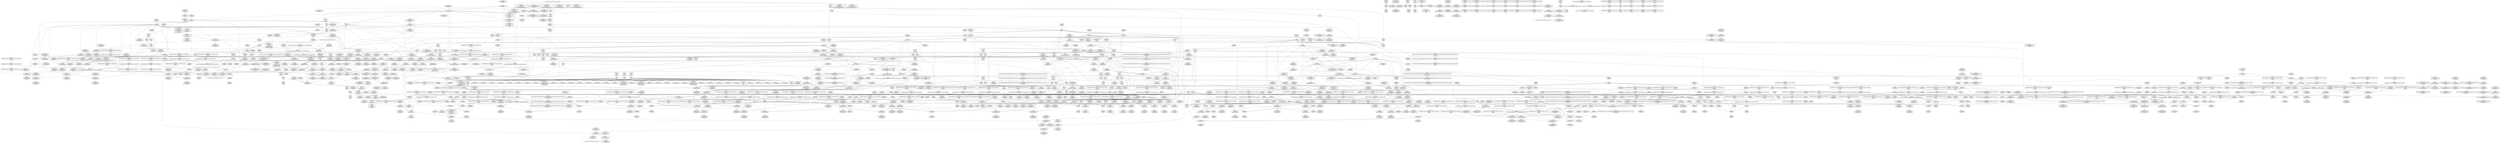 digraph {
	CE0x4575400 [shape=record,shape=Mrecord,label="{CE0x4575400|sock_has_perm:_tmp18|security/selinux/hooks.c,3977|*SummSource*}"]
	CE0x4610db0 [shape=record,shape=Mrecord,label="{CE0x4610db0|_call_void_asm_addl_$1,_%gs:$0_,_*m,ri,*m,_dirflag_,_fpsr_,_flags_(i32*___preempt_count,_i32_%sub,_i32*___preempt_count)_#3,_!dbg_!27717,_!srcloc_!27718|./arch/x86/include/asm/preempt.h,77|*SummSink*}"]
	CE0x4616d40 [shape=record,shape=Mrecord,label="{CE0x4616d40|rcu_read_unlock:_tmp18|include/linux/rcupdate.h,933}"]
	CE0x460be60 [shape=record,shape=Mrecord,label="{CE0x460be60|__rcu_read_lock:_tmp6|include/linux/rcupdate.h,240}"]
	CE0x45eadc0 [shape=record,shape=Mrecord,label="{CE0x45eadc0|rcu_read_lock:_tobool|include/linux/rcupdate.h,882}"]
	CE0x45ac3f0 [shape=record,shape=Mrecord,label="{CE0x45ac3f0|8:_%struct.sock*,_:_SCME_26,27_}"]
	CE0x4522860 [shape=record,shape=Mrecord,label="{CE0x4522860|i64_1|*Constant*}"]
	CE0x45d4840 [shape=record,shape=Mrecord,label="{CE0x45d4840|rcu_read_unlock:_tmp21|include/linux/rcupdate.h,935|*SummSink*}"]
	CE0x45c6980 [shape=record,shape=Mrecord,label="{CE0x45c6980|task_sid:_tmp7|security/selinux/hooks.c,208}"]
	CE0x45e7f50 [shape=record,shape=Mrecord,label="{CE0x45e7f50|_ret_void,_!dbg_!27735|include/linux/rcupdate.h,938}"]
	CE0x45ae240 [shape=record,shape=Mrecord,label="{CE0x45ae240|8:_%struct.sock*,_:_SCME_52,53_}"]
	CE0x456de10 [shape=record,shape=Mrecord,label="{CE0x456de10|rcu_read_lock:_call|include/linux/rcupdate.h,882|*SummSource*}"]
	CE0x4543430 [shape=record,shape=Mrecord,label="{CE0x4543430|get_current:_bb|*SummSink*}"]
	CE0x455c480 [shape=record,shape=Mrecord,label="{CE0x455c480|_ret_i32_%retval.0,_!dbg_!27740|security/selinux/hooks.c,3977}"]
	CE0x45c1980 [shape=record,shape=Mrecord,label="{CE0x45c1980|rcu_read_lock:_entry|*SummSource*}"]
	CE0x45a82d0 [shape=record,shape=Mrecord,label="{CE0x45a82d0|sock_has_perm:_tmp16|security/selinux/hooks.c,3976}"]
	CE0x464ca90 [shape=record,shape=Mrecord,label="{CE0x464ca90|_call_void___preempt_count_sub(i32_1)_#10,_!dbg_!27715|include/linux/rcupdate.h,244|*SummSink*}"]
	CE0x45fe0a0 [shape=record,shape=Mrecord,label="{CE0x45fe0a0|rcu_read_lock:_tmp17|include/linux/rcupdate.h,882|*SummSource*}"]
	CE0x45b32f0 [shape=record,shape=Mrecord,label="{CE0x45b32f0|sock_has_perm:_tmp8|security/selinux/hooks.c,3969|*SummSource*}"]
	CE0x45269d0 [shape=record,shape=Mrecord,label="{CE0x45269d0|get_current:_tmp|*SummSource*}"]
	CE0x3c6d060 [shape=record,shape=Mrecord,label="{CE0x3c6d060|GLOBAL:_sock_has_perm|*Constant*|*SummSink*}"]
	CE0x45e68f0 [shape=record,shape=Mrecord,label="{CE0x45e68f0|cred_sid:_cred|Function::cred_sid&Arg::cred::}"]
	CE0x45fcb50 [shape=record,shape=Mrecord,label="{CE0x45fcb50|i32_883|*Constant*|*SummSource*}"]
	CE0x45e3b90 [shape=record,shape=Mrecord,label="{CE0x45e3b90|GLOBAL:___preempt_count|Global_var:__preempt_count|*SummSource*}"]
	CE0x452ec60 [shape=record,shape=Mrecord,label="{CE0x452ec60|get_current:_tmp2|*SummSource*}"]
	CE0x45c1180 [shape=record,shape=Mrecord,label="{CE0x45c1180|task_sid:_tmp3}"]
	CE0x456e880 [shape=record,shape=Mrecord,label="{CE0x456e880|i64*_getelementptr_inbounds_(_13_x_i64_,_13_x_i64_*___llvm_gcov_ctr126,_i64_0,_i64_1)|*Constant*|*SummSource*}"]
	CE0x463e760 [shape=record,shape=Mrecord,label="{CE0x463e760|rcu_lock_acquire:_tmp6|*SummSource*}"]
	CE0x4552360 [shape=record,shape=Mrecord,label="{CE0x4552360|rcu_read_unlock:_tmp1}"]
	CE0x45c3240 [shape=record,shape=Mrecord,label="{CE0x45c3240|i64*_getelementptr_inbounds_(_13_x_i64_,_13_x_i64_*___llvm_gcov_ctr126,_i64_0,_i64_0)|*Constant*}"]
	CE0x45a9c40 [shape=record,shape=Mrecord,label="{CE0x45a9c40|rcu_read_lock:_tmp8|include/linux/rcupdate.h,882}"]
	CE0x452e380 [shape=record,shape=Mrecord,label="{CE0x452e380|get_current:_tmp4|./arch/x86/include/asm/current.h,14}"]
	CE0x460fb80 [shape=record,shape=Mrecord,label="{CE0x460fb80|rcu_read_unlock:_do.body}"]
	CE0x45f7c40 [shape=record,shape=Mrecord,label="{CE0x45f7c40|rcu_read_lock:_tmp12|include/linux/rcupdate.h,882|*SummSource*}"]
	CE0x45b7b20 [shape=record,shape=Mrecord,label="{CE0x45b7b20|rcu_read_lock:_tobool1|include/linux/rcupdate.h,882}"]
	CE0x4608730 [shape=record,shape=Mrecord,label="{CE0x4608730|rcu_lock_acquire:_tmp|*SummSink*}"]
	CE0x4615890 [shape=record,shape=Mrecord,label="{CE0x4615890|rcu_read_unlock:_tmp19|include/linux/rcupdate.h,933|*SummSource*}"]
	CE0x463f870 [shape=record,shape=Mrecord,label="{CE0x463f870|i8*_undef|*Constant*|*SummSource*}"]
	CE0x45af0e0 [shape=record,shape=Mrecord,label="{CE0x45af0e0|task_sid:_task|Function::task_sid&Arg::task::|*SummSource*}"]
	CE0x4604b00 [shape=record,shape=Mrecord,label="{CE0x4604b00|_call_void_asm_sideeffect_,_memory_,_dirflag_,_fpsr_,_flags_()_#3,_!dbg_!27714,_!srcloc_!27715|include/linux/rcupdate.h,239|*SummSource*}"]
	CE0x45c58a0 [shape=record,shape=Mrecord,label="{CE0x45c58a0|rcu_read_unlock:_tmp5|include/linux/rcupdate.h,933|*SummSink*}"]
	CE0x4608f30 [shape=record,shape=Mrecord,label="{CE0x4608f30|_call_void___preempt_count_add(i32_1)_#10,_!dbg_!27711|include/linux/rcupdate.h,239|*SummSink*}"]
	CE0x45d7600 [shape=record,shape=Mrecord,label="{CE0x45d7600|__rcu_read_unlock:_entry|*SummSink*}"]
	CE0x46394a0 [shape=record,shape=Mrecord,label="{CE0x46394a0|__rcu_read_lock:_do.body}"]
	CE0x460cfe0 [shape=record,shape=Mrecord,label="{CE0x460cfe0|rcu_lock_acquire:_bb|*SummSink*}"]
	CE0x45554d0 [shape=record,shape=Mrecord,label="{CE0x45554d0|i32_1|*Constant*|*SummSource*}"]
	CE0x4581210 [shape=record,shape=Mrecord,label="{CE0x4581210|i64_7|*Constant*}"]
	CE0x45bfbf0 [shape=record,shape=Mrecord,label="{CE0x45bfbf0|rcu_lock_acquire:_entry|*SummSource*}"]
	CE0x4616e70 [shape=record,shape=Mrecord,label="{CE0x4616e70|rcu_read_unlock:_tmp18|include/linux/rcupdate.h,933|*SummSource*}"]
	CE0x45c5dc0 [shape=record,shape=Mrecord,label="{CE0x45c5dc0|rcu_read_lock:_do.body|*SummSource*}"]
	CE0x460c390 [shape=record,shape=Mrecord,label="{CE0x460c390|rcu_read_unlock:_if.then|*SummSink*}"]
	CE0x45e8460 [shape=record,shape=Mrecord,label="{CE0x45e8460|rcu_read_lock:_if.end|*SummSource*}"]
	CE0x45a7980 [shape=record,shape=Mrecord,label="{CE0x45a7980|sock_has_perm:_sid5|security/selinux/hooks.c,3976}"]
	CE0x45a6560 [shape=record,shape=Mrecord,label="{CE0x45a6560|sock_has_perm:_u2|security/selinux/hooks.c,3974|*SummSource*}"]
	CE0x4601550 [shape=record,shape=Mrecord,label="{CE0x4601550|i64*_getelementptr_inbounds_(_2_x_i64_,_2_x_i64_*___llvm_gcov_ctr131,_i64_0,_i64_0)|*Constant*|*SummSink*}"]
	CE0x4617e10 [shape=record,shape=Mrecord,label="{CE0x4617e10|i32_934|*Constant*|*SummSource*}"]
	CE0x460dd10 [shape=record,shape=Mrecord,label="{CE0x460dd10|__rcu_read_unlock:_tmp6|include/linux/rcupdate.h,245|*SummSink*}"]
	CE0x45eeca0 [shape=record,shape=Mrecord,label="{CE0x45eeca0|rcu_read_unlock:_tmp6|include/linux/rcupdate.h,933|*SummSource*}"]
	CE0x45cffa0 [shape=record,shape=Mrecord,label="{CE0x45cffa0|task_sid:_tobool4|security/selinux/hooks.c,208|*SummSource*}"]
	CE0x45ef740 [shape=record,shape=Mrecord,label="{CE0x45ef740|__rcu_read_lock:_tmp5|include/linux/rcupdate.h,239|*SummSource*}"]
	CE0x45b4bc0 [shape=record,shape=Mrecord,label="{CE0x45b4bc0|sock_has_perm:_tmp3|security/selinux/hooks.c,3964|*SummSink*}"]
	CE0x4542d10 [shape=record,shape=Mrecord,label="{CE0x4542d10|selinux_socket_getpeername:_tmp3|*SummSink*}"]
	CE0x463e390 [shape=record,shape=Mrecord,label="{CE0x463e390|i64*_getelementptr_inbounds_(_4_x_i64_,_4_x_i64_*___llvm_gcov_ctr130,_i64_0,_i64_3)|*Constant*|*SummSource*}"]
	CE0x451bec0 [shape=record,shape=Mrecord,label="{CE0x451bec0|selinux_socket_getpeername:_sock|Function::selinux_socket_getpeername&Arg::sock::|*SummSink*}"]
	CE0x454d5f0 [shape=record,shape=Mrecord,label="{CE0x454d5f0|rcu_lock_acquire:___here}"]
	CE0x45b9060 [shape=record,shape=Mrecord,label="{CE0x45b9060|rcu_read_lock:_tmp11|include/linux/rcupdate.h,882|*SummSink*}"]
	CE0x454e4a0 [shape=record,shape=Mrecord,label="{CE0x454e4a0|_call_void_mcount()_#3|*SummSink*}"]
	CE0x45d0490 [shape=record,shape=Mrecord,label="{CE0x45d0490|i64_7|*Constant*|*SummSource*}"]
	CE0x4553570 [shape=record,shape=Mrecord,label="{CE0x4553570|__rcu_read_lock:_tmp7|include/linux/rcupdate.h,240}"]
	CE0x46033f0 [shape=record,shape=Mrecord,label="{CE0x46033f0|_ret_void,_!dbg_!27719|./arch/x86/include/asm/preempt.h,73|*SummSink*}"]
	CE0x45fae50 [shape=record,shape=Mrecord,label="{CE0x45fae50|rcu_read_lock:_tmp15|include/linux/rcupdate.h,882}"]
	CE0x45ae960 [shape=record,shape=Mrecord,label="{CE0x45ae960|i32_8|*Constant*|*SummSink*}"]
	CE0x45bdbc0 [shape=record,shape=Mrecord,label="{CE0x45bdbc0|i64_5|*Constant*}"]
	CE0x4641aa0 [shape=record,shape=Mrecord,label="{CE0x4641aa0|__preempt_count_sub:_do.end|*SummSource*}"]
	CE0x45c2dd0 [shape=record,shape=Mrecord,label="{CE0x45c2dd0|cred_sid:_tmp1|*SummSource*}"]
	CE0x45814a0 [shape=record,shape=Mrecord,label="{CE0x45814a0|rcu_read_unlock:_tmp11|include/linux/rcupdate.h,933}"]
	CE0x45e9750 [shape=record,shape=Mrecord,label="{CE0x45e9750|cred_sid:_tmp5|security/selinux/hooks.c,196|*SummSink*}"]
	CE0x45c8bd0 [shape=record,shape=Mrecord,label="{CE0x45c8bd0|rcu_read_lock:_land.lhs.true2}"]
	CE0x45ae700 [shape=record,shape=Mrecord,label="{CE0x45ae700|i32_8|*Constant*}"]
	CE0x45299c0 [shape=record,shape=Mrecord,label="{CE0x45299c0|_call_void_mcount()_#3|*SummSource*}"]
	CE0x45ad790 [shape=record,shape=Mrecord,label="{CE0x45ad790|8:_%struct.sock*,_:_SCME_43,44_}"]
	CE0x45d1900 [shape=record,shape=Mrecord,label="{CE0x45d1900|task_sid:_tmp17|security/selinux/hooks.c,208|*SummSource*}"]
	CE0x45bfac0 [shape=record,shape=Mrecord,label="{CE0x45bfac0|_call_void_rcu_lock_acquire(%struct.lockdep_map*_rcu_lock_map)_#10,_!dbg_!27711|include/linux/rcupdate.h,881|*SummSink*}"]
	CE0x45e9390 [shape=record,shape=Mrecord,label="{CE0x45e9390|rcu_read_lock:_land.lhs.true}"]
	CE0x45219b0 [shape=record,shape=Mrecord,label="{CE0x45219b0|32:_%struct.sock*,_:_CRE_4,6_|*MultipleSource*|security/selinux/hooks.c,4231|Function::selinux_socket_getpeername&Arg::sock::}"]
	CE0x456def0 [shape=record,shape=Mrecord,label="{CE0x456def0|_call_void_rcu_read_lock()_#10,_!dbg_!27712|security/selinux/hooks.c,207|*SummSource*}"]
	CE0x45fd8a0 [shape=record,shape=Mrecord,label="{CE0x45fd8a0|i64*_getelementptr_inbounds_(_11_x_i64_,_11_x_i64_*___llvm_gcov_ctr127,_i64_0,_i64_9)|*Constant*|*SummSource*}"]
	CE0x45e79e0 [shape=record,shape=Mrecord,label="{CE0x45e79e0|rcu_read_unlock:_entry|*SummSink*}"]
	CE0x45d5d00 [shape=record,shape=Mrecord,label="{CE0x45d5d00|GLOBAL:_rcu_lock_release|*Constant*|*SummSource*}"]
	CE0x46136b0 [shape=record,shape=Mrecord,label="{CE0x46136b0|rcu_read_unlock:_tmp15|include/linux/rcupdate.h,933|*SummSource*}"]
	CE0x45fc7b0 [shape=record,shape=Mrecord,label="{CE0x45fc7b0|GLOBAL:_lockdep_rcu_suspicious|*Constant*}"]
	CE0x4575390 [shape=record,shape=Mrecord,label="{CE0x4575390|sock_has_perm:_tmp18|security/selinux/hooks.c,3977}"]
	CE0x452aba0 [shape=record,shape=Mrecord,label="{CE0x452aba0|_ret_i32_%retval.0,_!dbg_!27728|security/selinux/avc.c,775}"]
	CE0x45d6450 [shape=record,shape=Mrecord,label="{CE0x45d6450|rcu_lock_release:_map|Function::rcu_lock_release&Arg::map::|*SummSink*}"]
	CE0x45d8140 [shape=record,shape=Mrecord,label="{CE0x45d8140|i64*_getelementptr_inbounds_(_4_x_i64_,_4_x_i64_*___llvm_gcov_ctr128,_i64_0,_i64_0)|*Constant*|*SummSink*}"]
	CE0x45c5470 [shape=record,shape=Mrecord,label="{CE0x45c5470|task_sid:_tmp9|security/selinux/hooks.c,208}"]
	CE0x456de80 [shape=record,shape=Mrecord,label="{CE0x456de80|_call_void_rcu_read_lock()_#10,_!dbg_!27712|security/selinux/hooks.c,207}"]
	CE0x45ab080 [shape=record,shape=Mrecord,label="{CE0x45ab080|8:_%struct.sock*,_:_SCME_0,4_|*MultipleSource*|security/selinux/hooks.c, 3966|security/selinux/hooks.c,3966|security/selinux/hooks.c,3966}"]
	CE0x4530b40 [shape=record,shape=Mrecord,label="{CE0x4530b40|GLOBAL:_get_current|*Constant*|*SummSink*}"]
	CE0x4542ef0 [shape=record,shape=Mrecord,label="{CE0x4542ef0|i64*_getelementptr_inbounds_(_2_x_i64_,_2_x_i64_*___llvm_gcov_ctr364,_i64_0,_i64_1)|*Constant*|*SummSource*}"]
	CE0x45acbb0 [shape=record,shape=Mrecord,label="{CE0x45acbb0|8:_%struct.sock*,_:_SCME_33,34_}"]
	CE0x6115ae0 [shape=record,shape=Mrecord,label="{CE0x6115ae0|sock_has_perm:_entry|*SummSink*}"]
	CE0x45a3000 [shape=record,shape=Mrecord,label="{CE0x45a3000|_call_void_mcount()_#3|*SummSource*}"]
	CE0x45a4ac0 [shape=record,shape=Mrecord,label="{CE0x45a4ac0|i64*_getelementptr_inbounds_(_4_x_i64_,_4_x_i64_*___llvm_gcov_ctr128,_i64_0,_i64_1)|*Constant*}"]
	CE0x4646260 [shape=record,shape=Mrecord,label="{CE0x4646260|__preempt_count_sub:_do.body|*SummSource*}"]
	CE0x45d91b0 [shape=record,shape=Mrecord,label="{CE0x45d91b0|%struct.lockdep_map*_null|*Constant*|*SummSink*}"]
	CE0x452a1e0 [shape=record,shape=Mrecord,label="{CE0x452a1e0|get_current:_bb|*SummSource*}"]
	CE0x45a3910 [shape=record,shape=Mrecord,label="{CE0x45a3910|sock_has_perm:_tmp11|security/selinux/hooks.c,3970|*SummSink*}"]
	CE0x3c6d0d0 [shape=record,shape=Mrecord,label="{CE0x3c6d0d0|sock_has_perm:_entry}"]
	CE0x45eb100 [shape=record,shape=Mrecord,label="{CE0x45eb100|i64*_getelementptr_inbounds_(_4_x_i64_,_4_x_i64_*___llvm_gcov_ctr130,_i64_0,_i64_2)|*Constant*}"]
	CE0x4650170 [shape=record,shape=Mrecord,label="{CE0x4650170|i64*_getelementptr_inbounds_(_4_x_i64_,_4_x_i64_*___llvm_gcov_ctr128,_i64_0,_i64_2)|*Constant*}"]
	CE0x4557180 [shape=record,shape=Mrecord,label="{CE0x4557180|sock_has_perm:_bb|*SummSink*}"]
	CE0x45ee230 [shape=record,shape=Mrecord,label="{CE0x45ee230|i64_0|*Constant*}"]
	CE0x464c100 [shape=record,shape=Mrecord,label="{CE0x464c100|__preempt_count_add:_tmp3|*SummSink*}"]
	CE0x45c71f0 [shape=record,shape=Mrecord,label="{CE0x45c71f0|cred_sid:_tmp4|*LoadInst*|security/selinux/hooks.c,196|*SummSource*}"]
	CE0x45dce60 [shape=record,shape=Mrecord,label="{CE0x45dce60|__preempt_count_add:_bb|*SummSink*}"]
	CE0x4652530 [shape=record,shape=Mrecord,label="{CE0x4652530|rcu_lock_release:_tmp5|include/linux/rcupdate.h,423|*SummSink*}"]
	CE0x45d3480 [shape=record,shape=Mrecord,label="{CE0x45d3480|_call_void_lockdep_rcu_suspicious(i8*_getelementptr_inbounds_(_25_x_i8_,_25_x_i8_*_.str3,_i32_0,_i32_0),_i32_208,_i8*_getelementptr_inbounds_(_41_x_i8_,_41_x_i8_*_.str44,_i32_0,_i32_0))_#10,_!dbg_!27732|security/selinux/hooks.c,208|*SummSource*}"]
	CE0x45ca640 [shape=record,shape=Mrecord,label="{CE0x45ca640|rcu_read_unlock:_tmp3|*SummSource*}"]
	CE0x4607390 [shape=record,shape=Mrecord,label="{CE0x4607390|rcu_read_unlock:_tobool1|include/linux/rcupdate.h,933}"]
	CE0x45c1dd0 [shape=record,shape=Mrecord,label="{CE0x45c1dd0|i64*_getelementptr_inbounds_(_2_x_i64_,_2_x_i64_*___llvm_gcov_ctr131,_i64_0,_i64_1)|*Constant*}"]
	CE0x454f9f0 [shape=record,shape=Mrecord,label="{CE0x454f9f0|COLLAPSED:_GCMRE___llvm_gcov_ctr128_internal_global_4_x_i64_zeroinitializer:_elem_0:default:}"]
	CE0x46422a0 [shape=record,shape=Mrecord,label="{CE0x46422a0|__preempt_count_add:_tmp5|./arch/x86/include/asm/preempt.h,72}"]
	CE0x46401a0 [shape=record,shape=Mrecord,label="{CE0x46401a0|_ret_void,_!dbg_!27720|./arch/x86/include/asm/preempt.h,78|*SummSource*}"]
	CE0x45d7d00 [shape=record,shape=Mrecord,label="{CE0x45d7d00|_ret_void,_!dbg_!27717|include/linux/rcupdate.h,245|*SummSource*}"]
	CE0x45ebe90 [shape=record,shape=Mrecord,label="{CE0x45ebe90|GLOBAL:___llvm_gcov_ctr132|Global_var:__llvm_gcov_ctr132|*SummSink*}"]
	CE0x4529f50 [shape=record,shape=Mrecord,label="{CE0x4529f50|get_current:_tmp3}"]
	CE0x4615a80 [shape=record,shape=Mrecord,label="{CE0x4615a80|rcu_read_unlock:_tmp19|include/linux/rcupdate.h,933|*SummSink*}"]
	CE0x45284c0 [shape=record,shape=Mrecord,label="{CE0x45284c0|task_sid:_do.end6}"]
	CE0x4534e30 [shape=record,shape=Mrecord,label="{CE0x4534e30|%struct.task_struct*_(%struct.task_struct**)*_asm_movq_%gs:$_1:P_,$0_,_r,im,_dirflag_,_fpsr_,_flags_|*SummSource*}"]
	CE0x45ff930 [shape=record,shape=Mrecord,label="{CE0x45ff930|rcu_read_lock:_tmp19|include/linux/rcupdate.h,882|*SummSink*}"]
	CE0x45cc470 [shape=record,shape=Mrecord,label="{CE0x45cc470|cred_sid:_tmp|*SummSource*}"]
	CE0x456f6e0 [shape=record,shape=Mrecord,label="{CE0x456f6e0|sock_has_perm:_cleanup}"]
	CE0x460a400 [shape=record,shape=Mrecord,label="{CE0x460a400|rcu_read_unlock:_if.end|*SummSink*}"]
	CE0x45b4920 [shape=record,shape=Mrecord,label="{CE0x45b4920|sock_has_perm:_tmp3|security/selinux/hooks.c,3964}"]
	CE0x456ade0 [shape=record,shape=Mrecord,label="{CE0x456ade0|task_sid:_tmp1|*SummSource*}"]
	CE0x45ed820 [shape=record,shape=Mrecord,label="{CE0x45ed820|_call_void_mcount()_#3|*SummSource*}"]
	CE0x45e9430 [shape=record,shape=Mrecord,label="{CE0x45e9430|rcu_read_lock:_land.lhs.true|*SummSource*}"]
	CE0x4522b20 [shape=record,shape=Mrecord,label="{CE0x4522b20|selinux_socket_getpeername:_sk|security/selinux/hooks.c,4231|*SummSource*}"]
	CE0x464ede0 [shape=record,shape=Mrecord,label="{CE0x464ede0|i64_ptrtoint_(i8*_blockaddress(_rcu_lock_release,_%__here)_to_i64)|*Constant*|*SummSink*}"]
	CE0x4550c60 [shape=record,shape=Mrecord,label="{CE0x4550c60|cred_sid:_tmp5|security/selinux/hooks.c,196}"]
	CE0x45d6780 [shape=record,shape=Mrecord,label="{CE0x45d6780|_ret_void,_!dbg_!27717|include/linux/rcupdate.h,424}"]
	CE0x45aedc0 [shape=record,shape=Mrecord,label="{CE0x45aedc0|task_sid:_entry|*SummSource*}"]
	CE0x45aa190 [shape=record,shape=Mrecord,label="{CE0x45aa190|rcu_read_lock:_tmp8|include/linux/rcupdate.h,882|*SummSink*}"]
	CE0x45298f0 [shape=record,shape=Mrecord,label="{CE0x45298f0|sock_has_perm:_sk_security|security/selinux/hooks.c,3964}"]
	CE0x45d3060 [shape=record,shape=Mrecord,label="{CE0x45d3060|i8_1|*Constant*|*SummSink*}"]
	CE0x4604900 [shape=record,shape=Mrecord,label="{CE0x4604900|__preempt_count_add:_val|Function::__preempt_count_add&Arg::val::|*SummSource*}"]
	CE0x45bf170 [shape=record,shape=Mrecord,label="{CE0x45bf170|i64*_getelementptr_inbounds_(_13_x_i64_,_13_x_i64_*___llvm_gcov_ctr126,_i64_0,_i64_8)|*Constant*|*SummSink*}"]
	CE0x45cb300 [shape=record,shape=Mrecord,label="{CE0x45cb300|task_sid:_if.then}"]
	CE0x45d6340 [shape=record,shape=Mrecord,label="{CE0x45d6340|rcu_lock_release:_map|Function::rcu_lock_release&Arg::map::|*SummSource*}"]
	CE0x451c730 [shape=record,shape=Mrecord,label="{CE0x451c730|selinux_socket_getpeername:_tmp}"]
	CE0x45eb470 [shape=record,shape=Mrecord,label="{CE0x45eb470|rcu_read_unlock:_tmp}"]
	CE0x459b030 [shape=record,shape=Mrecord,label="{CE0x459b030|task_sid:_tmp21|security/selinux/hooks.c,208|*SummSink*}"]
	CE0x45ec0b0 [shape=record,shape=Mrecord,label="{CE0x45ec0b0|GLOBAL:___llvm_gcov_ctr127|Global_var:__llvm_gcov_ctr127|*SummSink*}"]
	CE0x45f54e0 [shape=record,shape=Mrecord,label="{CE0x45f54e0|rcu_read_lock:_tmp4|include/linux/rcupdate.h,882|*SummSink*}"]
	CE0x460fd30 [shape=record,shape=Mrecord,label="{CE0x460fd30|rcu_read_unlock:_do.body|*SummSink*}"]
	CE0x453cbf0 [shape=record,shape=Mrecord,label="{CE0x453cbf0|sock_has_perm:_task|Function::sock_has_perm&Arg::task::|*SummSource*}"]
	CE0x45d10e0 [shape=record,shape=Mrecord,label="{CE0x45d10e0|task_sid:_tmp15|security/selinux/hooks.c,208|*SummSink*}"]
	CE0x46119c0 [shape=record,shape=Mrecord,label="{CE0x46119c0|rcu_read_unlock:_tmp8|include/linux/rcupdate.h,933|*SummSink*}"]
	CE0x45aa850 [shape=record,shape=Mrecord,label="{CE0x45aa850|sock_has_perm:_retval.0}"]
	CE0x45a4d30 [shape=record,shape=Mrecord,label="{CE0x45a4d30|i8_2|*Constant*|*SummSink*}"]
	CE0x45e9280 [shape=record,shape=Mrecord,label="{CE0x45e9280|rcu_read_lock:_do.end|*SummSink*}"]
	CE0x45fb970 [shape=record,shape=Mrecord,label="{CE0x45fb970|i64*_getelementptr_inbounds_(_11_x_i64_,_11_x_i64_*___llvm_gcov_ctr127,_i64_0,_i64_8)|*Constant*}"]
	CE0x454e920 [shape=record,shape=Mrecord,label="{CE0x454e920|rcu_read_lock:_tmp2}"]
	CE0x452d6f0 [shape=record,shape=Mrecord,label="{CE0x452d6f0|selinux_socket_getpeername:_tmp2}"]
	CE0x45d2f30 [shape=record,shape=Mrecord,label="{CE0x45d2f30|i8_1|*Constant*|*SummSource*}"]
	CE0x45d07f0 [shape=record,shape=Mrecord,label="{CE0x45d07f0|i64_6|*Constant*|*SummSink*}"]
	CE0x45cf4a0 [shape=record,shape=Mrecord,label="{CE0x45cf4a0|task_sid:_tmp13|security/selinux/hooks.c,208|*SummSink*}"]
	CE0x451caa0 [shape=record,shape=Mrecord,label="{CE0x451caa0|i64*_getelementptr_inbounds_(_2_x_i64_,_2_x_i64_*___llvm_gcov_ctr364,_i64_0,_i64_0)|*Constant*|*SummSource*}"]
	CE0x4655210 [shape=record,shape=Mrecord,label="{CE0x4655210|_call_void_mcount()_#3|*SummSink*}"]
	CE0x4596f90 [shape=record,shape=Mrecord,label="{CE0x4596f90|sock_has_perm:_tmp2|*LoadInst*|security/selinux/hooks.c,3964|*SummSink*}"]
	CE0x45cea20 [shape=record,shape=Mrecord,label="{CE0x45cea20|task_sid:_tmp11|security/selinux/hooks.c,208|*SummSource*}"]
	CE0x45a8fc0 [shape=record,shape=Mrecord,label="{CE0x45a8fc0|sock_has_perm:_call6|security/selinux/hooks.c,3976|*SummSink*}"]
	CE0x45c11f0 [shape=record,shape=Mrecord,label="{CE0x45c11f0|task_sid:_tmp3|*SummSource*}"]
	CE0x464ce20 [shape=record,shape=Mrecord,label="{CE0x464ce20|i64*_getelementptr_inbounds_(_4_x_i64_,_4_x_i64_*___llvm_gcov_ctr129,_i64_0,_i64_3)|*Constant*|*SummSource*}"]
	CE0x4571470 [shape=record,shape=Mrecord,label="{CE0x4571470|0:_i8,_8:_%struct.lsm_network_audit*,_24:_%struct.selinux_audit_data*,_:_SCMRE_0,1_|*MultipleSource*|security/selinux/hooks.c, 3965|security/selinux/hooks.c,3972}"]
	CE0x4604cd0 [shape=record,shape=Mrecord,label="{CE0x4604cd0|rcu_read_unlock:_tmp12|include/linux/rcupdate.h,933|*SummSource*}"]
	CE0x464f320 [shape=record,shape=Mrecord,label="{CE0x464f320|i64*_getelementptr_inbounds_(_4_x_i64_,_4_x_i64_*___llvm_gcov_ctr133,_i64_0,_i64_3)|*Constant*|*SummSource*}"]
	CE0x45ab8a0 [shape=record,shape=Mrecord,label="{CE0x45ab8a0|task_sid:_tmp|*SummSink*}"]
	CE0x45c0110 [shape=record,shape=Mrecord,label="{CE0x45c0110|task_sid:_tobool|security/selinux/hooks.c,208|*SummSink*}"]
	CE0x459ed40 [shape=record,shape=Mrecord,label="{CE0x459ed40|__preempt_count_sub:_tmp6|./arch/x86/include/asm/preempt.h,78|*SummSource*}"]
	CE0x4597ca0 [shape=record,shape=Mrecord,label="{CE0x4597ca0|i8*_getelementptr_inbounds_(_41_x_i8_,_41_x_i8_*_.str44,_i32_0,_i32_0)|*Constant*|*SummSink*}"]
	CE0x4638f20 [shape=record,shape=Mrecord,label="{CE0x4638f20|_call_void_asm_addl_$1,_%gs:$0_,_*m,ri,*m,_dirflag_,_fpsr_,_flags_(i32*___preempt_count,_i32_%val,_i32*___preempt_count)_#3,_!dbg_!27714,_!srcloc_!27717|./arch/x86/include/asm/preempt.h,72|*SummSource*}"]
	CE0x45e8e30 [shape=record,shape=Mrecord,label="{CE0x45e8e30|rcu_read_lock:_tmp6|include/linux/rcupdate.h,882}"]
	CE0x45b2ea0 [shape=record,shape=Mrecord,label="{CE0x45b2ea0|i64_0|*Constant*}"]
	CE0x45bf0a0 [shape=record,shape=Mrecord,label="{CE0x45bf0a0|task_sid:_tobool1|security/selinux/hooks.c,208|*SummSink*}"]
	CE0x4652b40 [shape=record,shape=Mrecord,label="{CE0x4652b40|GLOBAL:_lock_release|*Constant*}"]
	CE0x4618130 [shape=record,shape=Mrecord,label="{CE0x4618130|rcu_lock_acquire:_tmp|*SummSource*}"]
	CE0x45984e0 [shape=record,shape=Mrecord,label="{CE0x45984e0|i64*_getelementptr_inbounds_(_13_x_i64_,_13_x_i64_*___llvm_gcov_ctr126,_i64_0,_i64_10)|*Constant*|*SummSource*}"]
	CE0x4643770 [shape=record,shape=Mrecord,label="{CE0x4643770|__preempt_count_sub:_tmp6|./arch/x86/include/asm/preempt.h,78}"]
	CE0x4574a40 [shape=record,shape=Mrecord,label="{CE0x4574a40|sock_has_perm:_retval.0|*SummSource*}"]
	CE0x45e4d50 [shape=record,shape=Mrecord,label="{CE0x45e4d50|i64*_getelementptr_inbounds_(_13_x_i64_,_13_x_i64_*___llvm_gcov_ctr126,_i64_0,_i64_12)|*Constant*}"]
	CE0x45fe720 [shape=record,shape=Mrecord,label="{CE0x45fe720|rcu_read_lock:_tmp18|include/linux/rcupdate.h,882|*SummSource*}"]
	CE0x46084d0 [shape=record,shape=Mrecord,label="{CE0x46084d0|i64*_getelementptr_inbounds_(_11_x_i64_,_11_x_i64_*___llvm_gcov_ctr132,_i64_0,_i64_0)|*Constant*|*SummSource*}"]
	CE0x45a38a0 [shape=record,shape=Mrecord,label="{CE0x45a38a0|sock_has_perm:_tmp11|security/selinux/hooks.c,3970|*SummSource*}"]
	CE0x45b7ee0 [shape=record,shape=Mrecord,label="{CE0x45b7ee0|rcu_read_lock:_tmp9|include/linux/rcupdate.h,882|*SummSource*}"]
	CE0x45fb460 [shape=record,shape=Mrecord,label="{CE0x45fb460|rcu_read_lock:_tmp16|include/linux/rcupdate.h,882|*SummSource*}"]
	CE0x463bf90 [shape=record,shape=Mrecord,label="{CE0x463bf90|__preempt_count_sub:_sub|./arch/x86/include/asm/preempt.h,77|*SummSink*}"]
	CE0x45fc390 [shape=record,shape=Mrecord,label="{CE0x45fc390|i8*_getelementptr_inbounds_(_25_x_i8_,_25_x_i8_*_.str45,_i32_0,_i32_0)|*Constant*|*SummSink*}"]
	CE0x45ec8d0 [shape=record,shape=Mrecord,label="{CE0x45ec8d0|rcu_read_unlock:_tmp|*SummSink*}"]
	CE0x4600830 [shape=record,shape=Mrecord,label="{CE0x4600830|i64*_getelementptr_inbounds_(_11_x_i64_,_11_x_i64_*___llvm_gcov_ctr127,_i64_0,_i64_10)|*Constant*|*SummSource*}"]
	CE0x453ca90 [shape=record,shape=Mrecord,label="{CE0x453ca90|sock_has_perm:_net|security/selinux/hooks.c, 3966|*SummSink*}"]
	CE0x45a9850 [shape=record,shape=Mrecord,label="{CE0x45a9850|GLOBAL:_rcu_read_lock.__warned|Global_var:rcu_read_lock.__warned|*SummSink*}"]
	CE0x4580d80 [shape=record,shape=Mrecord,label="{CE0x4580d80|rcu_read_lock:_call3|include/linux/rcupdate.h,882|*SummSink*}"]
	CE0x460cbf0 [shape=record,shape=Mrecord,label="{CE0x460cbf0|rcu_lock_release:_tmp1|*SummSource*}"]
	CE0x45a8e50 [shape=record,shape=Mrecord,label="{CE0x45a8e50|sock_has_perm:_call6|security/selinux/hooks.c,3976|*SummSource*}"]
	CE0x453bd20 [shape=record,shape=Mrecord,label="{CE0x453bd20|32:_%struct.sock*,_:_CRE_32,40_|*MultipleSource*|security/selinux/hooks.c,4231|Function::selinux_socket_getpeername&Arg::sock::}"]
	CE0x4596d80 [shape=record,shape=Mrecord,label="{CE0x4596d80|sock_has_perm:_tmp2|*LoadInst*|security/selinux/hooks.c,3964|*SummSource*}"]
	CE0x4521640 [shape=record,shape=Mrecord,label="{CE0x4521640|selinux_socket_getpeername:_bb}"]
	CE0x454ed20 [shape=record,shape=Mrecord,label="{CE0x454ed20|__rcu_read_lock:_entry|*SummSink*}"]
	CE0x4574730 [shape=record,shape=Mrecord,label="{CE0x4574730|_ret_i32_%retval.0,_!dbg_!27728|security/selinux/avc.c,775|*SummSink*}"]
	CE0x4610400 [shape=record,shape=Mrecord,label="{CE0x4610400|rcu_read_unlock:_tmp7|include/linux/rcupdate.h,933|*SummSource*}"]
	CE0x45eeab0 [shape=record,shape=Mrecord,label="{CE0x45eeab0|rcu_read_lock:_tmp7|include/linux/rcupdate.h,882|*SummSource*}"]
	CE0x45af070 [shape=record,shape=Mrecord,label="{CE0x45af070|task_sid:_task|Function::task_sid&Arg::task::}"]
	CE0x45524f0 [shape=record,shape=Mrecord,label="{CE0x45524f0|rcu_read_unlock:_tmp1|*SummSource*}"]
	CE0x45a8d20 [shape=record,shape=Mrecord,label="{CE0x45a8d20|sock_has_perm:_call6|security/selinux/hooks.c,3976}"]
	CE0x466ee30 [shape=record,shape=Mrecord,label="{CE0x466ee30|__rcu_read_unlock:_bb|*SummSource*}"]
	CE0x45d4b60 [shape=record,shape=Mrecord,label="{CE0x45d4b60|_call_void_rcu_lock_release(%struct.lockdep_map*_rcu_lock_map)_#10,_!dbg_!27733|include/linux/rcupdate.h,935}"]
	CE0x4574260 [shape=record,shape=Mrecord,label="{CE0x4574260|avc_has_perm:_entry|*SummSource*}"]
	CE0x45aad50 [shape=record,shape=Mrecord,label="{CE0x45aad50|_ret_i32_%retval.0,_!dbg_!27728|security/selinux/avc.c,775|*SummSource*}"]
	CE0x4647910 [shape=record,shape=Mrecord,label="{CE0x4647910|__preempt_count_sub:_tmp3}"]
	CE0x456e390 [shape=record,shape=Mrecord,label="{CE0x456e390|rcu_read_unlock:_land.lhs.true2|*SummSource*}"]
	CE0x456d730 [shape=record,shape=Mrecord,label="{CE0x456d730|get_current:_tmp3|*SummSource*}"]
	CE0x456bc00 [shape=record,shape=Mrecord,label="{CE0x456bc00|i64_3|*Constant*|*SummSource*}"]
	CE0x45e6dc0 [shape=record,shape=Mrecord,label="{CE0x45e6dc0|_ret_i32_%tmp6,_!dbg_!27716|security/selinux/hooks.c,197|*SummSource*}"]
	CE0x4602a60 [shape=record,shape=Mrecord,label="{CE0x4602a60|rcu_lock_acquire:_tmp4|include/linux/rcupdate.h,418|*SummSink*}"]
	CE0x460eb10 [shape=record,shape=Mrecord,label="{CE0x460eb10|rcu_lock_release:_tmp3|*SummSink*}"]
	CE0x45a96e0 [shape=record,shape=Mrecord,label="{CE0x45a96e0|GLOBAL:_rcu_read_lock.__warned|Global_var:rcu_read_lock.__warned|*SummSource*}"]
	CE0x4616cd0 [shape=record,shape=Mrecord,label="{CE0x4616cd0|i32_934|*Constant*}"]
	CE0x45f7db0 [shape=record,shape=Mrecord,label="{CE0x45f7db0|rcu_read_lock:_tmp12|include/linux/rcupdate.h,882|*SummSink*}"]
	CE0x4641d60 [shape=record,shape=Mrecord,label="{CE0x4641d60|i64*_getelementptr_inbounds_(_4_x_i64_,_4_x_i64_*___llvm_gcov_ctr134,_i64_0,_i64_1)|*Constant*|*SummSink*}"]
	CE0x45701e0 [shape=record,shape=Mrecord,label="{CE0x45701e0|sock_has_perm:_tmp13|security/selinux/hooks.c,3972|*SummSink*}"]
	CE0x4528140 [shape=record,shape=Mrecord,label="{CE0x4528140|i64*_getelementptr_inbounds_(_2_x_i64_,_2_x_i64_*___llvm_gcov_ctr98,_i64_0,_i64_0)|*Constant*|*SummSink*}"]
	CE0x45ad400 [shape=record,shape=Mrecord,label="{CE0x45ad400|8:_%struct.sock*,_:_SCME_40,41_}"]
	CE0x4570170 [shape=record,shape=Mrecord,label="{CE0x4570170|sock_has_perm:_tmp13|security/selinux/hooks.c,3972|*SummSource*}"]
	CE0x4601f70 [shape=record,shape=Mrecord,label="{CE0x4601f70|rcu_read_unlock:_tmp14|include/linux/rcupdate.h,933|*SummSink*}"]
	CE0x456bf60 [shape=record,shape=Mrecord,label="{CE0x456bf60|task_sid:_tmp5|security/selinux/hooks.c,208|*SummSource*}"]
	CE0x45de420 [shape=record,shape=Mrecord,label="{CE0x45de420|_call_void_lock_acquire(%struct.lockdep_map*_%map,_i32_0,_i32_0,_i32_2,_i32_0,_%struct.lockdep_map*_null,_i64_ptrtoint_(i8*_blockaddress(_rcu_lock_acquire,_%__here)_to_i64))_#10,_!dbg_!27716|include/linux/rcupdate.h,418|*SummSink*}"]
	CE0x4551050 [shape=record,shape=Mrecord,label="{CE0x4551050|task_sid:_land.lhs.true2}"]
	CE0x45d15f0 [shape=record,shape=Mrecord,label="{CE0x45d15f0|task_sid:_tmp16|security/selinux/hooks.c,208|*SummSink*}"]
	CE0x46540d0 [shape=record,shape=Mrecord,label="{CE0x46540d0|_call_void_mcount()_#3|*SummSink*}"]
	CE0x459af00 [shape=record,shape=Mrecord,label="{CE0x459af00|task_sid:_tmp21|security/selinux/hooks.c,208|*SummSource*}"]
	CE0x45bdab0 [shape=record,shape=Mrecord,label="{CE0x45bdab0|i64_4|*Constant*|*SummSink*}"]
	CE0x45c8960 [shape=record,shape=Mrecord,label="{CE0x45c8960|rcu_read_lock:_if.then}"]
	CE0x45225a0 [shape=record,shape=Mrecord,label="{CE0x45225a0|i32_0|*Constant*}"]
	CE0x45d06d0 [shape=record,shape=Mrecord,label="{CE0x45d06d0|i64_6|*Constant*}"]
	CE0x4598590 [shape=record,shape=Mrecord,label="{CE0x4598590|i64*_getelementptr_inbounds_(_13_x_i64_,_13_x_i64_*___llvm_gcov_ctr126,_i64_0,_i64_10)|*Constant*|*SummSink*}"]
	CE0x45b3d00 [shape=record,shape=Mrecord,label="{CE0x45b3d00|sock_has_perm:_tmp12|security/selinux/hooks.c,3970}"]
	CE0x45c2210 [shape=record,shape=Mrecord,label="{CE0x45c2210|COLLAPSED:_GCMRE___llvm_gcov_ctr126_internal_global_13_x_i64_zeroinitializer:_elem_0:default:}"]
	CE0x466ea30 [shape=record,shape=Mrecord,label="{CE0x466ea30|__rcu_read_unlock:_do.end|*SummSink*}"]
	CE0x45c1290 [shape=record,shape=Mrecord,label="{CE0x45c1290|task_sid:_tmp3|*SummSink*}"]
	CE0x45a3140 [shape=record,shape=Mrecord,label="{CE0x45a3140|i64*_getelementptr_inbounds_(_6_x_i64_,_6_x_i64_*___llvm_gcov_ctr327,_i64_0,_i64_3)|*Constant*}"]
	CE0x459a8b0 [shape=record,shape=Mrecord,label="{CE0x459a8b0|task_sid:_tmp20|security/selinux/hooks.c,208}"]
	CE0x45e4ac0 [shape=record,shape=Mrecord,label="{CE0x45e4ac0|task_sid:_tmp26|security/selinux/hooks.c,208}"]
	CE0x456f750 [shape=record,shape=Mrecord,label="{CE0x456f750|i64*_getelementptr_inbounds_(_6_x_i64_,_6_x_i64_*___llvm_gcov_ctr327,_i64_0,_i64_0)|*Constant*|*SummSink*}"]
	CE0x45fed00 [shape=record,shape=Mrecord,label="{CE0x45fed00|_call_void_lockdep_rcu_suspicious(i8*_getelementptr_inbounds_(_25_x_i8_,_25_x_i8_*_.str45,_i32_0,_i32_0),_i32_883,_i8*_getelementptr_inbounds_(_42_x_i8_,_42_x_i8_*_.str46,_i32_0,_i32_0))_#10,_!dbg_!27728|include/linux/rcupdate.h,882}"]
	CE0x455c580 [shape=record,shape=Mrecord,label="{CE0x455c580|_ret_i32_%retval.0,_!dbg_!27740|security/selinux/hooks.c,3977|*SummSink*}"]
	CE0x45b3120 [shape=record,shape=Mrecord,label="{CE0x45b3120|i64_0|*Constant*|*SummSink*}"]
	CE0x4653c40 [shape=record,shape=Mrecord,label="{CE0x4653c40|_call_void_mcount()_#3|*SummSource*}"]
	CE0x4529590 [shape=record,shape=Mrecord,label="{CE0x4529590|selinux_socket_getpeername:_tmp1}"]
	CE0x45a53f0 [shape=record,shape=Mrecord,label="{CE0x45a53f0|sock_has_perm:_tmp17|security/selinux/hooks.c,3976|*SummSource*}"]
	CE0x45d3530 [shape=record,shape=Mrecord,label="{CE0x45d3530|_call_void_lockdep_rcu_suspicious(i8*_getelementptr_inbounds_(_25_x_i8_,_25_x_i8_*_.str3,_i32_0,_i32_0),_i32_208,_i8*_getelementptr_inbounds_(_41_x_i8_,_41_x_i8_*_.str44,_i32_0,_i32_0))_#10,_!dbg_!27732|security/selinux/hooks.c,208|*SummSink*}"]
	CE0x45d6280 [shape=record,shape=Mrecord,label="{CE0x45d6280|rcu_lock_release:_map|Function::rcu_lock_release&Arg::map::}"]
	CE0x45dfd00 [shape=record,shape=Mrecord,label="{CE0x45dfd00|_call_void_lock_acquire(%struct.lockdep_map*_%map,_i32_0,_i32_0,_i32_2,_i32_0,_%struct.lockdep_map*_null,_i64_ptrtoint_(i8*_blockaddress(_rcu_lock_acquire,_%__here)_to_i64))_#10,_!dbg_!27716|include/linux/rcupdate.h,418}"]
	CE0x45eeb20 [shape=record,shape=Mrecord,label="{CE0x45eeb20|i64_2|*Constant*}"]
	CE0x45d17a0 [shape=record,shape=Mrecord,label="{CE0x45d17a0|task_sid:_tmp17|security/selinux/hooks.c,208}"]
	CE0x452e1a0 [shape=record,shape=Mrecord,label="{CE0x452e1a0|_ret_%struct.task_struct*_%tmp4,_!dbg_!27714|./arch/x86/include/asm/current.h,14|*SummSink*}"]
	CE0x45e0230 [shape=record,shape=Mrecord,label="{CE0x45e0230|__rcu_read_lock:_tmp1|*SummSource*}"]
	CE0x4570d90 [shape=record,shape=Mrecord,label="{CE0x4570d90|sock_has_perm:_type|security/selinux/hooks.c,3972}"]
	CE0x4532c60 [shape=record,shape=Mrecord,label="{CE0x4532c60|GLOBAL:_lock_release|*Constant*|*SummSource*}"]
	CE0x45990b0 [shape=record,shape=Mrecord,label="{CE0x45990b0|task_sid:_tmp24|security/selinux/hooks.c,208}"]
	CE0x45d68f0 [shape=record,shape=Mrecord,label="{CE0x45d68f0|_ret_void,_!dbg_!27717|include/linux/rcupdate.h,424|*SummSource*}"]
	CE0x4607680 [shape=record,shape=Mrecord,label="{CE0x4607680|rcu_lock_acquire:___here|*SummSource*}"]
	CE0x4542b40 [shape=record,shape=Mrecord,label="{CE0x4542b40|32:_%struct.sock*,_:_CRE_24,32_|*MultipleSource*|security/selinux/hooks.c,4231|Function::selinux_socket_getpeername&Arg::sock::}"]
	CE0x45e6c60 [shape=record,shape=Mrecord,label="{CE0x45e6c60|_ret_i32_%tmp6,_!dbg_!27716|security/selinux/hooks.c,197}"]
	CE0x46113f0 [shape=record,shape=Mrecord,label="{CE0x46113f0|GLOBAL:_rcu_read_unlock.__warned|Global_var:rcu_read_unlock.__warned|*SummSource*}"]
	CE0x4528560 [shape=record,shape=Mrecord,label="{CE0x4528560|task_sid:_do.end6|*SummSource*}"]
	CE0x453c840 [shape=record,shape=Mrecord,label="{CE0x453c840|sock_has_perm:_tmp9|security/selinux/hooks.c,3969|*SummSource*}"]
	CE0x45cc700 [shape=record,shape=Mrecord,label="{CE0x45cc700|GLOBAL:___llvm_gcov_ctr126|Global_var:__llvm_gcov_ctr126|*SummSink*}"]
	CE0x45cd0d0 [shape=record,shape=Mrecord,label="{CE0x45cd0d0|task_sid:_call|security/selinux/hooks.c,208|*SummSource*}"]
	CE0x45d4580 [shape=record,shape=Mrecord,label="{CE0x45d4580|rcu_lock_acquire:_entry}"]
	CE0x4551d00 [shape=record,shape=Mrecord,label="{CE0x4551d00|task_sid:_do.body5|*SummSink*}"]
	CE0x45c4360 [shape=record,shape=Mrecord,label="{CE0x45c4360|task_sid:_do.end}"]
	CE0x463dfb0 [shape=record,shape=Mrecord,label="{CE0x463dfb0|i64_ptrtoint_(i8*_blockaddress(_rcu_lock_acquire,_%__here)_to_i64)|*Constant*|*SummSink*}"]
	CE0x460b610 [shape=record,shape=Mrecord,label="{CE0x460b610|__preempt_count_add:_val|Function::__preempt_count_add&Arg::val::|*SummSink*}"]
	CE0x4520d80 [shape=record,shape=Mrecord,label="{CE0x4520d80|sock_has_perm:_perms|Function::sock_has_perm&Arg::perms::|*SummSource*}"]
	CE0x4609980 [shape=record,shape=Mrecord,label="{CE0x4609980|rcu_lock_release:_tmp3}"]
	CE0x4531aa0 [shape=record,shape=Mrecord,label="{CE0x4531aa0|GLOBAL:_current_task|Global_var:current_task|*SummSink*}"]
	CE0x45cfa40 [shape=record,shape=Mrecord,label="{CE0x45cfa40|task_sid:_call3|security/selinux/hooks.c,208|*SummSink*}"]
	CE0x463d3d0 [shape=record,shape=Mrecord,label="{CE0x463d3d0|void_(i32*,_i32,_i32*)*_asm_addl_$1,_%gs:$0_,_*m,ri,*m,_dirflag_,_fpsr_,_flags_|*SummSource*}"]
	CE0x452a570 [shape=record,shape=Mrecord,label="{CE0x452a570|avc_has_perm:_tsid|Function::avc_has_perm&Arg::tsid::|*SummSink*}"]
	CE0x454e1a0 [shape=record,shape=Mrecord,label="{CE0x454e1a0|__rcu_read_lock:_entry|*SummSource*}"]
	CE0x453cc60 [shape=record,shape=Mrecord,label="{CE0x453cc60|sock_has_perm:_sk|Function::sock_has_perm&Arg::sk::}"]
	CE0x456ce40 [shape=record,shape=Mrecord,label="{CE0x456ce40|i64*_getelementptr_inbounds_(_11_x_i64_,_11_x_i64_*___llvm_gcov_ctr132,_i64_0,_i64_1)|*Constant*|*SummSource*}"]
	CE0x4534ea0 [shape=record,shape=Mrecord,label="{CE0x4534ea0|get_current:_tmp4|./arch/x86/include/asm/current.h,14|*SummSource*}"]
	CE0x4560ec0 [shape=record,shape=Mrecord,label="{CE0x4560ec0|i32_16|*Constant*}"]
	CE0x45a7220 [shape=record,shape=Mrecord,label="{CE0x45a7220|sock_has_perm:_sk4|security/selinux/hooks.c,3974}"]
	CE0x45ae4a0 [shape=record,shape=Mrecord,label="{CE0x45ae4a0|8:_%struct.sock*,_:_SCME_54,55_}"]
	CE0x45c8320 [shape=record,shape=Mrecord,label="{CE0x45c8320|_call_void_mcount()_#3|*SummSink*}"]
	CE0x463ebf0 [shape=record,shape=Mrecord,label="{CE0x463ebf0|rcu_lock_acquire:_tmp7}"]
	CE0x45ee890 [shape=record,shape=Mrecord,label="{CE0x45ee890|rcu_read_lock:_tobool|include/linux/rcupdate.h,882|*SummSource*}"]
	CE0x4646470 [shape=record,shape=Mrecord,label="{CE0x4646470|__preempt_count_sub:_do.body|*SummSink*}"]
	CE0x455fba0 [shape=record,shape=Mrecord,label="{CE0x455fba0|i32_16|*Constant*|*SummSource*}"]
	CE0x46163b0 [shape=record,shape=Mrecord,label="{CE0x46163b0|i64*_getelementptr_inbounds_(_11_x_i64_,_11_x_i64_*___llvm_gcov_ctr132,_i64_0,_i64_10)|*Constant*}"]
	CE0x45a92f0 [shape=record,shape=Mrecord,label="{CE0x45a92f0|i32_(i32,_i32,_i16,_i32,_%struct.common_audit_data*)*_bitcast_(i32_(i32,_i32,_i16,_i32,_%struct.common_audit_data.495*)*_avc_has_perm_to_i32_(i32,_i32,_i16,_i32,_%struct.common_audit_data*)*)|*Constant*|*SummSource*}"]
	CE0x45cd480 [shape=record,shape=Mrecord,label="{CE0x45cd480|i64*_getelementptr_inbounds_(_2_x_i64_,_2_x_i64_*___llvm_gcov_ctr131,_i64_0,_i64_0)|*Constant*}"]
	CE0x45cf210 [shape=record,shape=Mrecord,label="{CE0x45cf210|task_sid:_tmp13|security/selinux/hooks.c,208}"]
	CE0x4650aa0 [shape=record,shape=Mrecord,label="{CE0x4650aa0|__rcu_read_lock:_do.body|*SummSource*}"]
	CE0x4651ae0 [shape=record,shape=Mrecord,label="{CE0x4651ae0|__rcu_read_unlock:_tmp7|include/linux/rcupdate.h,245|*SummSink*}"]
	CE0x45cc390 [shape=record,shape=Mrecord,label="{CE0x45cc390|cred_sid:_tmp}"]
	CE0x45e6300 [shape=record,shape=Mrecord,label="{CE0x45e6300|GLOBAL:_cred_sid|*Constant*|*SummSource*}"]
	CE0x45d5f30 [shape=record,shape=Mrecord,label="{CE0x45d5f30|rcu_lock_release:_entry|*SummSink*}"]
	CE0x46112c0 [shape=record,shape=Mrecord,label="{CE0x46112c0|GLOBAL:_rcu_read_unlock.__warned|Global_var:rcu_read_unlock.__warned}"]
	CE0x466e870 [shape=record,shape=Mrecord,label="{CE0x466e870|__preempt_count_add:_tmp4|./arch/x86/include/asm/preempt.h,72|*SummSink*}"]
	CE0x45644c0 [shape=record,shape=Mrecord,label="{CE0x45644c0|rcu_lock_acquire:_indirectgoto|*SummSink*}"]
	CE0x45454f0 [shape=record,shape=Mrecord,label="{CE0x45454f0|i32_59|*Constant*}"]
	CE0x45d0b00 [shape=record,shape=Mrecord,label="{CE0x45d0b00|task_sid:_tmp14|security/selinux/hooks.c,208|*SummSink*}"]
	CE0x4616a80 [shape=record,shape=Mrecord,label="{CE0x4616a80|rcu_read_unlock:_tmp17|include/linux/rcupdate.h,933|*SummSink*}"]
	CE0x460e3e0 [shape=record,shape=Mrecord,label="{CE0x460e3e0|rcu_read_unlock:_tmp10|include/linux/rcupdate.h,933}"]
	CE0x45d14c0 [shape=record,shape=Mrecord,label="{CE0x45d14c0|task_sid:_tmp16|security/selinux/hooks.c,208|*SummSource*}"]
	CE0x45fe5f0 [shape=record,shape=Mrecord,label="{CE0x45fe5f0|rcu_read_lock:_tmp18|include/linux/rcupdate.h,882}"]
	CE0x46387c0 [shape=record,shape=Mrecord,label="{CE0x46387c0|__rcu_read_lock:_bb|*SummSink*}"]
	CE0x45ed790 [shape=record,shape=Mrecord,label="{CE0x45ed790|_call_void_mcount()_#3}"]
	CE0x45e3400 [shape=record,shape=Mrecord,label="{CE0x45e3400|__preempt_count_add:_tmp2|*SummSource*}"]
	CE0x4541340 [shape=record,shape=Mrecord,label="{CE0x4541340|sock_has_perm:_if.end|*SummSource*}"]
	CE0x45fd420 [shape=record,shape=Mrecord,label="{CE0x45fd420|i8*_getelementptr_inbounds_(_42_x_i8_,_42_x_i8_*_.str46,_i32_0,_i32_0)|*Constant*|*SummSink*}"]
	CE0x463ed70 [shape=record,shape=Mrecord,label="{CE0x463ed70|rcu_lock_acquire:_tmp7|*SummSink*}"]
	CE0x45f64c0 [shape=record,shape=Mrecord,label="{CE0x45f64c0|__preempt_count_sub:_do.body}"]
	CE0x466e140 [shape=record,shape=Mrecord,label="{CE0x466e140|__rcu_read_unlock:_tmp5|include/linux/rcupdate.h,244|*SummSource*}"]
	CE0x4642420 [shape=record,shape=Mrecord,label="{CE0x4642420|i64*_getelementptr_inbounds_(_4_x_i64_,_4_x_i64_*___llvm_gcov_ctr135,_i64_0,_i64_1)|*Constant*|*SummSink*}"]
	CE0x4616fe0 [shape=record,shape=Mrecord,label="{CE0x4616fe0|rcu_read_unlock:_tmp18|include/linux/rcupdate.h,933|*SummSink*}"]
	CE0x46574d0 [shape=record,shape=Mrecord,label="{CE0x46574d0|__rcu_read_unlock:_tmp2}"]
	CE0x4605da0 [shape=record,shape=Mrecord,label="{CE0x4605da0|i32_1|*Constant*}"]
	CE0x4605fc0 [shape=record,shape=Mrecord,label="{CE0x4605fc0|__preempt_count_add:_val|Function::__preempt_count_add&Arg::val::}"]
	CE0x45e5d50 [shape=record,shape=Mrecord,label="{CE0x45e5d50|task_sid:_call7|security/selinux/hooks.c,208|*SummSource*}"]
	CE0x4609a40 [shape=record,shape=Mrecord,label="{CE0x4609a40|rcu_lock_release:_tmp3|*SummSource*}"]
	CE0x45b4250 [shape=record,shape=Mrecord,label="{CE0x45b4250|i64*_getelementptr_inbounds_(_6_x_i64_,_6_x_i64_*___llvm_gcov_ctr327,_i64_0,_i64_4)|*Constant*}"]
	CE0x45c1a90 [shape=record,shape=Mrecord,label="{CE0x45c1a90|rcu_read_lock:_entry|*SummSink*}"]
	CE0x45d9e50 [shape=record,shape=Mrecord,label="{CE0x45d9e50|__rcu_read_lock:_tmp4|include/linux/rcupdate.h,239}"]
	CE0x45439d0 [shape=record,shape=Mrecord,label="{CE0x45439d0|sock_has_perm:_sid|security/selinux/hooks.c,3969|*SummSink*}"]
	CE0x45aed30 [shape=record,shape=Mrecord,label="{CE0x45aed30|task_sid:_entry}"]
	CE0x45ccf20 [shape=record,shape=Mrecord,label="{CE0x45ccf20|task_sid:_tobool|security/selinux/hooks.c,208}"]
	CE0x45f7b60 [shape=record,shape=Mrecord,label="{CE0x45f7b60|rcu_read_lock:_tmp12|include/linux/rcupdate.h,882}"]
	CE0x4638d30 [shape=record,shape=Mrecord,label="{CE0x4638d30|_call_void_asm_addl_$1,_%gs:$0_,_*m,ri,*m,_dirflag_,_fpsr_,_flags_(i32*___preempt_count,_i32_%val,_i32*___preempt_count)_#3,_!dbg_!27714,_!srcloc_!27717|./arch/x86/include/asm/preempt.h,72}"]
	CE0x455a1b0 [shape=record,shape=Mrecord,label="{CE0x455a1b0|_ret_i32_%call1,_!dbg_!27715|security/selinux/hooks.c,4231|*SummSource*}"]
	CE0x45ed930 [shape=record,shape=Mrecord,label="{CE0x45ed930|_call_void_mcount()_#3|*SummSink*}"]
	CE0x4580700 [shape=record,shape=Mrecord,label="{CE0x4580700|sock_has_perm:_tmp19|security/selinux/hooks.c,3977|*SummSource*}"]
	CE0x45f8280 [shape=record,shape=Mrecord,label="{CE0x45f8280|rcu_read_lock:_call3|include/linux/rcupdate.h,882|*SummSource*}"]
	CE0x454e3d0 [shape=record,shape=Mrecord,label="{CE0x454e3d0|_call_void_mcount()_#3|*SummSource*}"]
	CE0x454e050 [shape=record,shape=Mrecord,label="{CE0x454e050|GLOBAL:___rcu_read_lock|*Constant*|*SummSink*}"]
	CE0x45fb5d0 [shape=record,shape=Mrecord,label="{CE0x45fb5d0|rcu_read_lock:_tmp16|include/linux/rcupdate.h,882|*SummSink*}"]
	CE0x456c740 [shape=record,shape=Mrecord,label="{CE0x456c740|task_sid:_tmp2|*SummSink*}"]
	CE0x45d05c0 [shape=record,shape=Mrecord,label="{CE0x45d05c0|i64_7|*Constant*|*SummSink*}"]
	CE0x45f47f0 [shape=record,shape=Mrecord,label="{CE0x45f47f0|__preempt_count_sub:_tmp4|./arch/x86/include/asm/preempt.h,77|*SummSource*}"]
	CE0x45fab40 [shape=record,shape=Mrecord,label="{CE0x45fab40|rcu_read_lock:_tmp14|include/linux/rcupdate.h,882|*SummSink*}"]
	CE0x45339f0 [shape=record,shape=Mrecord,label="{CE0x45339f0|sock_has_perm:_sid|security/selinux/hooks.c,3969}"]
	CE0x45a63f0 [shape=record,shape=Mrecord,label="{CE0x45a63f0|sock_has_perm:_u2|security/selinux/hooks.c,3974}"]
	CE0x45c9c00 [shape=record,shape=Mrecord,label="{CE0x45c9c00|task_sid:_bb|*SummSource*}"]
	CE0x4613b50 [shape=record,shape=Mrecord,label="{CE0x4613b50|rcu_read_unlock:_tmp16|include/linux/rcupdate.h,933|*SummSource*}"]
	CE0x45e2ad0 [shape=record,shape=Mrecord,label="{CE0x45e2ad0|GLOBAL:___preempt_count_sub|*Constant*|*SummSource*}"]
	CE0x45dd980 [shape=record,shape=Mrecord,label="{CE0x45dd980|i64*_getelementptr_inbounds_(_4_x_i64_,_4_x_i64_*___llvm_gcov_ctr130,_i64_0,_i64_2)|*Constant*|*SummSink*}"]
	CE0x45f5410 [shape=record,shape=Mrecord,label="{CE0x45f5410|rcu_read_lock:_tmp4|include/linux/rcupdate.h,882|*SummSource*}"]
	CE0x45d2440 [shape=record,shape=Mrecord,label="{CE0x45d2440|task_sid:_tmp18|security/selinux/hooks.c,208|*SummSource*}"]
	CE0x4544a70 [shape=record,shape=Mrecord,label="{CE0x4544a70|sock_has_perm:_tmp10|security/selinux/hooks.c,3969}"]
	CE0x46395b0 [shape=record,shape=Mrecord,label="{CE0x46395b0|i8*_undef|*Constant*}"]
	CE0x45ec2f0 [shape=record,shape=Mrecord,label="{CE0x45ec2f0|rcu_read_lock:_tmp5|include/linux/rcupdate.h,882|*SummSource*}"]
	CE0x45b5530 [shape=record,shape=Mrecord,label="{CE0x45b5530|i8_0|*Constant*}"]
	CE0x4520f90 [shape=record,shape=Mrecord,label="{CE0x4520f90|i64*_getelementptr_inbounds_(_2_x_i64_,_2_x_i64_*___llvm_gcov_ctr364,_i64_0,_i64_0)|*Constant*|*SummSink*}"]
	CE0x45987f0 [shape=record,shape=Mrecord,label="{CE0x45987f0|task_sid:_tmp23|security/selinux/hooks.c,208}"]
	CE0x45c79d0 [shape=record,shape=Mrecord,label="{CE0x45c79d0|0:_i8,_:_GCMR_task_sid.__warned_internal_global_i8_0,_section_.data.unlikely_,_align_1:_elem_0:default:}"]
	CE0x45e7b60 [shape=record,shape=Mrecord,label="{CE0x45e7b60|_ret_void,_!dbg_!27735|include/linux/rcupdate.h,938|*SummSink*}"]
	CE0x45d6690 [shape=record,shape=Mrecord,label="{CE0x45d6690|GLOBAL:___rcu_read_unlock|*Constant*}"]
	CE0x4524070 [shape=record,shape=Mrecord,label="{CE0x4524070|selinux_socket_getpeername:_bb|*SummSource*}"]
	CE0x45c8a30 [shape=record,shape=Mrecord,label="{CE0x45c8a30|rcu_read_lock:_if.then|*SummSource*}"]
	CE0x460ffa0 [shape=record,shape=Mrecord,label="{CE0x460ffa0|i64_1|*Constant*}"]
	CE0x452ae50 [shape=record,shape=Mrecord,label="{CE0x452ae50|_call_void_mcount()_#3|*SummSink*}"]
	CE0x45e2690 [shape=record,shape=Mrecord,label="{CE0x45e2690|__preempt_count_sub:_tmp1}"]
	CE0x452b5a0 [shape=record,shape=Mrecord,label="{CE0x452b5a0|32:_%struct.sock*,_:_CRE_40,48_|*MultipleSource*|security/selinux/hooks.c,4231|Function::selinux_socket_getpeername&Arg::sock::}"]
	CE0x45c8160 [shape=record,shape=Mrecord,label="{CE0x45c8160|_call_void_mcount()_#3}"]
	CE0x4610bb0 [shape=record,shape=Mrecord,label="{CE0x4610bb0|rcu_read_unlock:_land.lhs.true|*SummSink*}"]
	CE0x456d7f0 [shape=record,shape=Mrecord,label="{CE0x456d7f0|get_current:_tmp3|*SummSink*}"]
	CE0x45adb20 [shape=record,shape=Mrecord,label="{CE0x45adb20|8:_%struct.sock*,_:_SCME_46,47_}"]
	CE0x45f5f50 [shape=record,shape=Mrecord,label="{CE0x45f5f50|i64*_getelementptr_inbounds_(_4_x_i64_,_4_x_i64_*___llvm_gcov_ctr135,_i64_0,_i64_2)|*Constant*|*SummSource*}"]
	CE0x4533500 [shape=record,shape=Mrecord,label="{CE0x4533500|selinux_socket_getpeername:_tmp3}"]
	CE0x460b0f0 [shape=record,shape=Mrecord,label="{CE0x460b0f0|i64*_getelementptr_inbounds_(_4_x_i64_,_4_x_i64_*___llvm_gcov_ctr128,_i64_0,_i64_3)|*Constant*|*SummSource*}"]
	CE0x45be2d0 [shape=record,shape=Mrecord,label="{CE0x45be2d0|i64_1|*Constant*}"]
	CE0x45801a0 [shape=record,shape=Mrecord,label="{CE0x45801a0|sock_has_perm:_tmp19|security/selinux/hooks.c,3977|*SummSink*}"]
	CE0x45ef3b0 [shape=record,shape=Mrecord,label="{CE0x45ef3b0|GLOBAL:_rcu_lock_map|Global_var:rcu_lock_map}"]
	CE0x45df2e0 [shape=record,shape=Mrecord,label="{CE0x45df2e0|_call_void_mcount()_#3|*SummSource*}"]
	CE0x456d860 [shape=record,shape=Mrecord,label="{CE0x456d860|i32_59|*Constant*|*SummSink*}"]
	CE0x460c030 [shape=record,shape=Mrecord,label="{CE0x460c030|__rcu_read_lock:_tmp7|include/linux/rcupdate.h,240|*SummSink*}"]
	CE0x464c600 [shape=record,shape=Mrecord,label="{CE0x464c600|_call_void_mcount()_#3}"]
	CE0x45a2f30 [shape=record,shape=Mrecord,label="{CE0x45a2f30|_call_void_mcount()_#3}"]
	CE0x45e43b0 [shape=record,shape=Mrecord,label="{CE0x45e43b0|__rcu_read_lock:_tmp2|*SummSink*}"]
	CE0x45fff70 [shape=record,shape=Mrecord,label="{CE0x45fff70|rcu_read_lock:_tmp20|include/linux/rcupdate.h,882|*SummSink*}"]
	CE0x460bf40 [shape=record,shape=Mrecord,label="{CE0x460bf40|__rcu_read_lock:_tmp6|include/linux/rcupdate.h,240|*SummSink*}"]
	CE0x451bad0 [shape=record,shape=Mrecord,label="{CE0x451bad0|sock_has_perm:_sk|Function::sock_has_perm&Arg::sk::|*SummSource*}"]
	CE0x45b3e70 [shape=record,shape=Mrecord,label="{CE0x45b3e70|sock_has_perm:_tmp12|security/selinux/hooks.c,3970|*SummSource*}"]
	CE0x45ac820 [shape=record,shape=Mrecord,label="{CE0x45ac820|8:_%struct.sock*,_:_SCME_30,31_}"]
	CE0x45a8a60 [shape=record,shape=Mrecord,label="{CE0x45a8a60|i32_4|*Constant*|*SummSink*}"]
	CE0x4599610 [shape=record,shape=Mrecord,label="{CE0x4599610|i64*_getelementptr_inbounds_(_13_x_i64_,_13_x_i64_*___llvm_gcov_ctr126,_i64_0,_i64_11)|*Constant*|*SummSource*}"]
	CE0x455ea40 [shape=record,shape=Mrecord,label="{CE0x455ea40|sock_has_perm:_perms|Function::sock_has_perm&Arg::perms::|*SummSink*}"]
	CE0x456aa30 [shape=record,shape=Mrecord,label="{CE0x456aa30|cred_sid:_tmp6|security/selinux/hooks.c,197|*SummSink*}"]
	CE0x4640130 [shape=record,shape=Mrecord,label="{CE0x4640130|i64*_getelementptr_inbounds_(_4_x_i64_,_4_x_i64_*___llvm_gcov_ctr134,_i64_0,_i64_3)|*Constant*|*SummSource*}"]
	CE0x45b0730 [shape=record,shape=Mrecord,label="{CE0x45b0730|i64_56|*Constant*|*SummSink*}"]
	CE0x45971e0 [shape=record,shape=Mrecord,label="{CE0x45971e0|i32_208|*Constant*}"]
	CE0x45fa5c0 [shape=record,shape=Mrecord,label="{CE0x45fa5c0|rcu_read_lock:_tmp13|include/linux/rcupdate.h,882|*SummSink*}"]
	CE0x45a9460 [shape=record,shape=Mrecord,label="{CE0x45a9460|i32_(i32,_i32,_i16,_i32,_%struct.common_audit_data*)*_bitcast_(i32_(i32,_i32,_i16,_i32,_%struct.common_audit_data.495*)*_avc_has_perm_to_i32_(i32,_i32,_i16,_i32,_%struct.common_audit_data*)*)|*Constant*|*SummSink*}"]
	CE0x452a460 [shape=record,shape=Mrecord,label="{CE0x452a460|selinux_socket_getpeername:_entry|*SummSource*}"]
	CE0x45cca60 [shape=record,shape=Mrecord,label="{CE0x45cca60|task_sid:_tmp6|security/selinux/hooks.c,208}"]
	CE0x4570100 [shape=record,shape=Mrecord,label="{CE0x4570100|sock_has_perm:_tmp13|security/selinux/hooks.c,3972}"]
	CE0x45ae370 [shape=record,shape=Mrecord,label="{CE0x45ae370|8:_%struct.sock*,_:_SCME_53,54_}"]
	CE0x45d3b10 [shape=record,shape=Mrecord,label="{CE0x45d3b10|i8*_getelementptr_inbounds_(_25_x_i8_,_25_x_i8_*_.str3,_i32_0,_i32_0)|*Constant*}"]
	CE0x45d4ea0 [shape=record,shape=Mrecord,label="{CE0x45d4ea0|rcu_read_unlock:_tmp22|include/linux/rcupdate.h,935}"]
	CE0x4652bb0 [shape=record,shape=Mrecord,label="{CE0x4652bb0|_call_void_lock_release(%struct.lockdep_map*_%map,_i32_1,_i64_ptrtoint_(i8*_blockaddress(_rcu_lock_release,_%__here)_to_i64))_#10,_!dbg_!27716|include/linux/rcupdate.h,423|*SummSource*}"]
	CE0x4520b70 [shape=record,shape=Mrecord,label="{CE0x4520b70|32:_%struct.sock*,_:_CRE_0,4_|*MultipleSource*|security/selinux/hooks.c,4231|Function::selinux_socket_getpeername&Arg::sock::}"]
	CE0x45a6bd0 [shape=record,shape=Mrecord,label="{CE0x45a6bd0|sock_has_perm:_net3|security/selinux/hooks.c,3974|*SummSink*}"]
	CE0x46015c0 [shape=record,shape=Mrecord,label="{CE0x46015c0|cred_sid:_bb}"]
	CE0x460ff30 [shape=record,shape=Mrecord,label="{CE0x460ff30|i64*_getelementptr_inbounds_(_4_x_i64_,_4_x_i64_*___llvm_gcov_ctr133,_i64_0,_i64_1)|*Constant*|*SummSink*}"]
	CE0x4533680 [shape=record,shape=Mrecord,label="{CE0x4533680|_ret_i32_%call7,_!dbg_!27749|security/selinux/hooks.c,210|*SummSink*}"]
	CE0x452ac80 [shape=record,shape=Mrecord,label="{CE0x452ac80|avc_has_perm:_requested|Function::avc_has_perm&Arg::requested::}"]
	CE0x4612160 [shape=record,shape=Mrecord,label="{CE0x4612160|__rcu_read_unlock:_tmp5|include/linux/rcupdate.h,244|*SummSink*}"]
	CE0x45cfe40 [shape=record,shape=Mrecord,label="{CE0x45cfe40|task_sid:_tobool4|security/selinux/hooks.c,208}"]
	CE0x460ce00 [shape=record,shape=Mrecord,label="{CE0x460ce00|rcu_lock_release:_tmp1|*SummSink*}"]
	CE0x46054d0 [shape=record,shape=Mrecord,label="{CE0x46054d0|__rcu_read_lock:_tmp|*SummSink*}"]
	CE0x45d24b0 [shape=record,shape=Mrecord,label="{CE0x45d24b0|task_sid:_tmp18|security/selinux/hooks.c,208|*SummSink*}"]
	CE0x4571030 [shape=record,shape=Mrecord,label="{CE0x4571030|sock_has_perm:_type|security/selinux/hooks.c,3972|*SummSink*}"]
	CE0x4553eb0 [shape=record,shape=Mrecord,label="{CE0x4553eb0|i64_1|*Constant*}"]
	CE0x4656e50 [shape=record,shape=Mrecord,label="{CE0x4656e50|i64*_getelementptr_inbounds_(_4_x_i64_,_4_x_i64_*___llvm_gcov_ctr134,_i64_0,_i64_1)|*Constant*}"]
	CE0x45ad070 [shape=record,shape=Mrecord,label="{CE0x45ad070|8:_%struct.sock*,_:_SCME_37,38_}"]
	CE0x45956d0 [shape=record,shape=Mrecord,label="{CE0x45956d0|1216:_i8*,_:_CRE_1216,1224_|*MultipleSource*|Function::sock_has_perm&Arg::sk::|security/selinux/hooks.c,3964|*LoadInst*|security/selinux/hooks.c,4231}"]
	CE0x45e7190 [shape=record,shape=Mrecord,label="{CE0x45e7190|_call_void_rcu_read_unlock()_#10,_!dbg_!27748|security/selinux/hooks.c,209}"]
	CE0x4602fa0 [shape=record,shape=Mrecord,label="{CE0x4602fa0|rcu_read_unlock:_tmp13|include/linux/rcupdate.h,933}"]
	CE0x45fee70 [shape=record,shape=Mrecord,label="{CE0x45fee70|_call_void_lockdep_rcu_suspicious(i8*_getelementptr_inbounds_(_25_x_i8_,_25_x_i8_*_.str45,_i32_0,_i32_0),_i32_883,_i8*_getelementptr_inbounds_(_42_x_i8_,_42_x_i8_*_.str46,_i32_0,_i32_0))_#10,_!dbg_!27728|include/linux/rcupdate.h,882|*SummSource*}"]
	CE0x45cb480 [shape=record,shape=Mrecord,label="{CE0x45cb480|task_sid:_if.then|*SummSink*}"]
	CE0x453ccd0 [shape=record,shape=Mrecord,label="{CE0x453ccd0|sock_has_perm:_task|Function::sock_has_perm&Arg::task::|*SummSink*}"]
	CE0x45c4740 [shape=record,shape=Mrecord,label="{CE0x45c4740|rcu_read_lock:_tmp3|*SummSink*}"]
	CE0x463f9c0 [shape=record,shape=Mrecord,label="{CE0x463f9c0|i8*_undef|*Constant*|*SummSink*}"]
	CE0x459d730 [shape=record,shape=Mrecord,label="{CE0x459d730|_call_void_asm_addl_$1,_%gs:$0_,_*m,ri,*m,_dirflag_,_fpsr_,_flags_(i32*___preempt_count,_i32_%sub,_i32*___preempt_count)_#3,_!dbg_!27717,_!srcloc_!27718|./arch/x86/include/asm/preempt.h,77|*SummSource*}"]
	CE0x464d510 [shape=record,shape=Mrecord,label="{CE0x464d510|COLLAPSED:_GCMRE___llvm_gcov_ctr134_internal_global_4_x_i64_zeroinitializer:_elem_0:default:}"]
	CE0x45c1040 [shape=record,shape=Mrecord,label="{CE0x45c1040|cred_sid:_tmp3}"]
	CE0x574f7d0 [shape=record,shape=Mrecord,label="{CE0x574f7d0|selinux_socket_getpeername:_call1|security/selinux/hooks.c,4231|*SummSource*}"]
	CE0x464cc60 [shape=record,shape=Mrecord,label="{CE0x464cc60|GLOBAL:___preempt_count_sub|*Constant*}"]
	CE0x454e360 [shape=record,shape=Mrecord,label="{CE0x454e360|_call_void_mcount()_#3}"]
	CE0x45b2700 [shape=record,shape=Mrecord,label="{CE0x45b2700|sock_has_perm:_tmp7|security/selinux/hooks.c,3969|*SummSink*}"]
	CE0x45dd340 [shape=record,shape=Mrecord,label="{CE0x45dd340|i64*_getelementptr_inbounds_(_4_x_i64_,_4_x_i64_*___llvm_gcov_ctr135,_i64_0,_i64_0)|*Constant*|*SummSource*}"]
	CE0x4557350 [shape=record,shape=Mrecord,label="{CE0x4557350|GLOBAL:_current_task|Global_var:current_task|*SummSource*}"]
	CE0x45c5260 [shape=record,shape=Mrecord,label="{CE0x45c5260|task_sid:_tmp8|security/selinux/hooks.c,208}"]
	CE0x454fd10 [shape=record,shape=Mrecord,label="{CE0x454fd10|i64*_getelementptr_inbounds_(_2_x_i64_,_2_x_i64_*___llvm_gcov_ctr98,_i64_0,_i64_1)|*Constant*|*SummSink*}"]
	CE0x45af4c0 [shape=record,shape=Mrecord,label="{CE0x45af4c0|_ret_i32_%call7,_!dbg_!27749|security/selinux/hooks.c,210|*SummSource*}"]
	CE0x4606fe0 [shape=record,shape=Mrecord,label="{CE0x4606fe0|rcu_lock_release:_bb|*SummSource*}"]
	CE0x4542c50 [shape=record,shape=Mrecord,label="{CE0x4542c50|32:_%struct.sock*,_:_CRE_16,24_|*MultipleSource*|security/selinux/hooks.c,4231|Function::selinux_socket_getpeername&Arg::sock::}"]
	CE0x46040c0 [shape=record,shape=Mrecord,label="{CE0x46040c0|__preempt_count_add:_tmp5|./arch/x86/include/asm/preempt.h,72|*SummSource*}"]
	CE0x463bc80 [shape=record,shape=Mrecord,label="{CE0x463bc80|__preempt_count_sub:_sub|./arch/x86/include/asm/preempt.h,77|*SummSource*}"]
	CE0x463e520 [shape=record,shape=Mrecord,label="{CE0x463e520|i64*_getelementptr_inbounds_(_4_x_i64_,_4_x_i64_*___llvm_gcov_ctr130,_i64_0,_i64_3)|*Constant*|*SummSink*}"]
	CE0x45b3280 [shape=record,shape=Mrecord,label="{CE0x45b3280|sock_has_perm:_tmp8|security/selinux/hooks.c,3969}"]
	CE0x45b1fa0 [shape=record,shape=Mrecord,label="{CE0x45b1fa0|sock_has_perm:_cmp|security/selinux/hooks.c,3969}"]
	CE0x45dced0 [shape=record,shape=Mrecord,label="{CE0x45dced0|COLLAPSED:_GCMRE___llvm_gcov_ctr135_internal_global_4_x_i64_zeroinitializer:_elem_0:default:}"]
	CE0x45a6870 [shape=record,shape=Mrecord,label="{CE0x45a6870|sock_has_perm:_sid5|security/selinux/hooks.c,3976|*SummSink*}"]
	CE0x4551c40 [shape=record,shape=Mrecord,label="{CE0x4551c40|task_sid:_do.body5|*SummSource*}"]
	CE0x4615010 [shape=record,shape=Mrecord,label="{CE0x4615010|i64*_getelementptr_inbounds_(_11_x_i64_,_11_x_i64_*___llvm_gcov_ctr132,_i64_0,_i64_9)|*Constant*|*SummSource*}"]
	CE0x4525a30 [shape=record,shape=Mrecord,label="{CE0x4525a30|_call_void_mcount()_#3|*SummSink*}"]
	CE0x45aeba0 [shape=record,shape=Mrecord,label="{CE0x45aeba0|GLOBAL:_task_sid|*Constant*|*SummSource*}"]
	CE0x45c6af0 [shape=record,shape=Mrecord,label="{CE0x45c6af0|task_sid:_tmp6|security/selinux/hooks.c,208|*SummSource*}"]
	CE0x45d7ee0 [shape=record,shape=Mrecord,label="{CE0x45d7ee0|__rcu_read_lock:_do.end|*SummSource*}"]
	CE0x45d1360 [shape=record,shape=Mrecord,label="{CE0x45d1360|task_sid:_tmp16|security/selinux/hooks.c,208}"]
	CE0x45be080 [shape=record,shape=Mrecord,label="{CE0x45be080|task_sid:_tmp10|security/selinux/hooks.c,208|*SummSink*}"]
	CE0x62ef960 [shape=record,shape=Mrecord,label="{CE0x62ef960|selinux_socket_getpeername:_call1|security/selinux/hooks.c,4231}"]
	CE0x3c6d170 [shape=record,shape=Mrecord,label="{CE0x3c6d170|sock_has_perm:_entry|*SummSource*}"]
	CE0x45ab2a0 [shape=record,shape=Mrecord,label="{CE0x45ab2a0|sock_has_perm:_tmp10|security/selinux/hooks.c,3969|*SummSink*}"]
	CE0x45aab90 [shape=record,shape=Mrecord,label="{CE0x45aab90|avc_has_perm:_auditdata|Function::avc_has_perm&Arg::auditdata::|*SummSink*}"]
	CE0x4541d50 [shape=record,shape=Mrecord,label="{CE0x4541d50|sock_has_perm:_tmp|*SummSource*}"]
	CE0x45bff90 [shape=record,shape=Mrecord,label="{CE0x45bff90|task_sid:_call|security/selinux/hooks.c,208|*SummSink*}"]
	CE0x4600ce0 [shape=record,shape=Mrecord,label="{CE0x4600ce0|rcu_read_lock:_tmp22|include/linux/rcupdate.h,884}"]
	CE0x45b5800 [shape=record,shape=Mrecord,label="{CE0x45b5800|i8_0|*Constant*|*SummSink*}"]
	CE0x454fca0 [shape=record,shape=Mrecord,label="{CE0x454fca0|get_current:_tmp|*SummSink*}"]
	CE0x45c5810 [shape=record,shape=Mrecord,label="{CE0x45c5810|task_sid:_tmp8|security/selinux/hooks.c,208|*SummSource*}"]
	CE0x459cdf0 [shape=record,shape=Mrecord,label="{CE0x459cdf0|__preempt_count_add:_tmp2}"]
	CE0x452dac0 [shape=record,shape=Mrecord,label="{CE0x452dac0|sock_has_perm:_ad|security/selinux/hooks.c, 3965|*SummSource*}"]
	CE0x45ce8c0 [shape=record,shape=Mrecord,label="{CE0x45ce8c0|task_sid:_tmp11|security/selinux/hooks.c,208}"]
	CE0x45c4c70 [shape=record,shape=Mrecord,label="{CE0x45c4c70|i32_77|*Constant*|*SummSource*}"]
	CE0x459ada0 [shape=record,shape=Mrecord,label="{CE0x459ada0|task_sid:_tmp21|security/selinux/hooks.c,208}"]
	CE0x45997a0 [shape=record,shape=Mrecord,label="{CE0x45997a0|task_sid:_tmp26|security/selinux/hooks.c,208|*SummSource*}"]
	CE0x4610570 [shape=record,shape=Mrecord,label="{CE0x4610570|rcu_read_unlock:_tmp7|include/linux/rcupdate.h,933|*SummSink*}"]
	CE0x45ca5d0 [shape=record,shape=Mrecord,label="{CE0x45ca5d0|rcu_read_unlock:_tmp3}"]
	CE0x45dcf40 [shape=record,shape=Mrecord,label="{CE0x45dcf40|__preempt_count_sub:_tmp|*SummSource*}"]
	CE0x454d580 [shape=record,shape=Mrecord,label="{CE0x454d580|i64*_getelementptr_inbounds_(_4_x_i64_,_4_x_i64_*___llvm_gcov_ctr130,_i64_0,_i64_0)|*Constant*|*SummSource*}"]
	CE0x463c640 [shape=record,shape=Mrecord,label="{CE0x463c640|rcu_lock_release:_tmp2}"]
	CE0x45ede40 [shape=record,shape=Mrecord,label="{CE0x45ede40|_call_void_mcount()_#3|*SummSource*}"]
	CE0x45c5370 [shape=record,shape=Mrecord,label="{CE0x45c5370|task_sid:_tmp7|security/selinux/hooks.c,208|*SummSink*}"]
	CE0x460db90 [shape=record,shape=Mrecord,label="{CE0x460db90|__rcu_read_unlock:_tmp6|include/linux/rcupdate.h,245|*SummSource*}"]
	CE0x4642af0 [shape=record,shape=Mrecord,label="{CE0x4642af0|__preempt_count_add:_tmp1|*SummSource*}"]
	CE0x45ac020 [shape=record,shape=Mrecord,label="{CE0x45ac020|8:_%struct.sock*,_:_SCME_24,25_}"]
	CE0x46051e0 [shape=record,shape=Mrecord,label="{CE0x46051e0|rcu_read_unlock:_call3|include/linux/rcupdate.h,933}"]
	CE0x45b06c0 [shape=record,shape=Mrecord,label="{CE0x45b06c0|i64_56|*Constant*|*SummSource*}"]
	CE0x45c16a0 [shape=record,shape=Mrecord,label="{CE0x45c16a0|rcu_lock_acquire:_map|Function::rcu_lock_acquire&Arg::map::|*SummSink*}"]
	CE0x45ec940 [shape=record,shape=Mrecord,label="{CE0x45ec940|i64*_getelementptr_inbounds_(_11_x_i64_,_11_x_i64_*___llvm_gcov_ctr132,_i64_0,_i64_1)|*Constant*|*SummSink*}"]
	CE0x45a4cc0 [shape=record,shape=Mrecord,label="{CE0x45a4cc0|sock_has_perm:_u|security/selinux/hooks.c,3973|*SummSink*}"]
	CE0x45d6f40 [shape=record,shape=Mrecord,label="{CE0x45d6f40|GLOBAL:___rcu_read_unlock|*Constant*|*SummSource*}"]
	CE0x45a7e90 [shape=record,shape=Mrecord,label="{CE0x45a7e90|sock_has_perm:_sclass|security/selinux/hooks.c,3976|*SummSink*}"]
	CE0x4525720 [shape=record,shape=Mrecord,label="{CE0x4525720|_call_void_mcount()_#3|*SummSource*}"]
	CE0x4651100 [shape=record,shape=Mrecord,label="{CE0x4651100|__rcu_read_lock:_tmp4|include/linux/rcupdate.h,239|*SummSource*}"]
	CE0x4614300 [shape=record,shape=Mrecord,label="{CE0x4614300|i64*_getelementptr_inbounds_(_11_x_i64_,_11_x_i64_*___llvm_gcov_ctr132,_i64_0,_i64_8)|*Constant*|*SummSink*}"]
	CE0x46009c0 [shape=record,shape=Mrecord,label="{CE0x46009c0|rcu_read_lock:_tmp22|include/linux/rcupdate.h,884|*SummSink*}"]
	CE0x46027e0 [shape=record,shape=Mrecord,label="{CE0x46027e0|rcu_lock_acquire:_tmp4|include/linux/rcupdate.h,418|*SummSource*}"]
	CE0x45b0f00 [shape=record,shape=Mrecord,label="{CE0x45b0f00|i32_2|*Constant*|*SummSource*}"]
	CE0x45c53e0 [shape=record,shape=Mrecord,label="{CE0x45c53e0|task_sid:_tmp7|security/selinux/hooks.c,208|*SummSource*}"]
	CE0x454ecb0 [shape=record,shape=Mrecord,label="{CE0x454ecb0|__rcu_read_lock:_entry}"]
	CE0x4542680 [shape=record,shape=Mrecord,label="{CE0x4542680|i64_1|*Constant*|*SummSink*}"]
	CE0x45fd2f0 [shape=record,shape=Mrecord,label="{CE0x45fd2f0|i8*_getelementptr_inbounds_(_42_x_i8_,_42_x_i8_*_.str46,_i32_0,_i32_0)|*Constant*}"]
	CE0x45996c0 [shape=record,shape=Mrecord,label="{CE0x45996c0|i64*_getelementptr_inbounds_(_13_x_i64_,_13_x_i64_*___llvm_gcov_ctr126,_i64_0,_i64_11)|*Constant*|*SummSink*}"]
	CE0x463fef0 [shape=record,shape=Mrecord,label="{CE0x463fef0|__preempt_count_sub:_val|Function::__preempt_count_sub&Arg::val::|*SummSource*}"]
	CE0x464aa10 [shape=record,shape=Mrecord,label="{CE0x464aa10|__preempt_count_sub:_tmp2|*SummSink*}"]
	CE0x45c93d0 [shape=record,shape=Mrecord,label="{CE0x45c93d0|task_sid:_real_cred|security/selinux/hooks.c,208|*SummSink*}"]
	CE0x45b5100 [shape=record,shape=Mrecord,label="{CE0x45b5100|sock_has_perm:_tmp5|security/selinux/hooks.c,3966}"]
	CE0x45eb9b0 [shape=record,shape=Mrecord,label="{CE0x45eb9b0|i64*_getelementptr_inbounds_(_4_x_i64_,_4_x_i64_*___llvm_gcov_ctr128,_i64_0,_i64_3)|*Constant*}"]
	CE0x4529360 [shape=record,shape=Mrecord,label="{CE0x4529360|selinux_socket_getpeername:_tmp2|*SummSink*}"]
	CE0x466ed90 [shape=record,shape=Mrecord,label="{CE0x466ed90|i64*_getelementptr_inbounds_(_4_x_i64_,_4_x_i64_*___llvm_gcov_ctr129,_i64_0,_i64_1)|*Constant*|*SummSink*}"]
	CE0x45ea5b0 [shape=record,shape=Mrecord,label="{CE0x45ea5b0|rcu_read_lock:_do.end|*SummSource*}"]
	CE0x45e98d0 [shape=record,shape=Mrecord,label="{CE0x45e98d0|cred_sid:_sid|security/selinux/hooks.c,197}"]
	CE0x45d0740 [shape=record,shape=Mrecord,label="{CE0x45d0740|i64_6|*Constant*|*SummSource*}"]
	CE0x45b5230 [shape=record,shape=Mrecord,label="{CE0x45b5230|sock_has_perm:_tmp5|security/selinux/hooks.c,3966|*SummSource*}"]
	CE0x45ca220 [shape=record,shape=Mrecord,label="{CE0x45ca220|i64*_getelementptr_inbounds_(_4_x_i64_,_4_x_i64_*___llvm_gcov_ctr130,_i64_0,_i64_1)|*Constant*}"]
	CE0x452a960 [shape=record,shape=Mrecord,label="{CE0x452a960|avc_has_perm:_tclass|Function::avc_has_perm&Arg::tclass::|*SummSink*}"]
	CE0x451bd80 [shape=record,shape=Mrecord,label="{CE0x451bd80|sock_has_perm:_task|Function::sock_has_perm&Arg::task::}"]
	CE0x463dd80 [shape=record,shape=Mrecord,label="{CE0x463dd80|rcu_lock_release:_indirectgoto|*SummSink*}"]
	CE0x45f4eb0 [shape=record,shape=Mrecord,label="{CE0x45f4eb0|i64*_getelementptr_inbounds_(_4_x_i64_,_4_x_i64_*___llvm_gcov_ctr135,_i64_0,_i64_1)|*Constant*}"]
	CE0x45ae830 [shape=record,shape=Mrecord,label="{CE0x45ae830|i32_8|*Constant*|*SummSource*}"]
	CE0x454db40 [shape=record,shape=Mrecord,label="{CE0x454db40|GLOBAL:_rcu_read_lock|*Constant*|*SummSink*}"]
	CE0x45cb220 [shape=record,shape=Mrecord,label="{CE0x45cb220|task_sid:_land.lhs.true|*SummSink*}"]
	CE0x45ab910 [shape=record,shape=Mrecord,label="{CE0x45ab910|i64*_getelementptr_inbounds_(_13_x_i64_,_13_x_i64_*___llvm_gcov_ctr126,_i64_0,_i64_1)|*Constant*|*SummSink*}"]
	CE0x4652ce0 [shape=record,shape=Mrecord,label="{CE0x4652ce0|_call_void_lock_release(%struct.lockdep_map*_%map,_i32_1,_i64_ptrtoint_(i8*_blockaddress(_rcu_lock_release,_%__here)_to_i64))_#10,_!dbg_!27716|include/linux/rcupdate.h,423|*SummSink*}"]
	CE0x45e2f20 [shape=record,shape=Mrecord,label="{CE0x45e2f20|__preempt_count_sub:_entry|*SummSink*}"]
	CE0x45e0960 [shape=record,shape=Mrecord,label="{CE0x45e0960|rcu_lock_acquire:_bb|*SummSource*}"]
	CE0x459ddb0 [shape=record,shape=Mrecord,label="{CE0x459ddb0|__preempt_count_add:_tmp7|./arch/x86/include/asm/preempt.h,73}"]
	CE0x456fd90 [shape=record,shape=Mrecord,label="{CE0x456fd90|get_current:_tmp1}"]
	CE0x459d220 [shape=record,shape=Mrecord,label="{CE0x459d220|GLOBAL:___preempt_count_sub|*Constant*|*SummSink*}"]
	CE0x45cadf0 [shape=record,shape=Mrecord,label="{CE0x45cadf0|i64*_getelementptr_inbounds_(_11_x_i64_,_11_x_i64_*___llvm_gcov_ctr127,_i64_0,_i64_1)|*Constant*}"]
	CE0x452ff90 [shape=record,shape=Mrecord,label="{CE0x452ff90|task_sid:_tmp5|security/selinux/hooks.c,208|*SummSink*}"]
	CE0x4544650 [shape=record,shape=Mrecord,label="{CE0x4544650|cred_sid:_security|security/selinux/hooks.c,196|*SummSink*}"]
	CE0x464f9e0 [shape=record,shape=Mrecord,label="{CE0x464f9e0|__rcu_read_unlock:_do.body|*SummSink*}"]
	CE0x45d4080 [shape=record,shape=Mrecord,label="{CE0x45d4080|GLOBAL:_lockdep_rcu_suspicious|*Constant*|*SummSource*}"]
	CE0x45ad9f0 [shape=record,shape=Mrecord,label="{CE0x45ad9f0|8:_%struct.sock*,_:_SCME_45,46_}"]
	CE0x463e4b0 [shape=record,shape=Mrecord,label="{CE0x463e4b0|rcu_lock_acquire:_tmp6}"]
	CE0x45e3c00 [shape=record,shape=Mrecord,label="{CE0x45e3c00|GLOBAL:___preempt_count|Global_var:__preempt_count}"]
	CE0x4528980 [shape=record,shape=Mrecord,label="{CE0x4528980|avc_has_perm:_ssid|Function::avc_has_perm&Arg::ssid::|*SummSink*}"]
	CE0x45b15e0 [shape=record,shape=Mrecord,label="{CE0x45b15e0|sock_has_perm:_tmp6|security/selinux/hooks.c,3969}"]
	CE0x45e58e0 [shape=record,shape=Mrecord,label="{CE0x45e58e0|task_sid:_tmp27|security/selinux/hooks.c,208|*SummSink*}"]
	CE0x459a9d0 [shape=record,shape=Mrecord,label="{CE0x459a9d0|task_sid:_tmp20|security/selinux/hooks.c,208|*SummSource*}"]
	CE0x45536e0 [shape=record,shape=Mrecord,label="{CE0x45536e0|__rcu_read_lock:_tmp7|include/linux/rcupdate.h,240|*SummSource*}"]
	CE0x45ad2d0 [shape=record,shape=Mrecord,label="{CE0x45ad2d0|8:_%struct.sock*,_:_SCME_39,40_}"]
	CE0x45a3830 [shape=record,shape=Mrecord,label="{CE0x45a3830|sock_has_perm:_tmp11|security/selinux/hooks.c,3970}"]
	CE0x4525ce0 [shape=record,shape=Mrecord,label="{CE0x4525ce0|sock_has_perm:_tmp9|security/selinux/hooks.c,3969|*SummSink*}"]
	CE0x45b4a30 [shape=record,shape=Mrecord,label="{CE0x45b4a30|sock_has_perm:_tmp3|security/selinux/hooks.c,3964|*SummSource*}"]
	CE0x4681890 [shape=record,shape=Mrecord,label="{CE0x4681890|i64*_getelementptr_inbounds_(_4_x_i64_,_4_x_i64_*___llvm_gcov_ctr129,_i64_0,_i64_1)|*Constant*|*SummSource*}"]
	CE0x45b17e0 [shape=record,shape=Mrecord,label="{CE0x45b17e0|sock_has_perm:_tmp6|security/selinux/hooks.c,3969|*SummSource*}"]
	CE0x4607b20 [shape=record,shape=Mrecord,label="{CE0x4607b20|rcu_read_unlock:_tobool|include/linux/rcupdate.h,933|*SummSource*}"]
	CE0x45e5140 [shape=record,shape=Mrecord,label="{CE0x45e5140|task_sid:_tmp26|security/selinux/hooks.c,208|*SummSink*}"]
	CE0x45296a0 [shape=record,shape=Mrecord,label="{CE0x45296a0|get_current:_tmp1|*SummSource*}"]
	CE0x45341c0 [shape=record,shape=Mrecord,label="{CE0x45341c0|16:_i32,_24:_i16,_:_CRE_16,20_|*MultipleSource*|*LoadInst*|security/selinux/hooks.c,3964|security/selinux/hooks.c,3964|security/selinux/hooks.c,3969}"]
	CE0x456abc0 [shape=record,shape=Mrecord,label="{CE0x456abc0|i64_1|*Constant*}"]
	CE0x4608290 [shape=record,shape=Mrecord,label="{CE0x4608290|rcu_read_unlock:_bb|*SummSink*}"]
	CE0x45defd0 [shape=record,shape=Mrecord,label="{CE0x45defd0|i64*_getelementptr_inbounds_(_4_x_i64_,_4_x_i64_*___llvm_gcov_ctr134,_i64_0,_i64_0)|*Constant*|*SummSink*}"]
	CE0x4545560 [shape=record,shape=Mrecord,label="{CE0x4545560|sock_has_perm:_tmp1}"]
	CE0x456bde0 [shape=record,shape=Mrecord,label="{CE0x456bde0|task_sid:_tmp5|security/selinux/hooks.c,208}"]
	CE0x45bdc30 [shape=record,shape=Mrecord,label="{CE0x45bdc30|i64_5|*Constant*|*SummSource*}"]
	CE0x45c0bf0 [shape=record,shape=Mrecord,label="{CE0x45c0bf0|GLOBAL:_task_sid.__warned|Global_var:task_sid.__warned|*SummSource*}"]
	CE0x45c7590 [shape=record,shape=Mrecord,label="{CE0x45c7590|rcu_read_lock:_tmp|*SummSource*}"]
	CE0x45d5580 [shape=record,shape=Mrecord,label="{CE0x45d5580|_call_void_rcu_lock_release(%struct.lockdep_map*_rcu_lock_map)_#10,_!dbg_!27733|include/linux/rcupdate.h,935|*SummSink*}"]
	CE0x4651b50 [shape=record,shape=Mrecord,label="{CE0x4651b50|__preempt_count_add:_do.body}"]
	CE0x45288c0 [shape=record,shape=Mrecord,label="{CE0x45288c0|avc_has_perm:_ssid|Function::avc_has_perm&Arg::ssid::|*SummSource*}"]
	CE0x451ba60 [shape=record,shape=Mrecord,label="{CE0x451ba60|sock_has_perm:_sk|Function::sock_has_perm&Arg::sk::|*SummSink*}"]
	CE0x45aeea0 [shape=record,shape=Mrecord,label="{CE0x45aeea0|task_sid:_entry|*SummSink*}"]
	CE0x46067a0 [shape=record,shape=Mrecord,label="{CE0x46067a0|rcu_lock_release:_tmp4|include/linux/rcupdate.h,423|*SummSource*}"]
	CE0x45b19e0 [shape=record,shape=Mrecord,label="{CE0x45b19e0|sock_has_perm:_tmp6|security/selinux/hooks.c,3969|*SummSink*}"]
	CE0x45e9540 [shape=record,shape=Mrecord,label="{CE0x45e9540|rcu_read_lock:_land.lhs.true|*SummSink*}"]
	CE0x4574f00 [shape=record,shape=Mrecord,label="{CE0x4574f00|i64*_getelementptr_inbounds_(_6_x_i64_,_6_x_i64_*___llvm_gcov_ctr327,_i64_0,_i64_5)|*Constant*}"]
	CE0x4613a20 [shape=record,shape=Mrecord,label="{CE0x4613a20|rcu_read_unlock:_tmp16|include/linux/rcupdate.h,933}"]
	CE0x45ebd20 [shape=record,shape=Mrecord,label="{CE0x45ebd20|GLOBAL:___llvm_gcov_ctr132|Global_var:__llvm_gcov_ctr132|*SummSource*}"]
	CE0x4544720 [shape=record,shape=Mrecord,label="{CE0x4544720|COLLAPSED:_CMRE:_elem_0::|security/selinux/hooks.c,196}"]
	CE0x45febd0 [shape=record,shape=Mrecord,label="{CE0x45febd0|i8_1|*Constant*}"]
	CE0x45cc400 [shape=record,shape=Mrecord,label="{CE0x45cc400|COLLAPSED:_GCMRE___llvm_gcov_ctr131_internal_global_2_x_i64_zeroinitializer:_elem_0:default:}"]
	CE0x45e7970 [shape=record,shape=Mrecord,label="{CE0x45e7970|rcu_read_unlock:_entry}"]
	CE0x45c8af0 [shape=record,shape=Mrecord,label="{CE0x45c8af0|rcu_read_lock:_if.then|*SummSink*}"]
	CE0x45a6170 [shape=record,shape=Mrecord,label="{CE0x45a6170|sock_has_perm:_net1|security/selinux/hooks.c,3973|*SummSink*}"]
	CE0x460db20 [shape=record,shape=Mrecord,label="{CE0x460db20|__rcu_read_unlock:_tmp6|include/linux/rcupdate.h,245}"]
	CE0x460b920 [shape=record,shape=Mrecord,label="{CE0x460b920|__preempt_count_add:_entry|*SummSink*}"]
	CE0x4652300 [shape=record,shape=Mrecord,label="{CE0x4652300|rcu_lock_release:_tmp4|include/linux/rcupdate.h,423|*SummSink*}"]
	CE0x45e3390 [shape=record,shape=Mrecord,label="{CE0x45e3390|__preempt_count_add:_tmp2|*SummSink*}"]
	CE0x4651c60 [shape=record,shape=Mrecord,label="{CE0x4651c60|__rcu_read_unlock:_tmp7|include/linux/rcupdate.h,245}"]
	CE0x455e9d0 [shape=record,shape=Mrecord,label="{CE0x455e9d0|_ret_i32_%retval.0,_!dbg_!27740|security/selinux/hooks.c,3977|*SummSource*}"]
	CE0x45de280 [shape=record,shape=Mrecord,label="{CE0x45de280|GLOBAL:_lock_acquire|*Constant*}"]
	CE0x452f410 [shape=record,shape=Mrecord,label="{CE0x452f410|selinux_socket_getpeername:_call|security/selinux/hooks.c,4231|*SummSink*}"]
	CE0x46074b0 [shape=record,shape=Mrecord,label="{CE0x46074b0|rcu_read_unlock:_tobool1|include/linux/rcupdate.h,933|*SummSource*}"]
	CE0x464f6f0 [shape=record,shape=Mrecord,label="{CE0x464f6f0|rcu_lock_release:_tmp6|*SummSource*}"]
	CE0x4530150 [shape=record,shape=Mrecord,label="{CE0x4530150|sock_has_perm:_sk_security|security/selinux/hooks.c,3964|*SummSink*}"]
	CE0x45faf80 [shape=record,shape=Mrecord,label="{CE0x45faf80|rcu_read_lock:_tmp15|include/linux/rcupdate.h,882|*SummSource*}"]
	CE0x45754e0 [shape=record,shape=Mrecord,label="{CE0x45754e0|sock_has_perm:_net|security/selinux/hooks.c, 3966}"]
	CE0x45e4340 [shape=record,shape=Mrecord,label="{CE0x45e4340|__rcu_read_lock:_tmp2|*SummSource*}"]
	CE0x45c7fd0 [shape=record,shape=Mrecord,label="{CE0x45c7fd0|_ret_void,_!dbg_!27717|include/linux/rcupdate.h,240|*SummSource*}"]
	CE0x45cedd0 [shape=record,shape=Mrecord,label="{CE0x45cedd0|task_sid:_tmp12|security/selinux/hooks.c,208}"]
	CE0x45f6640 [shape=record,shape=Mrecord,label="{CE0x45f6640|__preempt_count_sub:_bb|*SummSource*}"]
	CE0x460a0e0 [shape=record,shape=Mrecord,label="{CE0x460a0e0|GLOBAL:___preempt_count_add|*Constant*|*SummSink*}"]
	CE0x4532f60 [shape=record,shape=Mrecord,label="{CE0x4532f60|GLOBAL:_lock_release|*Constant*|*SummSink*}"]
	CE0x45b0800 [shape=record,shape=Mrecord,label="{CE0x45b0800|sock_has_perm:_call|security/selinux/hooks.c,3967}"]
	CE0x45ff230 [shape=record,shape=Mrecord,label="{CE0x45ff230|_call_void_lockdep_rcu_suspicious(i8*_getelementptr_inbounds_(_25_x_i8_,_25_x_i8_*_.str45,_i32_0,_i32_0),_i32_883,_i8*_getelementptr_inbounds_(_42_x_i8_,_42_x_i8_*_.str46,_i32_0,_i32_0))_#10,_!dbg_!27728|include/linux/rcupdate.h,882|*SummSink*}"]
	CE0x45fbec0 [shape=record,shape=Mrecord,label="{CE0x45fbec0|i8*_getelementptr_inbounds_(_25_x_i8_,_25_x_i8_*_.str45,_i32_0,_i32_0)|*Constant*}"]
	CE0x45252a0 [shape=record,shape=Mrecord,label="{CE0x45252a0|GLOBAL:_rcu_read_lock|*Constant*}"]
	CE0x460b350 [shape=record,shape=Mrecord,label="{CE0x460b350|rcu_read_unlock:_do.end}"]
	CE0x45e81d0 [shape=record,shape=Mrecord,label="{CE0x45e81d0|rcu_read_lock:_if.end}"]
	CE0x4690320 [shape=record,shape=Mrecord,label="{CE0x4690320|__preempt_count_add:_tmp1|*SummSink*}"]
	CE0x45ef120 [shape=record,shape=Mrecord,label="{CE0x45ef120|rcu_lock_acquire:_entry|*SummSink*}"]
	CE0x4528350 [shape=record,shape=Mrecord,label="{CE0x4528350|task_sid:_if.end|*SummSink*}"]
	CE0x45ad8c0 [shape=record,shape=Mrecord,label="{CE0x45ad8c0|8:_%struct.sock*,_:_SCME_44,45_}"]
	CE0x463cec0 [shape=record,shape=Mrecord,label="{CE0x463cec0|i64*_getelementptr_inbounds_(_4_x_i64_,_4_x_i64_*___llvm_gcov_ctr133,_i64_0,_i64_0)|*Constant*|*SummSource*}"]
	CE0x4602b10 [shape=record,shape=Mrecord,label="{CE0x4602b10|rcu_read_unlock:_call3|include/linux/rcupdate.h,933|*SummSink*}"]
	CE0x45c99c0 [shape=record,shape=Mrecord,label="{CE0x45c99c0|task_sid:_land.lhs.true2|*SummSink*}"]
	CE0x4581980 [shape=record,shape=Mrecord,label="{CE0x4581980|rcu_read_unlock:_tmp12|include/linux/rcupdate.h,933}"]
	CE0x45d00d0 [shape=record,shape=Mrecord,label="{CE0x45d00d0|task_sid:_tobool4|security/selinux/hooks.c,208|*SummSink*}"]
	CE0x45df400 [shape=record,shape=Mrecord,label="{CE0x45df400|_call_void_mcount()_#3|*SummSink*}"]
	CE0x46031f0 [shape=record,shape=Mrecord,label="{CE0x46031f0|rcu_read_unlock:_tmp13|include/linux/rcupdate.h,933|*SummSink*}"]
	CE0x45df900 [shape=record,shape=Mrecord,label="{CE0x45df900|_call_void_asm_sideeffect_,_memory_,_dirflag_,_fpsr_,_flags_()_#3,_!dbg_!27711,_!srcloc_!27714|include/linux/rcupdate.h,244}"]
	CE0x4596b70 [shape=record,shape=Mrecord,label="{CE0x4596b70|sock_has_perm:_tmp2|*LoadInst*|security/selinux/hooks.c,3964}"]
	CE0x464a930 [shape=record,shape=Mrecord,label="{CE0x464a930|__preempt_count_sub:_tmp2}"]
	CE0x452c950 [shape=record,shape=Mrecord,label="{CE0x452c950|i64*_getelementptr_inbounds_(_6_x_i64_,_6_x_i64_*___llvm_gcov_ctr327,_i64_0,_i64_0)|*Constant*}"]
	CE0x4521510 [shape=record,shape=Mrecord,label="{CE0x4521510|_call_void_mcount()_#3|*SummSource*}"]
	CE0x45e8540 [shape=record,shape=Mrecord,label="{CE0x45e8540|rcu_read_lock:_if.end|*SummSink*}"]
	CE0x460b5a0 [shape=record,shape=Mrecord,label="{CE0x460b5a0|__preempt_count_add:_entry}"]
	CE0x464d350 [shape=record,shape=Mrecord,label="{CE0x464d350|__rcu_read_lock:_do.body|*SummSink*}"]
	CE0x45b8850 [shape=record,shape=Mrecord,label="{CE0x45b8850|rcu_read_lock:_tmp10|include/linux/rcupdate.h,882}"]
	CE0x45d6a30 [shape=record,shape=Mrecord,label="{CE0x45d6a30|_call_void___rcu_read_unlock()_#10,_!dbg_!27734|include/linux/rcupdate.h,937}"]
	CE0x45b2cd0 [shape=record,shape=Mrecord,label="{CE0x45b2cd0|GLOBAL:___llvm_gcov_ctr327|Global_var:__llvm_gcov_ctr327|*SummSink*}"]
	CE0x4602570 [shape=record,shape=Mrecord,label="{CE0x4602570|i64*_getelementptr_inbounds_(_4_x_i64_,_4_x_i64_*___llvm_gcov_ctr128,_i64_0,_i64_0)|*Constant*|*SummSource*}"]
	CE0x45df890 [shape=record,shape=Mrecord,label="{CE0x45df890|__rcu_read_unlock:_tmp5|include/linux/rcupdate.h,244}"]
	CE0x45e6500 [shape=record,shape=Mrecord,label="{CE0x45e6500|cred_sid:_entry}"]
	CE0x46180c0 [shape=record,shape=Mrecord,label="{CE0x46180c0|COLLAPSED:_GCMRE___llvm_gcov_ctr130_internal_global_4_x_i64_zeroinitializer:_elem_0:default:}"]
	CE0x4602770 [shape=record,shape=Mrecord,label="{CE0x4602770|rcu_lock_acquire:_tmp4|include/linux/rcupdate.h,418}"]
	CE0x45bef20 [shape=record,shape=Mrecord,label="{CE0x45bef20|task_sid:_tobool1|security/selinux/hooks.c,208|*SummSource*}"]
	CE0x46518a0 [shape=record,shape=Mrecord,label="{CE0x46518a0|i64*_getelementptr_inbounds_(_4_x_i64_,_4_x_i64_*___llvm_gcov_ctr133,_i64_0,_i64_2)|*Constant*|*SummSink*}"]
	CE0x45de2f0 [shape=record,shape=Mrecord,label="{CE0x45de2f0|_call_void_lock_acquire(%struct.lockdep_map*_%map,_i32_0,_i32_0,_i32_2,_i32_0,_%struct.lockdep_map*_null,_i64_ptrtoint_(i8*_blockaddress(_rcu_lock_acquire,_%__here)_to_i64))_#10,_!dbg_!27716|include/linux/rcupdate.h,418|*SummSource*}"]
	CE0x459edb0 [shape=record,shape=Mrecord,label="{CE0x459edb0|__preempt_count_sub:_tmp6|./arch/x86/include/asm/preempt.h,78|*SummSink*}"]
	CE0x45b8af0 [shape=record,shape=Mrecord,label="{CE0x45b8af0|rcu_read_lock:_tmp10|include/linux/rcupdate.h,882|*SummSink*}"]
	CE0x4521a60 [shape=record,shape=Mrecord,label="{CE0x4521a60|_ret_%struct.task_struct*_%tmp4,_!dbg_!27714|./arch/x86/include/asm/current.h,14|*SummSource*}"]
	CE0x45cc170 [shape=record,shape=Mrecord,label="{CE0x45cc170|task_sid:_call|security/selinux/hooks.c,208}"]
	CE0x45ca2e0 [shape=record,shape=Mrecord,label="{CE0x45ca2e0|i64*_getelementptr_inbounds_(_4_x_i64_,_4_x_i64_*___llvm_gcov_ctr130,_i64_0,_i64_1)|*Constant*|*SummSource*}"]
	CE0x45d5fa0 [shape=record,shape=Mrecord,label="{CE0x45d5fa0|_ret_void,_!dbg_!27717|include/linux/rcupdate.h,424|*SummSink*}"]
	CE0x45c9f40 [shape=record,shape=Mrecord,label="{CE0x45c9f40|GLOBAL:___rcu_read_lock|*Constant*}"]
	CE0x454da60 [shape=record,shape=Mrecord,label="{CE0x454da60|i64*_getelementptr_inbounds_(_11_x_i64_,_11_x_i64_*___llvm_gcov_ctr127,_i64_0,_i64_0)|*Constant*|*SummSource*}"]
	CE0x45c1e40 [shape=record,shape=Mrecord,label="{CE0x45c1e40|i64*_getelementptr_inbounds_(_2_x_i64_,_2_x_i64_*___llvm_gcov_ctr131,_i64_0,_i64_1)|*Constant*|*SummSource*}"]
	"CONST[source:1(input),value:2(dynamic)][purpose:{object}]"
	CE0x45a7060 [shape=record,shape=Mrecord,label="{CE0x45a7060|sock_has_perm:_tmp15|security/selinux/hooks.c,3974|*SummSink*}"]
	CE0x4650410 [shape=record,shape=Mrecord,label="{CE0x4650410|__rcu_read_lock:_tmp3|*SummSink*}"]
	CE0x45cd4f0 [shape=record,shape=Mrecord,label="{CE0x45cd4f0|i64*_getelementptr_inbounds_(_2_x_i64_,_2_x_i64_*___llvm_gcov_ctr131,_i64_0,_i64_0)|*Constant*|*SummSource*}"]
	CE0x45bfe10 [shape=record,shape=Mrecord,label="{CE0x45bfe10|_call_void_rcu_lock_acquire(%struct.lockdep_map*_rcu_lock_map)_#10,_!dbg_!27711|include/linux/rcupdate.h,881|*SummSource*}"]
	CE0x454dbb0 [shape=record,shape=Mrecord,label="{CE0x454dbb0|_ret_void,_!dbg_!27735|include/linux/rcupdate.h,884}"]
	CE0x45ed4e0 [shape=record,shape=Mrecord,label="{CE0x45ed4e0|rcu_read_unlock:_tmp5|include/linux/rcupdate.h,933}"]
	CE0x45e8060 [shape=record,shape=Mrecord,label="{CE0x45e8060|_ret_void,_!dbg_!27735|include/linux/rcupdate.h,938|*SummSource*}"]
	CE0x45d0310 [shape=record,shape=Mrecord,label="{CE0x45d0310|i64_7|*Constant*}"]
	CE0x4546bc0 [shape=record,shape=Mrecord,label="{CE0x4546bc0|selinux_socket_getpeername:_tmp3|*SummSource*}"]
	CE0x4530670 [shape=record,shape=Mrecord,label="{CE0x4530670|i32_22|*Constant*|*SummSink*}"]
	CE0x452f1b0 [shape=record,shape=Mrecord,label="{CE0x452f1b0|GLOBAL:_get_current|*Constant*}"]
	CE0x4642fb0 [shape=record,shape=Mrecord,label="{CE0x4642fb0|__preempt_count_add:_do.end}"]
	CE0x460fec0 [shape=record,shape=Mrecord,label="{CE0x460fec0|rcu_lock_release:_tmp|*SummSink*}"]
	CE0x4606280 [shape=record,shape=Mrecord,label="{CE0x4606280|rcu_lock_acquire:_tmp3|*SummSink*}"]
	CE0x45d7330 [shape=record,shape=Mrecord,label="{CE0x45d7330|__rcu_read_unlock:_entry|*SummSource*}"]
	CE0x4598670 [shape=record,shape=Mrecord,label="{CE0x4598670|task_sid:_tmp24|security/selinux/hooks.c,208|*SummSource*}"]
	"CONST[source:0(mediator),value:0(static)][purpose:{operation}]"
	CE0x45b7c90 [shape=record,shape=Mrecord,label="{CE0x45b7c90|rcu_read_lock:_tobool1|include/linux/rcupdate.h,882|*SummSource*}"]
	CE0x460ae10 [shape=record,shape=Mrecord,label="{CE0x460ae10|rcu_read_unlock:_tobool|include/linux/rcupdate.h,933}"]
	CE0x45de590 [shape=record,shape=Mrecord,label="{CE0x45de590|i64*_getelementptr_inbounds_(_4_x_i64_,_4_x_i64_*___llvm_gcov_ctr130,_i64_0,_i64_3)|*Constant*}"]
	CE0x4598210 [shape=record,shape=Mrecord,label="{CE0x4598210|i64*_getelementptr_inbounds_(_13_x_i64_,_13_x_i64_*___llvm_gcov_ctr126,_i64_0,_i64_10)|*Constant*}"]
	CE0x45ef0b0 [shape=record,shape=Mrecord,label="{CE0x45ef0b0|rcu_lock_acquire:_map|Function::rcu_lock_acquire&Arg::map::|*SummSource*}"]
	CE0x45f4780 [shape=record,shape=Mrecord,label="{CE0x45f4780|__preempt_count_sub:_tmp4|./arch/x86/include/asm/preempt.h,77}"]
	CE0x45e6ef0 [shape=record,shape=Mrecord,label="{CE0x45e6ef0|_ret_i32_%tmp6,_!dbg_!27716|security/selinux/hooks.c,197|*SummSink*}"]
	CE0x45fa8a0 [shape=record,shape=Mrecord,label="{CE0x45fa8a0|rcu_read_lock:_tmp14|include/linux/rcupdate.h,882}"]
	CE0x45ad1a0 [shape=record,shape=Mrecord,label="{CE0x45ad1a0|8:_%struct.sock*,_:_SCME_38,39_}"]
	CE0x4540180 [shape=record,shape=Mrecord,label="{CE0x4540180|COLLAPSED:_GCMRE___llvm_gcov_ctr98_internal_global_2_x_i64_zeroinitializer:_elem_0:default:}"]
	CE0x45b7a90 [shape=record,shape=Mrecord,label="{CE0x45b7a90|i64_4|*Constant*}"]
	CE0x45a56e0 [shape=record,shape=Mrecord,label="{CE0x45a56e0|sock_has_perm:_u|security/selinux/hooks.c,3973|*SummSource*}"]
	CE0x45cabd0 [shape=record,shape=Mrecord,label="{CE0x45cabd0|task_sid:_tmp4|*LoadInst*|security/selinux/hooks.c,208}"]
	CE0x4650300 [shape=record,shape=Mrecord,label="{CE0x4650300|__rcu_read_lock:_tmp3|*SummSource*}"]
	CE0x4653d00 [shape=record,shape=Mrecord,label="{CE0x4653d00|_call_void_mcount()_#3|*SummSink*}"]
	CE0x45dd790 [shape=record,shape=Mrecord,label="{CE0x45dd790|i64*_getelementptr_inbounds_(_4_x_i64_,_4_x_i64_*___llvm_gcov_ctr130,_i64_0,_i64_2)|*Constant*|*SummSource*}"]
	CE0x4608cc0 [shape=record,shape=Mrecord,label="{CE0x4608cc0|rcu_read_unlock:_call|include/linux/rcupdate.h,933}"]
	CE0x45d9bf0 [shape=record,shape=Mrecord,label="{CE0x45d9bf0|rcu_lock_release:_tmp}"]
	CE0x46424c0 [shape=record,shape=Mrecord,label="{CE0x46424c0|i64*_getelementptr_inbounds_(_4_x_i64_,_4_x_i64_*___llvm_gcov_ctr135,_i64_0,_i64_1)|*Constant*|*SummSource*}"]
	CE0x45beb40 [shape=record,shape=Mrecord,label="{CE0x45beb40|GLOBAL:_rcu_lock_map|Global_var:rcu_lock_map|*SummSink*}"]
	CE0x4534c20 [shape=record,shape=Mrecord,label="{CE0x4534c20|i32_59|*Constant*|*SummSource*}"]
	CE0x45c1570 [shape=record,shape=Mrecord,label="{CE0x45c1570|_ret_void,_!dbg_!27717|include/linux/rcupdate.h,419|*SummSink*}"]
	CE0x45ae110 [shape=record,shape=Mrecord,label="{CE0x45ae110|8:_%struct.sock*,_:_SCME_51,52_}"]
	CE0x45ff850 [shape=record,shape=Mrecord,label="{CE0x45ff850|rcu_read_lock:_tmp19|include/linux/rcupdate.h,882}"]
	CE0x456e300 [shape=record,shape=Mrecord,label="{CE0x456e300|rcu_read_unlock:_land.lhs.true2|*SummSink*}"]
	CE0x460d3e0 [shape=record,shape=Mrecord,label="{CE0x460d3e0|rcu_read_unlock:_tmp9|include/linux/rcupdate.h,933|*SummSource*}"]
	CE0x4650b50 [shape=record,shape=Mrecord,label="{CE0x4650b50|__rcu_read_unlock:_tmp|*SummSource*}"]
	CE0x460a310 [shape=record,shape=Mrecord,label="{CE0x460a310|rcu_read_unlock:_if.end|*SummSource*}"]
	CE0x464f4b0 [shape=record,shape=Mrecord,label="{CE0x464f4b0|i64*_getelementptr_inbounds_(_4_x_i64_,_4_x_i64_*___llvm_gcov_ctr133,_i64_0,_i64_3)|*Constant*|*SummSink*}"]
	CE0x4525090 [shape=record,shape=Mrecord,label="{CE0x4525090|task_sid:_tmp2|*SummSource*}"]
	CE0x456e290 [shape=record,shape=Mrecord,label="{CE0x456e290|rcu_read_unlock:_land.lhs.true2}"]
	CE0x45bfcd0 [shape=record,shape=Mrecord,label="{CE0x45bfcd0|GLOBAL:_rcu_lock_acquire|*Constant*}"]
	CE0x4602500 [shape=record,shape=Mrecord,label="{CE0x4602500|i64*_getelementptr_inbounds_(_4_x_i64_,_4_x_i64_*___llvm_gcov_ctr128,_i64_0,_i64_0)|*Constant*}"]
	CE0x45d5450 [shape=record,shape=Mrecord,label="{CE0x45d5450|_call_void_rcu_lock_release(%struct.lockdep_map*_rcu_lock_map)_#10,_!dbg_!27733|include/linux/rcupdate.h,935|*SummSource*}"]
	CE0x45e2c10 [shape=record,shape=Mrecord,label="{CE0x45e2c10|__preempt_count_sub:_val|Function::__preempt_count_sub&Arg::val::|*SummSink*}"]
	CE0x45a6dc0 [shape=record,shape=Mrecord,label="{CE0x45a6dc0|sock_has_perm:_tmp15|security/selinux/hooks.c,3974}"]
	CE0x45b0650 [shape=record,shape=Mrecord,label="{CE0x45b0650|i64_56|*Constant*}"]
	CE0x45e77c0 [shape=record,shape=Mrecord,label="{CE0x45e77c0|GLOBAL:_rcu_read_unlock|*Constant*|*SummSource*}"]
	CE0x452f010 [shape=record,shape=Mrecord,label="{CE0x452f010|i64*_getelementptr_inbounds_(_2_x_i64_,_2_x_i64_*___llvm_gcov_ctr98,_i64_0,_i64_1)|*Constant*|*SummSource*}"]
	CE0x45e90d0 [shape=record,shape=Mrecord,label="{CE0x45e90d0|rcu_read_lock:_tmp7|include/linux/rcupdate.h,882}"]
	CE0x4651170 [shape=record,shape=Mrecord,label="{CE0x4651170|__rcu_read_lock:_tmp4|include/linux/rcupdate.h,239|*SummSink*}"]
	CE0x464d4a0 [shape=record,shape=Mrecord,label="{CE0x464d4a0|__rcu_read_unlock:_tmp}"]
	CE0x4551120 [shape=record,shape=Mrecord,label="{CE0x4551120|task_sid:_land.lhs.true2|*SummSource*}"]
	CE0x4641ba0 [shape=record,shape=Mrecord,label="{CE0x4641ba0|i64*_getelementptr_inbounds_(_4_x_i64_,_4_x_i64_*___llvm_gcov_ctr129,_i64_0,_i64_0)|*Constant*|*SummSink*}"]
	CE0x45d70f0 [shape=record,shape=Mrecord,label="{CE0x45d70f0|GLOBAL:___rcu_read_unlock|*Constant*|*SummSink*}"]
	CE0x45cef30 [shape=record,shape=Mrecord,label="{CE0x45cef30|task_sid:_tmp12|security/selinux/hooks.c,208|*SummSource*}"]
	CE0x45ad530 [shape=record,shape=Mrecord,label="{CE0x45ad530|8:_%struct.sock*,_:_SCME_41,42_}"]
	CE0x464bdb0 [shape=record,shape=Mrecord,label="{CE0x464bdb0|i64*_getelementptr_inbounds_(_4_x_i64_,_4_x_i64_*___llvm_gcov_ctr134,_i64_0,_i64_2)|*Constant*|*SummSink*}"]
	CE0x46542d0 [shape=record,shape=Mrecord,label="{CE0x46542d0|__preempt_count_add:_bb}"]
	CE0x4530a90 [shape=record,shape=Mrecord,label="{CE0x4530a90|sock_has_perm:_tmp|*SummSink*}"]
	CE0x463c720 [shape=record,shape=Mrecord,label="{CE0x463c720|rcu_lock_release:_tmp2|*SummSink*}"]
	CE0x4606eb0 [shape=record,shape=Mrecord,label="{CE0x4606eb0|rcu_lock_release:_bb}"]
	CE0x46087c0 [shape=record,shape=Mrecord,label="{CE0x46087c0|i64*_getelementptr_inbounds_(_4_x_i64_,_4_x_i64_*___llvm_gcov_ctr130,_i64_0,_i64_1)|*Constant*|*SummSink*}"]
	CE0x45df0a0 [shape=record,shape=Mrecord,label="{CE0x45df0a0|i64*_getelementptr_inbounds_(_4_x_i64_,_4_x_i64_*___llvm_gcov_ctr134,_i64_0,_i64_2)|*Constant*}"]
	CE0x45d8fc0 [shape=record,shape=Mrecord,label="{CE0x45d8fc0|%struct.lockdep_map*_null|*Constant*|*SummSource*}"]
	CE0x45aaa10 [shape=record,shape=Mrecord,label="{CE0x45aaa10|avc_has_perm:_auditdata|Function::avc_has_perm&Arg::auditdata::|*SummSource*}"]
	CE0x463e7d0 [shape=record,shape=Mrecord,label="{CE0x463e7d0|rcu_lock_acquire:_tmp6|*SummSink*}"]
	CE0x463fde0 [shape=record,shape=Mrecord,label="{CE0x463fde0|__preempt_count_sub:_val|Function::__preempt_count_sub&Arg::val::}"]
	CE0x459d540 [shape=record,shape=Mrecord,label="{CE0x459d540|_call_void_asm_addl_$1,_%gs:$0_,_*m,ri,*m,_dirflag_,_fpsr_,_flags_(i32*___preempt_count,_i32_%sub,_i32*___preempt_count)_#3,_!dbg_!27717,_!srcloc_!27718|./arch/x86/include/asm/preempt.h,77}"]
	CE0x4604e40 [shape=record,shape=Mrecord,label="{CE0x4604e40|rcu_read_unlock:_tmp12|include/linux/rcupdate.h,933|*SummSink*}"]
	CE0x45c6f10 [shape=record,shape=Mrecord,label="{CE0x45c6f10|i32_1|*Constant*}"]
	CE0x451ecc0 [shape=record,shape=Mrecord,label="{CE0x451ecc0|selinux_socket_getpeername:_tmp1|*SummSink*}"]
	CE0x45e5330 [shape=record,shape=Mrecord,label="{CE0x45e5330|task_sid:_tmp27|security/selinux/hooks.c,208}"]
	CE0x4530850 [shape=record,shape=Mrecord,label="{CE0x4530850|cred_sid:_security|security/selinux/hooks.c,196}"]
	CE0x4551bd0 [shape=record,shape=Mrecord,label="{CE0x4551bd0|task_sid:_do.body5}"]
	CE0x45bf5b0 [shape=record,shape=Mrecord,label="{CE0x45bf5b0|i64_4|*Constant*|*SummSource*}"]
	CE0x45da360 [shape=record,shape=Mrecord,label="{CE0x45da360|__preempt_count_add:_tmp6|./arch/x86/include/asm/preempt.h,73|*SummSource*}"]
	CE0x45ac570 [shape=record,shape=Mrecord,label="{CE0x45ac570|8:_%struct.sock*,_:_SCME_27,28_}"]
	CE0x460d870 [shape=record,shape=Mrecord,label="{CE0x460d870|i64*_getelementptr_inbounds_(_4_x_i64_,_4_x_i64_*___llvm_gcov_ctr134,_i64_0,_i64_3)|*Constant*|*SummSink*}"]
	CE0x4657540 [shape=record,shape=Mrecord,label="{CE0x4657540|__rcu_read_unlock:_tmp2|*SummSource*}"]
	CE0x453c260 [shape=record,shape=Mrecord,label="{CE0x453c260|selinux_socket_getpeername:_call1|security/selinux/hooks.c,4231|*SummSink*}"]
	CE0x464d5b0 [shape=record,shape=Mrecord,label="{CE0x464d5b0|__rcu_read_lock:_bb|*SummSource*}"]
	CE0x460bed0 [shape=record,shape=Mrecord,label="{CE0x460bed0|__rcu_read_lock:_tmp6|include/linux/rcupdate.h,240|*SummSource*}"]
	CE0x45ed5f0 [shape=record,shape=Mrecord,label="{CE0x45ed5f0|rcu_read_unlock:_tmp5|include/linux/rcupdate.h,933|*SummSource*}"]
	CE0x45e6430 [shape=record,shape=Mrecord,label="{CE0x45e6430|GLOBAL:_cred_sid|*Constant*|*SummSink*}"]
	CE0x4570ec0 [shape=record,shape=Mrecord,label="{CE0x4570ec0|sock_has_perm:_type|security/selinux/hooks.c,3972|*SummSource*}"]
	CE0x460b810 [shape=record,shape=Mrecord,label="{CE0x460b810|__preempt_count_add:_entry|*SummSource*}"]
	CE0x466ed20 [shape=record,shape=Mrecord,label="{CE0x466ed20|__preempt_count_add:_tmp|*SummSink*}"]
	CE0x45abe20 [shape=record,shape=Mrecord,label="{CE0x45abe20|8:_%struct.sock*,_:_SCME_20,22_|*MultipleSource*|security/selinux/hooks.c, 3966|security/selinux/hooks.c,3966|security/selinux/hooks.c,3966}"]
	CE0x4529880 [shape=record,shape=Mrecord,label="{CE0x4529880|i32_0|*Constant*}"]
	CE0x453d1c0 [shape=record,shape=Mrecord,label="{CE0x453d1c0|i64*_getelementptr_inbounds_(_6_x_i64_,_6_x_i64_*___llvm_gcov_ctr327,_i64_0,_i64_0)|*Constant*|*SummSource*}"]
	CE0x45cb5a0 [shape=record,shape=Mrecord,label="{CE0x45cb5a0|task_sid:_do.body}"]
	CE0x45bde70 [shape=record,shape=Mrecord,label="{CE0x45bde70|task_sid:_tmp10|security/selinux/hooks.c,208}"]
	CE0x45da2f0 [shape=record,shape=Mrecord,label="{CE0x45da2f0|__preempt_count_add:_tmp6|./arch/x86/include/asm/preempt.h,73}"]
	CE0x4605ad0 [shape=record,shape=Mrecord,label="{CE0x4605ad0|rcu_read_unlock:_tmp4|include/linux/rcupdate.h,933|*SummSink*}"]
	CE0x4574bc0 [shape=record,shape=Mrecord,label="{CE0x4574bc0|sock_has_perm:_retval.0|*SummSink*}"]
	CE0x45513c0 [shape=record,shape=Mrecord,label="{CE0x45513c0|sock_has_perm:_tmp9|security/selinux/hooks.c,3969}"]
	CE0x45b0920 [shape=record,shape=Mrecord,label="{CE0x45b0920|sock_has_perm:_call|security/selinux/hooks.c,3967|*SummSource*}"]
	CE0x45a4970 [shape=record,shape=Mrecord,label="{CE0x45a4970|__rcu_read_lock:_tmp1|*SummSink*}"]
	CE0x45ecd60 [shape=record,shape=Mrecord,label="{CE0x45ecd60|rcu_read_lock:_tobool1|include/linux/rcupdate.h,882|*SummSink*}"]
	CE0x4527620 [shape=record,shape=Mrecord,label="{CE0x4527620|%struct.task_struct*_(%struct.task_struct**)*_asm_movq_%gs:$_1:P_,$0_,_r,im,_dirflag_,_fpsr_,_flags_|*SummSink*}"]
	CE0x464a9a0 [shape=record,shape=Mrecord,label="{CE0x464a9a0|__preempt_count_sub:_tmp2|*SummSource*}"]
	CE0x45e0870 [shape=record,shape=Mrecord,label="{CE0x45e0870|rcu_lock_acquire:_bb}"]
	CE0x45815d0 [shape=record,shape=Mrecord,label="{CE0x45815d0|rcu_read_unlock:_tmp11|include/linux/rcupdate.h,933|*SummSource*}"]
	CE0x4542bb0 [shape=record,shape=Mrecord,label="{CE0x4542bb0|selinux_socket_getpeername:_tmp4|*LoadInst*|security/selinux/hooks.c,4231}"]
	CE0x463c9b0 [shape=record,shape=Mrecord,label="{CE0x463c9b0|i32_0|*Constant*}"]
	CE0x4647850 [shape=record,shape=Mrecord,label="{CE0x4647850|i64*_getelementptr_inbounds_(_4_x_i64_,_4_x_i64_*___llvm_gcov_ctr135,_i64_0,_i64_2)|*Constant*}"]
	CE0x4522230 [shape=record,shape=Mrecord,label="{CE0x4522230|get_current:_entry}"]
	CE0x455b300 [shape=record,shape=Mrecord,label="{CE0x455b300|get_current:_bb}"]
	CE0x45ee360 [shape=record,shape=Mrecord,label="{CE0x45ee360|GLOBAL:___llvm_gcov_ctr127|Global_var:__llvm_gcov_ctr127}"]
	CE0x4643700 [shape=record,shape=Mrecord,label="{CE0x4643700|i64*_getelementptr_inbounds_(_4_x_i64_,_4_x_i64_*___llvm_gcov_ctr135,_i64_0,_i64_3)|*Constant*|*SummSource*}"]
	CE0x45e47b0 [shape=record,shape=Mrecord,label="{CE0x45e47b0|task_sid:_tmp25|security/selinux/hooks.c,208|*SummSink*}"]
	CE0x4611700 [shape=record,shape=Mrecord,label="{CE0x4611700|_call_void___preempt_count_add(i32_1)_#10,_!dbg_!27711|include/linux/rcupdate.h,239}"]
	CE0x45fd830 [shape=record,shape=Mrecord,label="{CE0x45fd830|i64*_getelementptr_inbounds_(_11_x_i64_,_11_x_i64_*___llvm_gcov_ctr127,_i64_0,_i64_9)|*Constant*}"]
	CE0x46476e0 [shape=record,shape=Mrecord,label="{CE0x46476e0|__preempt_count_sub:_tmp5|./arch/x86/include/asm/preempt.h,77}"]
	CE0x45d7160 [shape=record,shape=Mrecord,label="{CE0x45d7160|_ret_void,_!dbg_!27717|include/linux/rcupdate.h,245|*SummSink*}"]
	CE0x4652890 [shape=record,shape=Mrecord,label="{CE0x4652890|rcu_lock_release:_tmp5|include/linux/rcupdate.h,423|*SummSource*}"]
	CE0x45a5540 [shape=record,shape=Mrecord,label="{CE0x45a5540|sock_has_perm:_tmp17|security/selinux/hooks.c,3976|*SummSink*}"]
	CE0x4641cd0 [shape=record,shape=Mrecord,label="{CE0x4641cd0|__rcu_read_unlock:_tmp|*SummSink*}"]
	CE0x45a7af0 [shape=record,shape=Mrecord,label="{CE0x45a7af0|sock_has_perm:_sid5|security/selinux/hooks.c,3976|*SummSource*}"]
	CE0x4523f10 [shape=record,shape=Mrecord,label="{CE0x4523f10|i64_1|*Constant*|*SummSource*}"]
	CE0x45eee10 [shape=record,shape=Mrecord,label="{CE0x45eee10|rcu_read_unlock:_tmp6|include/linux/rcupdate.h,933|*SummSink*}"]
	CE0x45b4d10 [shape=record,shape=Mrecord,label="{CE0x45b4d10|sock_has_perm:_tmp4|security/selinux/hooks.c,3966}"]
	CE0x45fddc0 [shape=record,shape=Mrecord,label="{CE0x45fddc0|__rcu_read_lock:_tmp|*SummSource*}"]
	CE0x45a91c0 [shape=record,shape=Mrecord,label="{CE0x45a91c0|i32_(i32,_i32,_i16,_i32,_%struct.common_audit_data*)*_bitcast_(i32_(i32,_i32,_i16,_i32,_%struct.common_audit_data.495*)*_avc_has_perm_to_i32_(i32,_i32,_i16,_i32,_%struct.common_audit_data*)*)|*Constant*}"]
	CE0x45ccb70 [shape=record,shape=Mrecord,label="{CE0x45ccb70|_call_void___rcu_read_lock()_#10,_!dbg_!27710|include/linux/rcupdate.h,879}"]
	CE0x45d49c0 [shape=record,shape=Mrecord,label="{CE0x45d49c0|rcu_read_unlock:_tmp22|include/linux/rcupdate.h,935|*SummSink*}"]
	CE0x45c0490 [shape=record,shape=Mrecord,label="{CE0x45c0490|cred_sid:_tmp2|*SummSource*}"]
	CE0x45e34f0 [shape=record,shape=Mrecord,label="{CE0x45e34f0|i64*_getelementptr_inbounds_(_4_x_i64_,_4_x_i64_*___llvm_gcov_ctr129,_i64_0,_i64_2)|*Constant*}"]
	CE0x4613cc0 [shape=record,shape=Mrecord,label="{CE0x4613cc0|rcu_read_unlock:_tmp16|include/linux/rcupdate.h,933|*SummSink*}"]
	CE0x45234c0 [shape=record,shape=Mrecord,label="{CE0x45234c0|selinux_socket_getpeername:_sk|security/selinux/hooks.c,4231|*SummSink*}"]
	CE0x45e9d70 [shape=record,shape=Mrecord,label="{CE0x45e9d70|rcu_read_lock:_call|include/linux/rcupdate.h,882|*SummSink*}"]
	CE0x4605a60 [shape=record,shape=Mrecord,label="{CE0x4605a60|rcu_read_unlock:_tobool|include/linux/rcupdate.h,933|*SummSink*}"]
	CE0x4528650 [shape=record,shape=Mrecord,label="{CE0x4528650|avc_has_perm:_entry|*SummSink*}"]
	CE0x45ef8d0 [shape=record,shape=Mrecord,label="{CE0x45ef8d0|_call_void_asm_sideeffect_,_memory_,_dirflag_,_fpsr_,_flags_()_#3,_!dbg_!27711,_!srcloc_!27714|include/linux/rcupdate.h,244|*SummSource*}"]
	CE0x4525ed0 [shape=record,shape=Mrecord,label="{CE0x4525ed0|sock_has_perm:_ad|security/selinux/hooks.c, 3965|*SummSink*}"]
	CE0x45cde30 [shape=record,shape=Mrecord,label="{CE0x45cde30|GLOBAL:_rcu_lock_acquire|*Constant*|*SummSink*}"]
	CE0x45bd9b0 [shape=record,shape=Mrecord,label="{CE0x45bd9b0|_call_void_mcount()_#3|*SummSource*}"]
	CE0x459ab90 [shape=record,shape=Mrecord,label="{CE0x459ab90|task_sid:_tmp22|security/selinux/hooks.c,208|*SummSource*}"]
	CE0x460f070 [shape=record,shape=Mrecord,label="{CE0x460f070|rcu_lock_acquire:_tmp1|*SummSink*}"]
	CE0x45dcfe0 [shape=record,shape=Mrecord,label="{CE0x45dcfe0|i64*_getelementptr_inbounds_(_4_x_i64_,_4_x_i64_*___llvm_gcov_ctr129,_i64_0,_i64_0)|*Constant*}"]
	"CONST[source:0(mediator),value:2(dynamic)][purpose:{object}]"
	CE0x45af360 [shape=record,shape=Mrecord,label="{CE0x45af360|_ret_i32_%call7,_!dbg_!27749|security/selinux/hooks.c,210}"]
	CE0x4603080 [shape=record,shape=Mrecord,label="{CE0x4603080|rcu_read_unlock:_tmp13|include/linux/rcupdate.h,933|*SummSource*}"]
	CE0x4606a80 [shape=record,shape=Mrecord,label="{CE0x4606a80|void_(i32*,_i32,_i32*)*_asm_addl_$1,_%gs:$0_,_*m,ri,*m,_dirflag_,_fpsr_,_flags_}"]
	CE0x45d3d60 [shape=record,shape=Mrecord,label="{CE0x45d3d60|i8*_getelementptr_inbounds_(_25_x_i8_,_25_x_i8_*_.str3,_i32_0,_i32_0)|*Constant*|*SummSource*}"]
	CE0x45e66f0 [shape=record,shape=Mrecord,label="{CE0x45e66f0|cred_sid:_entry|*SummSink*}"]
	CE0x4652150 [shape=record,shape=Mrecord,label="{CE0x4652150|__preempt_count_add:_do.body|*SummSource*}"]
	CE0x45adc50 [shape=record,shape=Mrecord,label="{CE0x45adc50|8:_%struct.sock*,_:_SCME_47,48_}"]
	CE0x45acce0 [shape=record,shape=Mrecord,label="{CE0x45acce0|8:_%struct.sock*,_:_SCME_34,35_}"]
	CE0x4598990 [shape=record,shape=Mrecord,label="{CE0x4598990|task_sid:_tmp23|security/selinux/hooks.c,208|*SummSource*}"]
	CE0x456f170 [shape=record,shape=Mrecord,label="{CE0x456f170|i64_3|*Constant*}"]
	CE0x460a610 [shape=record,shape=Mrecord,label="{CE0x460a610|rcu_read_unlock:_bb|*SummSource*}"]
	CE0x45a3270 [shape=record,shape=Mrecord,label="{CE0x45a3270|i64*_getelementptr_inbounds_(_6_x_i64_,_6_x_i64_*___llvm_gcov_ctr327,_i64_0,_i64_3)|*Constant*|*SummSource*}"]
	CE0x45d1d40 [shape=record,shape=Mrecord,label="{CE0x45d1d40|i64*_getelementptr_inbounds_(_13_x_i64_,_13_x_i64_*___llvm_gcov_ctr126,_i64_0,_i64_8)|*Constant*}"]
	CE0x452e250 [shape=record,shape=Mrecord,label="{CE0x452e250|selinux_socket_getpeername:_tmp2|*SummSource*}"]
	CE0x4642d40 [shape=record,shape=Mrecord,label="{CE0x4642d40|__preempt_count_add:_tmp5|./arch/x86/include/asm/preempt.h,72|*SummSink*}"]
	CE0x45514f0 [shape=record,shape=Mrecord,label="{CE0x45514f0|_call_void_mcount()_#3}"]
	CE0x45ca740 [shape=record,shape=Mrecord,label="{CE0x45ca740|rcu_read_unlock:_tmp3|*SummSink*}"]
	CE0x45ccc10 [shape=record,shape=Mrecord,label="{CE0x45ccc10|_call_void___rcu_read_lock()_#10,_!dbg_!27710|include/linux/rcupdate.h,879|*SummSource*}"]
	CE0x45b8d70 [shape=record,shape=Mrecord,label="{CE0x45b8d70|rcu_read_lock:_tmp11|include/linux/rcupdate.h,882}"]
	CE0x459c910 [shape=record,shape=Mrecord,label="{CE0x459c910|i64*_getelementptr_inbounds_(_4_x_i64_,_4_x_i64_*___llvm_gcov_ctr135,_i64_0,_i64_3)|*Constant*}"]
	CE0x4563310 [shape=record,shape=Mrecord,label="{CE0x4563310|i64*_getelementptr_inbounds_(_2_x_i64_,_2_x_i64_*___llvm_gcov_ctr98,_i64_0,_i64_0)|*Constant*|*SummSource*}"]
	CE0x456be50 [shape=record,shape=Mrecord,label="{CE0x456be50|i64_0|*Constant*}"]
	CE0x4650290 [shape=record,shape=Mrecord,label="{CE0x4650290|__rcu_read_lock:_tmp3}"]
	CE0x45ad660 [shape=record,shape=Mrecord,label="{CE0x45ad660|8:_%struct.sock*,_:_SCME_42,43_}"]
	CE0x45d5ae0 [shape=record,shape=Mrecord,label="{CE0x45d5ae0|GLOBAL:_rcu_lock_release|*Constant*|*SummSink*}"]
	CE0x45a8450 [shape=record,shape=Mrecord,label="{CE0x45a8450|sock_has_perm:_tmp16|security/selinux/hooks.c,3976|*SummSource*}"]
	CE0x45553d0 [shape=record,shape=Mrecord,label="{CE0x45553d0|i32_1|*Constant*}"]
	CE0x45be340 [shape=record,shape=Mrecord,label="{CE0x45be340|rcu_read_lock:_tmp1}"]
	CE0x463dcc0 [shape=record,shape=Mrecord,label="{CE0x463dcc0|rcu_lock_release:_indirectgoto|*SummSource*}"]
	CE0x4550e70 [shape=record,shape=Mrecord,label="{CE0x4550e70|task_sid:_do.body|*SummSource*}"]
	CE0x4656f40 [shape=record,shape=Mrecord,label="{CE0x4656f40|i64*_getelementptr_inbounds_(_4_x_i64_,_4_x_i64_*___llvm_gcov_ctr134,_i64_0,_i64_1)|*Constant*|*SummSource*}"]
	CE0x460ad30 [shape=record,shape=Mrecord,label="{CE0x460ad30|rcu_read_unlock:_tmp4|include/linux/rcupdate.h,933}"]
	CE0x45fe110 [shape=record,shape=Mrecord,label="{CE0x45fe110|rcu_read_lock:_tmp17|include/linux/rcupdate.h,882|*SummSink*}"]
	CE0x453d4e0 [shape=record,shape=Mrecord,label="{CE0x453d4e0|selinux_socket_getpeername:_tmp4|*LoadInst*|security/selinux/hooks.c,4231|*SummSource*}"]
	CE0x45ac720 [shape=record,shape=Mrecord,label="{CE0x45ac720|8:_%struct.sock*,_:_SCME_29,30_}"]
	CE0x45e9c30 [shape=record,shape=Mrecord,label="{CE0x45e9c30|_ret_void,_!dbg_!27717|include/linux/rcupdate.h,419|*SummSource*}"]
	CE0x459a3b0 [shape=record,shape=Mrecord,label="{CE0x459a3b0|i64*_getelementptr_inbounds_(_13_x_i64_,_13_x_i64_*___llvm_gcov_ctr126,_i64_0,_i64_9)|*Constant*|*SummSink*}"]
	CE0x4523ba0 [shape=record,shape=Mrecord,label="{CE0x4523ba0|COLLAPSED:_GCMRE___llvm_gcov_ctr364_internal_global_2_x_i64_zeroinitializer:_elem_0:default:}"]
	CE0x45a68e0 [shape=record,shape=Mrecord,label="{CE0x45a68e0|sock_has_perm:_net3|security/selinux/hooks.c,3974}"]
	CE0x45ea330 [shape=record,shape=Mrecord,label="{CE0x45ea330|rcu_read_lock:_land.lhs.true2|*SummSink*}"]
	CE0x45d8510 [shape=record,shape=Mrecord,label="{CE0x45d8510|GLOBAL:_lock_acquire|*Constant*|*SummSource*}"]
	CE0x45ffe00 [shape=record,shape=Mrecord,label="{CE0x45ffe00|rcu_read_lock:_tmp20|include/linux/rcupdate.h,882|*SummSource*}"]
	CE0x45f6800 [shape=record,shape=Mrecord,label="{CE0x45f6800|__preempt_count_sub:_bb|*SummSink*}"]
	CE0x4604800 [shape=record,shape=Mrecord,label="{CE0x4604800|rcu_read_unlock:_tmp2|*SummSource*}"]
	CE0x451c0c0 [shape=record,shape=Mrecord,label="{CE0x451c0c0|get_current:_entry|*SummSource*}"]
	CE0x4639b00 [shape=record,shape=Mrecord,label="{CE0x4639b00|__rcu_read_unlock:_do.body|*SummSource*}"]
	CE0x466eb30 [shape=record,shape=Mrecord,label="{CE0x466eb30|__preempt_count_add:_tmp1}"]
	CE0x46511e0 [shape=record,shape=Mrecord,label="{CE0x46511e0|__rcu_read_lock:_tmp5|include/linux/rcupdate.h,239|*SummSink*}"]
	CE0x459df70 [shape=record,shape=Mrecord,label="{CE0x459df70|__preempt_count_add:_tmp7|./arch/x86/include/asm/preempt.h,73|*SummSource*}"]
	CE0x4522e90 [shape=record,shape=Mrecord,label="{CE0x4522e90|selinux_socket_getpeername:_sock|Function::selinux_socket_getpeername&Arg::sock::}"]
	CE0x45220d0 [shape=record,shape=Mrecord,label="{CE0x45220d0|selinux_socket_getpeername:_tmp|*SummSink*}"]
	CE0x45b4da0 [shape=record,shape=Mrecord,label="{CE0x45b4da0|sock_has_perm:_tmp4|security/selinux/hooks.c,3966|*SummSource*}"]
	CE0x45acf40 [shape=record,shape=Mrecord,label="{CE0x45acf40|8:_%struct.sock*,_:_SCME_36,37_}"]
	CE0x454f0c0 [shape=record,shape=Mrecord,label="{CE0x454f0c0|task_sid:_tmp9|security/selinux/hooks.c,208|*SummSink*}"]
	CE0x4529770 [shape=record,shape=Mrecord,label="{CE0x4529770|sock_has_perm:_sk_security|security/selinux/hooks.c,3964|*SummSource*}"]
	CE0x4581430 [shape=record,shape=Mrecord,label="{CE0x4581430|_call_void_lockdep_rcu_suspicious(i8*_getelementptr_inbounds_(_25_x_i8_,_25_x_i8_*_.str45,_i32_0,_i32_0),_i32_934,_i8*_getelementptr_inbounds_(_44_x_i8_,_44_x_i8_*_.str47,_i32_0,_i32_0))_#10,_!dbg_!27726|include/linux/rcupdate.h,933}"]
	CE0x452ebf0 [shape=record,shape=Mrecord,label="{CE0x452ebf0|get_current:_tmp2|*SummSink*}"]
	CE0x463c360 [shape=record,shape=Mrecord,label="{CE0x463c360|rcu_lock_release:___here|*SummSink*}"]
	CE0x4599ac0 [shape=record,shape=Mrecord,label="{CE0x4599ac0|task_sid:_tmp25|security/selinux/hooks.c,208|*SummSource*}"]
	CE0x4608400 [shape=record,shape=Mrecord,label="{CE0x4608400|i64*_getelementptr_inbounds_(_11_x_i64_,_11_x_i64_*___llvm_gcov_ctr132,_i64_0,_i64_0)|*Constant*}"]
	CE0x45a3b20 [shape=record,shape=Mrecord,label="{CE0x45a3b20|sock_has_perm:_tmp12|security/selinux/hooks.c,3970|*SummSink*}"]
	CE0x45eb840 [shape=record,shape=Mrecord,label="{CE0x45eb840|_call_void_asm_sideeffect_,_memory_,_dirflag_,_fpsr_,_flags_()_#3,_!dbg_!27714,_!srcloc_!27715|include/linux/rcupdate.h,239|*SummSink*}"]
	CE0x4521300 [shape=record,shape=Mrecord,label="{CE0x4521300|i32_0|*Constant*|*SummSource*}"]
	CE0x463cd10 [shape=record,shape=Mrecord,label="{CE0x463cd10|rcu_lock_release:_bb|*SummSink*}"]
	CE0x6115b50 [shape=record,shape=Mrecord,label="{CE0x6115b50|GLOBAL:_sock_has_perm|*Constant*|*SummSource*}"]
	CE0x45a87c0 [shape=record,shape=Mrecord,label="{CE0x45a87c0|i32_4|*Constant*}"]
	CE0x45e7830 [shape=record,shape=Mrecord,label="{CE0x45e7830|rcu_read_unlock:_entry|*SummSource*}"]
	CE0x4597bf0 [shape=record,shape=Mrecord,label="{CE0x4597bf0|i8*_getelementptr_inbounds_(_41_x_i8_,_41_x_i8_*_.str44,_i32_0,_i32_0)|*Constant*|*SummSource*}"]
	CE0x451c890 [shape=record,shape=Mrecord,label="{CE0x451c890|get_current:_entry|*SummSink*}"]
	CE0x4529a60 [shape=record,shape=Mrecord,label="{CE0x4529a60|_call_void_mcount()_#3|*SummSink*}"]
	CE0x4597f80 [shape=record,shape=Mrecord,label="{CE0x4597f80|task_sid:_tmp22|security/selinux/hooks.c,208}"]
	CE0x45c8cc0 [shape=record,shape=Mrecord,label="{CE0x45c8cc0|rcu_read_lock:_land.lhs.true2|*SummSource*}"]
	CE0x454e990 [shape=record,shape=Mrecord,label="{CE0x454e990|rcu_read_lock:_tmp2|*SummSource*}"]
	CE0x45fcae0 [shape=record,shape=Mrecord,label="{CE0x45fcae0|i32_883|*Constant*|*SummSink*}"]
	CE0x460c1d0 [shape=record,shape=Mrecord,label="{CE0x460c1d0|rcu_read_unlock:_if.then}"]
	CE0x4528240 [shape=record,shape=Mrecord,label="{CE0x4528240|task_sid:_if.end|*SummSource*}"]
	CE0x4526220 [shape=record,shape=Mrecord,label="{CE0x4526220|selinux_socket_getpeername:_entry|*SummSink*}"]
	CE0x45df240 [shape=record,shape=Mrecord,label="{CE0x45df240|__rcu_read_unlock:_tmp3|*SummSource*}"]
	CE0x45ec1e0 [shape=record,shape=Mrecord,label="{CE0x45ec1e0|rcu_read_lock:_tmp5|include/linux/rcupdate.h,882}"]
	CE0x45254e0 [shape=record,shape=Mrecord,label="{CE0x45254e0|sock_has_perm:_tmp8|security/selinux/hooks.c,3969|*SummSink*}"]
	CE0x45b7f50 [shape=record,shape=Mrecord,label="{CE0x45b7f50|i64_5|*Constant*}"]
	CE0x4601e00 [shape=record,shape=Mrecord,label="{CE0x4601e00|rcu_read_unlock:_tmp14|include/linux/rcupdate.h,933|*SummSource*}"]
	CE0x4610700 [shape=record,shape=Mrecord,label="{CE0x4610700|i64*_getelementptr_inbounds_(_4_x_i64_,_4_x_i64_*___llvm_gcov_ctr133,_i64_0,_i64_1)|*Constant*|*SummSource*}"]
	CE0x455b370 [shape=record,shape=Mrecord,label="{CE0x455b370|_ret_i32_%call1,_!dbg_!27715|security/selinux/hooks.c,4231|*SummSink*}"]
	CE0x45c3b10 [shape=record,shape=Mrecord,label="{CE0x45c3b10|i32_77|*Constant*}"]
	CE0x4614aa0 [shape=record,shape=Mrecord,label="{CE0x4614aa0|i8*_getelementptr_inbounds_(_44_x_i8_,_44_x_i8_*_.str47,_i32_0,_i32_0)|*Constant*}"]
	CE0x4601cd0 [shape=record,shape=Mrecord,label="{CE0x4601cd0|rcu_read_unlock:_tmp14|include/linux/rcupdate.h,933}"]
	CE0x45d8c80 [shape=record,shape=Mrecord,label="{CE0x45d8c80|%struct.lockdep_map*_null|*Constant*}"]
	CE0x45cf060 [shape=record,shape=Mrecord,label="{CE0x45cf060|task_sid:_tmp12|security/selinux/hooks.c,208|*SummSink*}"]
	CE0x45d2b80 [shape=record,shape=Mrecord,label="{CE0x45d2b80|task_sid:_tmp19|security/selinux/hooks.c,208|*SummSink*}"]
	CE0x45a8260 [shape=record,shape=Mrecord,label="{CE0x45a8260|sock_has_perm:_sclass|security/selinux/hooks.c,3976}"]
	CE0x45c9b00 [shape=record,shape=Mrecord,label="{CE0x45c9b00|task_sid:_bb}"]
	CE0x4682820 [shape=record,shape=Mrecord,label="{CE0x4682820|__preempt_count_sub:_tmp5|./arch/x86/include/asm/preempt.h,77|*SummSink*}"]
	CE0x46061c0 [shape=record,shape=Mrecord,label="{CE0x46061c0|rcu_lock_acquire:_tmp3|*SummSource*}"]
	CE0x4599920 [shape=record,shape=Mrecord,label="{CE0x4599920|task_sid:_tmp25|security/selinux/hooks.c,208}"]
	CE0x45b53d0 [shape=record,shape=Mrecord,label="{CE0x45b53d0|sock_has_perm:_tmp5|security/selinux/hooks.c,3966|*SummSink*}"]
	CE0x45ace10 [shape=record,shape=Mrecord,label="{CE0x45ace10|8:_%struct.sock*,_:_SCME_35,36_}"]
	CE0x45c00a0 [shape=record,shape=Mrecord,label="{CE0x45c00a0|i64_2|*Constant*}"]
	CE0x460b430 [shape=record,shape=Mrecord,label="{CE0x460b430|rcu_read_unlock:_do.end|*SummSource*}"]
	CE0x45ee770 [shape=record,shape=Mrecord,label="{CE0x45ee770|__rcu_read_lock:_tmp1}"]
	CE0x4605310 [shape=record,shape=Mrecord,label="{CE0x4605310|rcu_read_unlock:_call3|include/linux/rcupdate.h,933|*SummSource*}"]
	CE0x4544d10 [shape=record,shape=Mrecord,label="{CE0x4544d10|sock_has_perm:_net|security/selinux/hooks.c, 3966|*SummSource*}"]
	CE0x454eef0 [shape=record,shape=Mrecord,label="{CE0x454eef0|_ret_void,_!dbg_!27717|include/linux/rcupdate.h,240|*SummSink*}"]
	CE0x4640850 [shape=record,shape=Mrecord,label="{CE0x4640850|rcu_lock_acquire:_indirectgoto}"]
	CE0x46520e0 [shape=record,shape=Mrecord,label="{CE0x46520e0|__preempt_count_add:_do.body|*SummSink*}"]
	CE0x46172c0 [shape=record,shape=Mrecord,label="{CE0x46172c0|_call_void_lockdep_rcu_suspicious(i8*_getelementptr_inbounds_(_25_x_i8_,_25_x_i8_*_.str45,_i32_0,_i32_0),_i32_934,_i8*_getelementptr_inbounds_(_44_x_i8_,_44_x_i8_*_.str47,_i32_0,_i32_0))_#10,_!dbg_!27726|include/linux/rcupdate.h,933|*SummSource*}"]
	CE0x45304f0 [shape=record,shape=Mrecord,label="{CE0x45304f0|i32_22|*Constant*}"]
	CE0x45c91f0 [shape=record,shape=Mrecord,label="{CE0x45c91f0|task_sid:_real_cred|security/selinux/hooks.c,208}"]
	CE0x453c440 [shape=record,shape=Mrecord,label="{CE0x453c440|_call_void_mcount()_#3}"]
	CE0x4555280 [shape=record,shape=Mrecord,label="{CE0x4555280|sock_has_perm:_tmp1|*SummSink*}"]
	CE0x45547b0 [shape=record,shape=Mrecord,label="{CE0x45547b0|rcu_read_lock:_tmp1|*SummSink*}"]
	CE0x45d78d0 [shape=record,shape=Mrecord,label="{CE0x45d78d0|_ret_void,_!dbg_!27717|include/linux/rcupdate.h,245}"]
	CE0x46077f0 [shape=record,shape=Mrecord,label="{CE0x46077f0|rcu_lock_acquire:___here|*SummSink*}"]
	CE0x45242e0 [shape=record,shape=Mrecord,label="{CE0x45242e0|sock_has_perm:_cleanup|*SummSink*}"]
	CE0x4615fa0 [shape=record,shape=Mrecord,label="{CE0x4615fa0|rcu_read_unlock:_tmp20|include/linux/rcupdate.h,933|*SummSink*}"]
	CE0x45dcdd0 [shape=record,shape=Mrecord,label="{CE0x45dcdd0|__preempt_count_add:_bb|*SummSource*}"]
	CE0x4541c70 [shape=record,shape=Mrecord,label="{CE0x4541c70|sock_has_perm:_tmp}"]
	CE0x45704f0 [shape=record,shape=Mrecord,label="{CE0x45704f0|sock_has_perm:_tmp14|security/selinux/hooks.c,3972|*SummSink*}"]
	CE0x45b1a80 [shape=record,shape=Mrecord,label="{CE0x45b1a80|i64*_getelementptr_inbounds_(_6_x_i64_,_6_x_i64_*___llvm_gcov_ctr327,_i64_0,_i64_3)|*Constant*|*SummSink*}"]
	CE0x4533400 [shape=record,shape=Mrecord,label="{CE0x4533400|i64_ptrtoint_(i8*_blockaddress(_rcu_lock_release,_%__here)_to_i64)|*Constant*|*SummSource*}"]
	CE0x4557060 [shape=record,shape=Mrecord,label="{CE0x4557060|sock_has_perm:_bb}"]
	CE0x456e6c0 [shape=record,shape=Mrecord,label="{CE0x456e6c0|task_sid:_tmp1|*SummSink*}"]
	CE0x4533170 [shape=record,shape=Mrecord,label="{CE0x4533170|i32_1|*Constant*}"]
	CE0x45ffaa0 [shape=record,shape=Mrecord,label="{CE0x45ffaa0|rcu_read_lock:_tmp21|include/linux/rcupdate.h,884|*SummSource*}"]
	CE0x45d3fa0 [shape=record,shape=Mrecord,label="{CE0x45d3fa0|GLOBAL:_lockdep_rcu_suspicious|*Constant*}"]
	CE0x46124d0 [shape=record,shape=Mrecord,label="{CE0x46124d0|_call_void___preempt_count_sub(i32_1)_#10,_!dbg_!27715|include/linux/rcupdate.h,244|*SummSource*}"]
	CE0x463fd10 [shape=record,shape=Mrecord,label="{CE0x463fd10|_ret_void,_!dbg_!27720|./arch/x86/include/asm/preempt.h,78}"]
	CE0x4655150 [shape=record,shape=Mrecord,label="{CE0x4655150|_call_void_mcount()_#3|*SummSource*}"]
	CE0x454d990 [shape=record,shape=Mrecord,label="{CE0x454d990|i64*_getelementptr_inbounds_(_11_x_i64_,_11_x_i64_*___llvm_gcov_ctr127,_i64_0,_i64_0)|*Constant*}"]
	CE0x45ac620 [shape=record,shape=Mrecord,label="{CE0x45ac620|8:_%struct.sock*,_:_SCME_28,29_}"]
	CE0x45f4530 [shape=record,shape=Mrecord,label="{CE0x45f4530|i64*_getelementptr_inbounds_(_4_x_i64_,_4_x_i64_*___llvm_gcov_ctr135,_i64_0,_i64_2)|*Constant*|*SummSink*}"]
	CE0x45d56f0 [shape=record,shape=Mrecord,label="{CE0x45d56f0|rcu_lock_release:_entry|*SummSource*}"]
	CE0x4597900 [shape=record,shape=Mrecord,label="{CE0x4597900|i32_208|*Constant*|*SummSink*}"]
	CE0x45c4430 [shape=record,shape=Mrecord,label="{CE0x45c4430|task_sid:_do.end|*SummSource*}"]
	CE0x45e6a30 [shape=record,shape=Mrecord,label="{CE0x45e6a30|cred_sid:_cred|Function::cred_sid&Arg::cred::|*SummSink*}"]
	CE0x45cb920 [shape=record,shape=Mrecord,label="{CE0x45cb920|cred_sid:_tmp|*SummSink*}"]
	CE0x45c2ad0 [shape=record,shape=Mrecord,label="{CE0x45c2ad0|_ret_void,_!dbg_!27735|include/linux/rcupdate.h,884|*SummSource*}"]
	CE0x45b2b60 [shape=record,shape=Mrecord,label="{CE0x45b2b60|GLOBAL:___llvm_gcov_ctr327|Global_var:__llvm_gcov_ctr327|*SummSource*}"]
	CE0x4580ae0 [shape=record,shape=Mrecord,label="{CE0x4580ae0|sock_has_perm:_tmp20|security/selinux/hooks.c,3977}"]
	CE0x45bdd40 [shape=record,shape=Mrecord,label="{CE0x45bdd40|i64_5|*Constant*|*SummSink*}"]
	CE0x45eaa40 [shape=record,shape=Mrecord,label="{CE0x45eaa40|0:_i32,_4:_i32,_8:_i32,_12:_i32,_:_CMRE_4,8_|*MultipleSource*|security/selinux/hooks.c,196|security/selinux/hooks.c,197|*LoadInst*|security/selinux/hooks.c,196}"]
	CE0x4613580 [shape=record,shape=Mrecord,label="{CE0x4613580|rcu_read_unlock:_tmp15|include/linux/rcupdate.h,933}"]
	CE0x4614610 [shape=record,shape=Mrecord,label="{CE0x4614610|i32_934|*Constant*|*SummSink*}"]
	CE0x454e130 [shape=record,shape=Mrecord,label="{CE0x454e130|GLOBAL:___rcu_read_lock|*Constant*|*SummSource*}"]
	CE0x45e9ac0 [shape=record,shape=Mrecord,label="{CE0x45e9ac0|_ret_void,_!dbg_!27717|include/linux/rcupdate.h,419}"]
	CE0x452a7f0 [shape=record,shape=Mrecord,label="{CE0x452a7f0|avc_has_perm:_tclass|Function::avc_has_perm&Arg::tclass::|*SummSource*}"]
	CE0x45c5d20 [shape=record,shape=Mrecord,label="{CE0x45c5d20|rcu_read_lock:_do.body}"]
	CE0x4534f40 [shape=record,shape=Mrecord,label="{CE0x4534f40|get_current:_tmp4|./arch/x86/include/asm/current.h,14|*SummSink*}"]
	CE0x4605560 [shape=record,shape=Mrecord,label="{CE0x4605560|i64*_getelementptr_inbounds_(_4_x_i64_,_4_x_i64_*___llvm_gcov_ctr128,_i64_0,_i64_1)|*Constant*|*SummSink*}"]
	CE0x46167f0 [shape=record,shape=Mrecord,label="{CE0x46167f0|rcu_read_unlock:_tmp17|include/linux/rcupdate.h,933|*SummSource*}"]
	CE0x45d0e50 [shape=record,shape=Mrecord,label="{CE0x45d0e50|task_sid:_tmp15|security/selinux/hooks.c,208}"]
	CE0x45e54d0 [shape=record,shape=Mrecord,label="{CE0x45e54d0|task_sid:_tmp27|security/selinux/hooks.c,208|*SummSource*}"]
	CE0x45258e0 [shape=record,shape=Mrecord,label="{CE0x45258e0|_call_void_mcount()_#3|*SummSource*}"]
	CE0x45c8880 [shape=record,shape=Mrecord,label="{CE0x45c8880|cred_sid:_tmp6|security/selinux/hooks.c,197}"]
	CE0x4656700 [shape=record,shape=Mrecord,label="{CE0x4656700|i64*_getelementptr_inbounds_(_4_x_i64_,_4_x_i64_*___llvm_gcov_ctr135,_i64_0,_i64_3)|*Constant*|*SummSink*}"]
	CE0x45d53e0 [shape=record,shape=Mrecord,label="{CE0x45d53e0|GLOBAL:_rcu_lock_release|*Constant*}"]
	CE0x45af1b0 [shape=record,shape=Mrecord,label="{CE0x45af1b0|task_sid:_task|Function::task_sid&Arg::task::|*SummSink*}"]
	CE0x464a670 [shape=record,shape=Mrecord,label="{CE0x464a670|__preempt_count_sub:_tmp3|*SummSink*}"]
	CE0x45287c0 [shape=record,shape=Mrecord,label="{CE0x45287c0|avc_has_perm:_ssid|Function::avc_has_perm&Arg::ssid::}"]
	CE0x45fda30 [shape=record,shape=Mrecord,label="{CE0x45fda30|i64*_getelementptr_inbounds_(_11_x_i64_,_11_x_i64_*___llvm_gcov_ctr127,_i64_0,_i64_9)|*Constant*|*SummSink*}"]
	CE0x45e2ba0 [shape=record,shape=Mrecord,label="{CE0x45e2ba0|__preempt_count_sub:_entry}"]
	CE0x456e040 [shape=record,shape=Mrecord,label="{CE0x456e040|_call_void_rcu_read_lock()_#10,_!dbg_!27712|security/selinux/hooks.c,207|*SummSink*}"]
	CE0x4607300 [shape=record,shape=Mrecord,label="{CE0x4607300|rcu_read_unlock:_tmp9|include/linux/rcupdate.h,933}"]
	CE0x45b8ef0 [shape=record,shape=Mrecord,label="{CE0x45b8ef0|rcu_read_lock:_tmp11|include/linux/rcupdate.h,882|*SummSource*}"]
	CE0x45241b0 [shape=record,shape=Mrecord,label="{CE0x45241b0|selinux_socket_getpeername:_sock|Function::selinux_socket_getpeername&Arg::sock::|*SummSource*}"]
	CE0x45b2120 [shape=record,shape=Mrecord,label="{CE0x45b2120|sock_has_perm:_cmp|security/selinux/hooks.c,3969|*SummSource*}"]
	CE0x45b5660 [shape=record,shape=Mrecord,label="{CE0x45b5660|i8_0|*Constant*|*SummSource*}"]
	CE0x45a7e20 [shape=record,shape=Mrecord,label="{CE0x45a7e20|sock_has_perm:_sclass|security/selinux/hooks.c,3976|*SummSource*}"]
	CE0x45ebf80 [shape=record,shape=Mrecord,label="{CE0x45ebf80|GLOBAL:___llvm_gcov_ctr127|Global_var:__llvm_gcov_ctr127|*SummSource*}"]
	CE0x4551e40 [shape=record,shape=Mrecord,label="{CE0x4551e40|task_sid:_if.end}"]
	CE0x463d6d0 [shape=record,shape=Mrecord,label="{CE0x463d6d0|void_(i32*,_i32,_i32*)*_asm_addl_$1,_%gs:$0_,_*m,ri,*m,_dirflag_,_fpsr_,_flags_|*SummSink*}"]
	CE0x45fa4f0 [shape=record,shape=Mrecord,label="{CE0x45fa4f0|rcu_read_lock:_tmp13|include/linux/rcupdate.h,882|*SummSource*}"]
	CE0x459fed0 [shape=record,shape=Mrecord,label="{CE0x459fed0|i64*_getelementptr_inbounds_(_4_x_i64_,_4_x_i64_*___llvm_gcov_ctr135,_i64_0,_i64_0)|*Constant*|*SummSink*}"]
	CE0x464a570 [shape=record,shape=Mrecord,label="{CE0x464a570|__preempt_count_sub:_tmp3|*SummSource*}"]
	CE0x45b23d0 [shape=record,shape=Mrecord,label="{CE0x45b23d0|i64_2|*Constant*}"]
	CE0x45e8b30 [shape=record,shape=Mrecord,label="{CE0x45e8b30|rcu_read_lock:_tmp5|include/linux/rcupdate.h,882|*SummSink*}"]
	CE0x46173f0 [shape=record,shape=Mrecord,label="{CE0x46173f0|_call_void_lockdep_rcu_suspicious(i8*_getelementptr_inbounds_(_25_x_i8_,_25_x_i8_*_.str45,_i32_0,_i32_0),_i32_934,_i8*_getelementptr_inbounds_(_44_x_i8_,_44_x_i8_*_.str47,_i32_0,_i32_0))_#10,_!dbg_!27726|include/linux/rcupdate.h,933|*SummSink*}"]
	CE0x463cba0 [shape=record,shape=Mrecord,label="{CE0x463cba0|__preempt_count_sub:_sub|./arch/x86/include/asm/preempt.h,77}"]
	CE0x45262d0 [shape=record,shape=Mrecord,label="{CE0x45262d0|selinux_socket_getpeername:_sk|security/selinux/hooks.c,4231}"]
	CE0x45570f0 [shape=record,shape=Mrecord,label="{CE0x45570f0|sock_has_perm:_bb|*SummSource*}"]
	CE0x45c4b40 [shape=record,shape=Mrecord,label="{CE0x45c4b40|i32_77|*Constant*|*SummSink*}"]
	CE0x45a5f10 [shape=record,shape=Mrecord,label="{CE0x45a5f10|sock_has_perm:_net1|security/selinux/hooks.c,3973}"]
	CE0x45332a0 [shape=record,shape=Mrecord,label="{CE0x45332a0|i64_ptrtoint_(i8*_blockaddress(_rcu_lock_release,_%__here)_to_i64)|*Constant*}"]
	CE0x463ecb0 [shape=record,shape=Mrecord,label="{CE0x463ecb0|rcu_lock_acquire:_tmp7|*SummSource*}"]
	CE0x46403d0 [shape=record,shape=Mrecord,label="{CE0x46403d0|i64*_getelementptr_inbounds_(_4_x_i64_,_4_x_i64_*___llvm_gcov_ctr134,_i64_0,_i64_3)|*Constant*}"]
	CE0x45c32e0 [shape=record,shape=Mrecord,label="{CE0x45c32e0|i64*_getelementptr_inbounds_(_13_x_i64_,_13_x_i64_*___llvm_gcov_ctr126,_i64_0,_i64_0)|*Constant*|*SummSource*}"]
	CE0x45d23d0 [shape=record,shape=Mrecord,label="{CE0x45d23d0|task_sid:_tmp18|security/selinux/hooks.c,208}"]
	CE0x45bd940 [shape=record,shape=Mrecord,label="{CE0x45bd940|_call_void_mcount()_#3}"]
	CE0x452c810 [shape=record,shape=Mrecord,label="{CE0x452c810|sock_has_perm:_if.then|*SummSource*}"]
	CE0x45cc800 [shape=record,shape=Mrecord,label="{CE0x45cc800|task_sid:_tmp6|security/selinux/hooks.c,208|*SummSink*}"]
	CE0x45a5ea0 [shape=record,shape=Mrecord,label="{CE0x45a5ea0|sock_has_perm:_u2|security/selinux/hooks.c,3974|*SummSink*}"]
	CE0x45e9de0 [shape=record,shape=Mrecord,label="{CE0x45e9de0|i32_0|*Constant*}"]
	CE0x45a85c0 [shape=record,shape=Mrecord,label="{CE0x45a85c0|sock_has_perm:_tmp16|security/selinux/hooks.c,3976|*SummSink*}"]
	CE0x45fc110 [shape=record,shape=Mrecord,label="{CE0x45fc110|i8*_getelementptr_inbounds_(_25_x_i8_,_25_x_i8_*_.str45,_i32_0,_i32_0)|*Constant*|*SummSource*}"]
	CE0x45ddf70 [shape=record,shape=Mrecord,label="{CE0x45ddf70|rcu_lock_acquire:_tmp5|include/linux/rcupdate.h,418|*SummSource*}"]
	CE0x460a9e0 [shape=record,shape=Mrecord,label="{CE0x460a9e0|rcu_lock_acquire:_tmp2|*SummSink*}"]
	CE0x4604b70 [shape=record,shape=Mrecord,label="{CE0x4604b70|_ret_void,_!dbg_!27719|./arch/x86/include/asm/preempt.h,73|*SummSource*}"]
	CE0x45ceb50 [shape=record,shape=Mrecord,label="{CE0x45ceb50|task_sid:_tmp11|security/selinux/hooks.c,208|*SummSink*}"]
	CE0x45c0b80 [shape=record,shape=Mrecord,label="{CE0x45c0b80|task_sid:_tmp9|security/selinux/hooks.c,208|*SummSource*}"]
	CE0x464fb80 [shape=record,shape=Mrecord,label="{CE0x464fb80|rcu_lock_release:_tmp7}"]
	CE0x452f270 [shape=record,shape=Mrecord,label="{CE0x452f270|i64*_getelementptr_inbounds_(_2_x_i64_,_2_x_i64_*___llvm_gcov_ctr98,_i64_0,_i64_1)|*Constant*}"]
	CE0x4610af0 [shape=record,shape=Mrecord,label="{CE0x4610af0|rcu_read_unlock:_land.lhs.true|*SummSource*}"]
	CE0x4600550 [shape=record,shape=Mrecord,label="{CE0x4600550|i64*_getelementptr_inbounds_(_11_x_i64_,_11_x_i64_*___llvm_gcov_ctr127,_i64_0,_i64_10)|*Constant*}"]
	CE0x455c510 [shape=record,shape=Mrecord,label="{CE0x455c510|_ret_i32_%call1,_!dbg_!27715|security/selinux/hooks.c,4231}"]
	CE0x4524250 [shape=record,shape=Mrecord,label="{CE0x4524250|sock_has_perm:_cleanup|*SummSource*}"]
	CE0x452a710 [shape=record,shape=Mrecord,label="{CE0x452a710|avc_has_perm:_tclass|Function::avc_has_perm&Arg::tclass::}"]
	CE0x45dfc90 [shape=record,shape=Mrecord,label="{CE0x45dfc90|rcu_lock_acquire:_tmp5|include/linux/rcupdate.h,418|*SummSink*}"]
	CE0x45add80 [shape=record,shape=Mrecord,label="{CE0x45add80|8:_%struct.sock*,_:_SCME_48,49_}"]
	CE0x460ed90 [shape=record,shape=Mrecord,label="{CE0x460ed90|_call_void_mcount()_#3}"]
	CE0x45b4f10 [shape=record,shape=Mrecord,label="{CE0x45b4f10|sock_has_perm:_tmp4|security/selinux/hooks.c,3966|*SummSink*}"]
	CE0x4599340 [shape=record,shape=Mrecord,label="{CE0x4599340|i64*_getelementptr_inbounds_(_13_x_i64_,_13_x_i64_*___llvm_gcov_ctr126,_i64_0,_i64_11)|*Constant*}"]
	CE0x45e51b0 [shape=record,shape=Mrecord,label="{CE0x45e51b0|_call_void_rcu_read_unlock()_#10,_!dbg_!27748|security/selinux/hooks.c,209|*SummSink*}"]
	CE0x45c0420 [shape=record,shape=Mrecord,label="{CE0x45c0420|cred_sid:_tmp2}"]
	CE0x4611690 [shape=record,shape=Mrecord,label="{CE0x4611690|GLOBAL:___preempt_count_add|*Constant*}"]
	CE0x45ae5d0 [shape=record,shape=Mrecord,label="{CE0x45ae5d0|8:_%struct.sock*,_:_SCME_55,56_}"]
	CE0x460fab0 [shape=record,shape=Mrecord,label="{CE0x460fab0|rcu_read_unlock:_do.end|*SummSink*}"]
	CE0x45ca120 [shape=record,shape=Mrecord,label="{CE0x45ca120|rcu_read_lock:_tmp3}"]
	CE0x45d1a30 [shape=record,shape=Mrecord,label="{CE0x45d1a30|task_sid:_tmp17|security/selinux/hooks.c,208|*SummSink*}"]
	CE0x45ec5a0 [shape=record,shape=Mrecord,label="{CE0x45ec5a0|__rcu_read_unlock:_tmp4|include/linux/rcupdate.h,244}"]
	CE0x45d3410 [shape=record,shape=Mrecord,label="{CE0x45d3410|_call_void_lockdep_rcu_suspicious(i8*_getelementptr_inbounds_(_25_x_i8_,_25_x_i8_*_.str3,_i32_0,_i32_0),_i32_208,_i8*_getelementptr_inbounds_(_41_x_i8_,_41_x_i8_*_.str44,_i32_0,_i32_0))_#10,_!dbg_!27732|security/selinux/hooks.c,208}"]
	CE0x45d2a50 [shape=record,shape=Mrecord,label="{CE0x45d2a50|task_sid:_tmp19|security/selinux/hooks.c,208|*SummSource*}"]
	CE0x460e550 [shape=record,shape=Mrecord,label="{CE0x460e550|rcu_read_unlock:_tmp10|include/linux/rcupdate.h,933|*SummSource*}"]
	CE0x45e3fa0 [shape=record,shape=Mrecord,label="{CE0x45e3fa0|COLLAPSED:_GCMRE___llvm_gcov_ctr133_internal_global_4_x_i64_zeroinitializer:_elem_0:default:}"]
	CE0x466e800 [shape=record,shape=Mrecord,label="{CE0x466e800|__preempt_count_add:_tmp4|./arch/x86/include/asm/preempt.h,72|*SummSource*}"]
	CE0x452f660 [shape=record,shape=Mrecord,label="{CE0x452f660|get_current:_tmp1|*SummSink*}"]
	CE0x454d730 [shape=record,shape=Mrecord,label="{CE0x454d730|rcu_read_lock:_bb|*SummSource*}"]
	CE0x460d0f0 [shape=record,shape=Mrecord,label="{CE0x460d0f0|i64*_getelementptr_inbounds_(_4_x_i64_,_4_x_i64_*___llvm_gcov_ctr130,_i64_0,_i64_0)|*Constant*}"]
	CE0x45c1ca0 [shape=record,shape=Mrecord,label="{CE0x45c1ca0|i32_0|*Constant*}"]
	CE0x451c380 [shape=record,shape=Mrecord,label="{CE0x451c380|i32_5|*Constant*}"]
	CE0x45c5b50 [shape=record,shape=Mrecord,label="{CE0x45c5b50|rcu_read_unlock:_tmp6|include/linux/rcupdate.h,933}"]
	CE0x45f6450 [shape=record,shape=Mrecord,label="{CE0x45f6450|__preempt_count_sub:_bb}"]
	CE0x452c8a0 [shape=record,shape=Mrecord,label="{CE0x452c8a0|sock_has_perm:_if.then|*SummSink*}"]
	CE0x45c4040 [shape=record,shape=Mrecord,label="{CE0x45c4040|cred_sid:_tmp6|security/selinux/hooks.c,197|*SummSource*}"]
	CE0x455fcf0 [shape=record,shape=Mrecord,label="{CE0x455fcf0|i32_16|*Constant*|*SummSink*}"]
	CE0x4605b40 [shape=record,shape=Mrecord,label="{CE0x4605b40|rcu_read_unlock:_tmp4|include/linux/rcupdate.h,933|*SummSource*}"]
	CE0x45c57a0 [shape=record,shape=Mrecord,label="{CE0x45c57a0|task_sid:_tmp8|security/selinux/hooks.c,208|*SummSink*}"]
	CE0x45cae90 [shape=record,shape=Mrecord,label="{CE0x45cae90|i64*_getelementptr_inbounds_(_11_x_i64_,_11_x_i64_*___llvm_gcov_ctr127,_i64_0,_i64_1)|*Constant*|*SummSource*}"]
	CE0x45e0f50 [shape=record,shape=Mrecord,label="{CE0x45e0f50|__preempt_count_sub:_tmp7|./arch/x86/include/asm/preempt.h,78|*SummSink*}"]
	CE0x45fe890 [shape=record,shape=Mrecord,label="{CE0x45fe890|rcu_read_lock:_tmp18|include/linux/rcupdate.h,882|*SummSink*}"]
	CE0x464fd40 [shape=record,shape=Mrecord,label="{CE0x464fd40|rcu_lock_release:_tmp7|*SummSink*}"]
	CE0x463c940 [shape=record,shape=Mrecord,label="{CE0x463c940|void_(i32*,_i32,_i32*)*_asm_addl_$1,_%gs:$0_,_*m,ri,*m,_dirflag_,_fpsr_,_flags_}"]
	CE0x45709b0 [shape=record,shape=Mrecord,label="{CE0x45709b0|sock_has_perm:_tmp14|security/selinux/hooks.c,3972|*SummSource*}"]
	CE0x456b890 [shape=record,shape=Mrecord,label="{CE0x456b890|_call_void_mcount()_#3|*SummSink*}"]
	CE0x452da50 [shape=record,shape=Mrecord,label="{CE0x452da50|sock_has_perm:_ad|security/selinux/hooks.c, 3965}"]
	CE0x468fd20 [shape=record,shape=Mrecord,label="{CE0x468fd20|i64*_getelementptr_inbounds_(_4_x_i64_,_4_x_i64_*___llvm_gcov_ctr129,_i64_0,_i64_2)|*Constant*|*SummSink*}"]
	CE0x45bea80 [shape=record,shape=Mrecord,label="{CE0x45bea80|GLOBAL:_rcu_lock_map|Global_var:rcu_lock_map|*SummSource*}"]
	CE0x456c6d0 [shape=record,shape=Mrecord,label="{CE0x456c6d0|task_sid:_tmp2}"]
	CE0x4609340 [shape=record,shape=Mrecord,label="{CE0x4609340|GLOBAL:_rcu_read_unlock.__warned|Global_var:rcu_read_unlock.__warned|*SummSink*}"]
	CE0x45c9d10 [shape=record,shape=Mrecord,label="{CE0x45c9d10|task_sid:_bb|*SummSink*}"]
	CE0x45d8060 [shape=record,shape=Mrecord,label="{CE0x45d8060|__rcu_read_lock:_do.end|*SummSink*}"]
	CE0x460a150 [shape=record,shape=Mrecord,label="{CE0x460a150|GLOBAL:___preempt_count_add|*Constant*|*SummSource*}"]
	CE0x45d4760 [shape=record,shape=Mrecord,label="{CE0x45d4760|i64*_getelementptr_inbounds_(_11_x_i64_,_11_x_i64_*___llvm_gcov_ctr132,_i64_0,_i64_10)|*Constant*|*SummSink*}"]
	CE0x4541ce0 [shape=record,shape=Mrecord,label="{CE0x4541ce0|COLLAPSED:_GCMRE___llvm_gcov_ctr327_internal_global_6_x_i64_zeroinitializer:_elem_0:default:}"]
	CE0x45d9440 [shape=record,shape=Mrecord,label="{CE0x45d9440|i64_ptrtoint_(i8*_blockaddress(_rcu_lock_acquire,_%__here)_to_i64)|*Constant*|*SummSource*}"]
	CE0x45d4400 [shape=record,shape=Mrecord,label="{CE0x45d4400|GLOBAL:_rcu_lock_acquire|*Constant*|*SummSource*}"]
	CE0x45a7350 [shape=record,shape=Mrecord,label="{CE0x45a7350|sock_has_perm:_sk4|security/selinux/hooks.c,3974|*SummSource*}"]
	CE0x4581d90 [shape=record,shape=Mrecord,label="{CE0x4581d90|sock_has_perm:_tmp20|security/selinux/hooks.c,3977|*SummSink*}"]
	CE0x45efb70 [shape=record,shape=Mrecord,label="{CE0x45efb70|_call_void___preempt_count_sub(i32_1)_#10,_!dbg_!27715|include/linux/rcupdate.h,244}"]
	CE0x4574fc0 [shape=record,shape=Mrecord,label="{CE0x4574fc0|i64*_getelementptr_inbounds_(_6_x_i64_,_6_x_i64_*___llvm_gcov_ctr327,_i64_0,_i64_5)|*Constant*|*SummSource*}"]
	CE0x45a6a60 [shape=record,shape=Mrecord,label="{CE0x45a6a60|sock_has_perm:_net3|security/selinux/hooks.c,3974|*SummSource*}"]
	CE0x4655340 [shape=record,shape=Mrecord,label="{CE0x4655340|__preempt_count_add:_tmp}"]
	CE0x4522440 [shape=record,shape=Mrecord,label="{CE0x4522440|i32_0|*Constant*|*SummSink*}"]
	CE0x45b09f0 [shape=record,shape=Mrecord,label="{CE0x45b09f0|sock_has_perm:_call|security/selinux/hooks.c,3967|*SummSink*}"]
	CE0x4550130 [shape=record,shape=Mrecord,label="{CE0x4550130|i64*_getelementptr_inbounds_(_11_x_i64_,_11_x_i64_*___llvm_gcov_ctr127,_i64_0,_i64_0)|*Constant*|*SummSink*}"]
	CE0x45b2670 [shape=record,shape=Mrecord,label="{CE0x45b2670|i64_2|*Constant*|*SummSink*}"]
	CE0x452a170 [shape=record,shape=Mrecord,label="{CE0x452a170|i64*_getelementptr_inbounds_(_2_x_i64_,_2_x_i64_*___llvm_gcov_ctr98,_i64_0,_i64_0)|*Constant*}"]
	CE0x45e5bf0 [shape=record,shape=Mrecord,label="{CE0x45e5bf0|task_sid:_call7|security/selinux/hooks.c,208}"]
	CE0x45c7e00 [shape=record,shape=Mrecord,label="{CE0x45c7e00|_call_void_rcu_lock_acquire(%struct.lockdep_map*_rcu_lock_map)_#10,_!dbg_!27711|include/linux/rcupdate.h,881}"]
	CE0x4571740 [shape=record,shape=Mrecord,label="{CE0x4571740|i8_2|*Constant*}"]
	CE0x464f760 [shape=record,shape=Mrecord,label="{CE0x464f760|rcu_lock_release:_tmp6|*SummSink*}"]
	CE0x45fc960 [shape=record,shape=Mrecord,label="{CE0x45fc960|i32_883|*Constant*}"]
	CE0x45aa070 [shape=record,shape=Mrecord,label="{CE0x45aa070|rcu_read_lock:_tmp8|include/linux/rcupdate.h,882|*SummSource*}"]
	CE0x46393d0 [shape=record,shape=Mrecord,label="{CE0x46393d0|rcu_lock_acquire:_tmp}"]
	"CONST[source:1(input),value:2(dynamic)][purpose:{subject}]"
	CE0x46088a0 [shape=record,shape=Mrecord,label="{CE0x46088a0|rcu_lock_acquire:_tmp1|*SummSource*}"]
	CE0x456e5c0 [shape=record,shape=Mrecord,label="{CE0x456e5c0|i64*_getelementptr_inbounds_(_11_x_i64_,_11_x_i64_*___llvm_gcov_ctr132,_i64_0,_i64_0)|*Constant*|*SummSink*}"]
	CE0x45d5010 [shape=record,shape=Mrecord,label="{CE0x45d5010|rcu_read_unlock:_tmp22|include/linux/rcupdate.h,935|*SummSource*}"]
	CE0x45de8b0 [shape=record,shape=Mrecord,label="{CE0x45de8b0|i64*_getelementptr_inbounds_(_4_x_i64_,_4_x_i64_*___llvm_gcov_ctr128,_i64_0,_i64_1)|*Constant*|*SummSource*}"]
	CE0x45b80d0 [shape=record,shape=Mrecord,label="{CE0x45b80d0|rcu_read_lock:_tmp9|include/linux/rcupdate.h,882}"]
	CE0x45e5e80 [shape=record,shape=Mrecord,label="{CE0x45e5e80|task_sid:_call7|security/selinux/hooks.c,208|*SummSink*}"]
	CE0x45fa390 [shape=record,shape=Mrecord,label="{CE0x45fa390|rcu_read_lock:_tmp13|include/linux/rcupdate.h,882}"]
	CE0x459a1c0 [shape=record,shape=Mrecord,label="{CE0x459a1c0|i64*_getelementptr_inbounds_(_13_x_i64_,_13_x_i64_*___llvm_gcov_ctr126,_i64_0,_i64_9)|*Constant*|*SummSource*}"]
	CE0x45e75f0 [shape=record,shape=Mrecord,label="{CE0x45e75f0|GLOBAL:_rcu_read_unlock|*Constant*|*SummSink*}"]
	CE0x46817c0 [shape=record,shape=Mrecord,label="{CE0x46817c0|i64*_getelementptr_inbounds_(_4_x_i64_,_4_x_i64_*___llvm_gcov_ctr129,_i64_0,_i64_1)|*Constant*}"]
	CE0x45f4f20 [shape=record,shape=Mrecord,label="{CE0x45f4f20|i64_1|*Constant*}"]
	CE0x4597b30 [shape=record,shape=Mrecord,label="{CE0x4597b30|i8*_getelementptr_inbounds_(_41_x_i8_,_41_x_i8_*_.str44,_i32_0,_i32_0)|*Constant*}"]
	CE0x45f5100 [shape=record,shape=Mrecord,label="{CE0x45f5100|i64_3|*Constant*}"]
	CE0x45748e0 [shape=record,shape=Mrecord,label="{CE0x45748e0|i64*_getelementptr_inbounds_(_6_x_i64_,_6_x_i64_*___llvm_gcov_ctr327,_i64_0,_i64_5)|*Constant*|*SummSink*}"]
	CE0x45ea6f0 [shape=record,shape=Mrecord,label="{CE0x45ea6f0|cred_sid:_sid|security/selinux/hooks.c,197|*SummSink*}"]
	CE0x456f5f0 [shape=record,shape=Mrecord,label="{CE0x456f5f0|task_sid:_land.lhs.true|*SummSource*}"]
	CE0x45d9cd0 [shape=record,shape=Mrecord,label="{CE0x45d9cd0|i64*_getelementptr_inbounds_(_4_x_i64_,_4_x_i64_*___llvm_gcov_ctr128,_i64_0,_i64_2)|*Constant*|*SummSink*}"]
	CE0x4645fa0 [shape=record,shape=Mrecord,label="{CE0x4645fa0|__preempt_count_sub:_do.end|*SummSink*}"]
	CE0x45c01e0 [shape=record,shape=Mrecord,label="{CE0x45c01e0|GLOBAL:___llvm_gcov_ctr126|Global_var:__llvm_gcov_ctr126}"]
	CE0x46002b0 [shape=record,shape=Mrecord,label="{CE0x46002b0|rcu_read_lock:_tmp21|include/linux/rcupdate.h,884}"]
	CE0x45c7b30 [shape=record,shape=Mrecord,label="{CE0x45c7b30|task_sid:_tobool1|security/selinux/hooks.c,208}"]
	CE0x4522700 [shape=record,shape=Mrecord,label="{CE0x4522700|i32_5|*Constant*|*SummSource*}"]
	CE0x45c7520 [shape=record,shape=Mrecord,label="{CE0x45c7520|COLLAPSED:_GCMRE___llvm_gcov_ctr127_internal_global_11_x_i64_zeroinitializer:_elem_0:default:}"]
	CE0x45e9f70 [shape=record,shape=Mrecord,label="{CE0x45e9f70|rcu_read_unlock:_tmp8|include/linux/rcupdate.h,933}"]
	CE0x45aa5e0 [shape=record,shape=Mrecord,label="{CE0x45aa5e0|avc_has_perm:_requested|Function::avc_has_perm&Arg::requested::|*SummSource*}"]
	CE0x45b2200 [shape=record,shape=Mrecord,label="{CE0x45b2200|sock_has_perm:_cmp|security/selinux/hooks.c,3969|*SummSink*}"]
	CE0x45bf030 [shape=record,shape=Mrecord,label="{CE0x45bf030|i64_4|*Constant*}"]
	CE0x45e7050 [shape=record,shape=Mrecord,label="{CE0x45e7050|GLOBAL:_rcu_read_unlock|*Constant*}"]
	CE0x45da3d0 [shape=record,shape=Mrecord,label="{CE0x45da3d0|__preempt_count_add:_tmp6|./arch/x86/include/asm/preempt.h,73|*SummSink*}"]
	CE0x45e2e10 [shape=record,shape=Mrecord,label="{CE0x45e2e10|__preempt_count_sub:_entry|*SummSource*}"]
	CE0x454d820 [shape=record,shape=Mrecord,label="{CE0x454d820|rcu_read_lock:_bb|*SummSink*}"]
	CE0x4580590 [shape=record,shape=Mrecord,label="{CE0x4580590|sock_has_perm:_tmp19|security/selinux/hooks.c,3977}"]
	CE0x463ea50 [shape=record,shape=Mrecord,label="{CE0x463ea50|i64*_getelementptr_inbounds_(_4_x_i64_,_4_x_i64_*___llvm_gcov_ctr133,_i64_0,_i64_0)|*Constant*|*SummSink*}"]
	CE0x45c10b0 [shape=record,shape=Mrecord,label="{CE0x45c10b0|cred_sid:_tmp3|*SummSource*}"]
	CE0x45ec810 [shape=record,shape=Mrecord,label="{CE0x45ec810|__rcu_read_unlock:_tmp4|include/linux/rcupdate.h,244|*SummSink*}"]
	CE0x45c5ee0 [shape=record,shape=Mrecord,label="{CE0x45c5ee0|rcu_read_lock:_do.body|*SummSink*}"]
	CE0x45a4b80 [shape=record,shape=Mrecord,label="{CE0x45a4b80|i8_2|*Constant*|*SummSource*}"]
	CE0x45e50d0 [shape=record,shape=Mrecord,label="{CE0x45e50d0|i64*_getelementptr_inbounds_(_13_x_i64_,_13_x_i64_*___llvm_gcov_ctr126,_i64_0,_i64_12)|*Constant*|*SummSink*}"]
	CE0x45ea130 [shape=record,shape=Mrecord,label="{CE0x45ea130|0:_i8,_:_GCMR_rcu_read_unlock.__warned_internal_global_i8_0,_section_.data.unlikely_,_align_1:_elem_0:default:}"]
	CE0x4604790 [shape=record,shape=Mrecord,label="{CE0x4604790|rcu_read_unlock:_tmp2}"]
	CE0x45c29c0 [shape=record,shape=Mrecord,label="{CE0x45c29c0|_ret_void,_!dbg_!27735|include/linux/rcupdate.h,884|*SummSink*}"]
	CE0x460b9b0 [shape=record,shape=Mrecord,label="{CE0x460b9b0|GLOBAL:___llvm_gcov_ctr132|Global_var:__llvm_gcov_ctr132}"]
	CE0x456cdd0 [shape=record,shape=Mrecord,label="{CE0x456cdd0|i64*_getelementptr_inbounds_(_11_x_i64_,_11_x_i64_*___llvm_gcov_ctr132,_i64_0,_i64_1)|*Constant*}"]
	CE0x45d28f0 [shape=record,shape=Mrecord,label="{CE0x45d28f0|task_sid:_tmp19|security/selinux/hooks.c,208}"]
	CE0x45545a0 [shape=record,shape=Mrecord,label="{CE0x45545a0|rcu_read_lock:_tmp1|*SummSource*}"]
	CE0x45e1300 [shape=record,shape=Mrecord,label="{CE0x45e1300|__preempt_count_sub:_tmp7|./arch/x86/include/asm/preempt.h,78}"]
	CE0x45ac1f0 [shape=record,shape=Mrecord,label="{CE0x45ac1f0|8:_%struct.sock*,_:_SCME_25,26_}"]
	CE0x459ea50 [shape=record,shape=Mrecord,label="{CE0x459ea50|__rcu_read_unlock:_do.end}"]
	CE0x46434f0 [shape=record,shape=Mrecord,label="{CE0x46434f0|GLOBAL:___preempt_count|Global_var:__preempt_count}"]
	CE0x460fc70 [shape=record,shape=Mrecord,label="{CE0x460fc70|rcu_read_unlock:_do.body|*SummSource*}"]
	CE0x45bf830 [shape=record,shape=Mrecord,label="{CE0x45bf830|cred_sid:_tmp5|security/selinux/hooks.c,196|*SummSource*}"]
	CE0x45d1ea0 [shape=record,shape=Mrecord,label="{CE0x45d1ea0|i64*_getelementptr_inbounds_(_13_x_i64_,_13_x_i64_*___llvm_gcov_ctr126,_i64_0,_i64_8)|*Constant*|*SummSource*}"]
	CE0x46575b0 [shape=record,shape=Mrecord,label="{CE0x46575b0|__rcu_read_unlock:_tmp2|*SummSink*}"]
	CE0x45d5e80 [shape=record,shape=Mrecord,label="{CE0x45d5e80|rcu_lock_release:_entry}"]
	CE0x45e28a0 [shape=record,shape=Mrecord,label="{CE0x45e28a0|__rcu_read_unlock:_tmp1}"]
	CE0x45449a0 [shape=record,shape=Mrecord,label="{CE0x45449a0|cred_sid:_security|security/selinux/hooks.c,196|*SummSource*}"]
	CE0x45d72c0 [shape=record,shape=Mrecord,label="{CE0x45d72c0|__rcu_read_unlock:_entry}"]
	CE0x45ef5d0 [shape=record,shape=Mrecord,label="{CE0x45ef5d0|__rcu_read_lock:_tmp5|include/linux/rcupdate.h,239}"]
	CE0x45b1420 [shape=record,shape=Mrecord,label="{CE0x45b1420|16:_i32,_24:_i16,_:_CRE_24,26_|*MultipleSource*|*LoadInst*|security/selinux/hooks.c,3964|security/selinux/hooks.c,3964|security/selinux/hooks.c,3969}"]
	CE0x454f7b0 [shape=record,shape=Mrecord,label="{CE0x454f7b0|sock_has_perm:_if.end|*SummSink*}"]
	CE0x45c21a0 [shape=record,shape=Mrecord,label="{CE0x45c21a0|task_sid:_tmp}"]
	CE0x45643d0 [shape=record,shape=Mrecord,label="{CE0x45643d0|rcu_lock_acquire:_indirectgoto|*SummSource*}"]
	CE0x4527720 [shape=record,shape=Mrecord,label="{CE0x4527720|COLLAPSED:_GCMRE_current_task_external_global_%struct.task_struct*:_elem_0:default:}"]
	CE0x45d89f0 [shape=record,shape=Mrecord,label="{CE0x45d89f0|i32_0|*Constant*}"]
	CE0x574f730 [shape=record,shape=Mrecord,label="{CE0x574f730|selinux_socket_getpeername:_tmp4|*LoadInst*|security/selinux/hooks.c,4231|*SummSink*}"]
	CE0x45e9180 [shape=record,shape=Mrecord,label="{CE0x45e9180|rcu_read_lock:_tmp6|include/linux/rcupdate.h,882|*SummSource*}"]
	CE0x460d660 [shape=record,shape=Mrecord,label="{CE0x460d660|rcu_read_unlock:_tmp10|include/linux/rcupdate.h,933|*SummSink*}"]
	CE0x4601860 [shape=record,shape=Mrecord,label="{CE0x4601860|cred_sid:_bb|*SummSink*}"]
	CE0x453e9a0 [shape=record,shape=Mrecord,label="{CE0x453e9a0|_call_void_mcount()_#3}"]
	CE0x4598da0 [shape=record,shape=Mrecord,label="{CE0x4598da0|task_sid:_tmp23|security/selinux/hooks.c,208|*SummSink*}"]
	CE0x460bb20 [shape=record,shape=Mrecord,label="{CE0x460bb20|rcu_read_unlock:_tobool1|include/linux/rcupdate.h,933|*SummSink*}"]
	CE0x4611830 [shape=record,shape=Mrecord,label="{CE0x4611830|_call_void___preempt_count_add(i32_1)_#10,_!dbg_!27711|include/linux/rcupdate.h,239|*SummSource*}"]
	CE0x4603570 [shape=record,shape=Mrecord,label="{CE0x4603570|_call_void_asm_sideeffect_,_memory_,_dirflag_,_fpsr_,_flags_()_#3,_!dbg_!27714,_!srcloc_!27715|include/linux/rcupdate.h,239}"]
	CE0x46553b0 [shape=record,shape=Mrecord,label="{CE0x46553b0|COLLAPSED:_GCMRE___llvm_gcov_ctr129_internal_global_4_x_i64_zeroinitializer:_elem_0:default:}"]
	CE0x4531b10 [shape=record,shape=Mrecord,label="{CE0x4531b10|%struct.task_struct*_(%struct.task_struct**)*_asm_movq_%gs:$_1:P_,$0_,_r,im,_dirflag_,_fpsr_,_flags_}"]
	CE0x4560d60 [shape=record,shape=Mrecord,label="{CE0x4560d60|sock_has_perm:_perms|Function::sock_has_perm&Arg::perms::}"]
	CE0x4655000 [shape=record,shape=Mrecord,label="{CE0x4655000|_call_void_mcount()_#3}"]
	CE0x45d47d0 [shape=record,shape=Mrecord,label="{CE0x45d47d0|rcu_read_unlock:_tmp21|include/linux/rcupdate.h,935|*SummSource*}"]
	CE0x45c4e70 [shape=record,shape=Mrecord,label="{CE0x45c4e70|i64*_getelementptr_inbounds_(_2_x_i64_,_2_x_i64_*___llvm_gcov_ctr131,_i64_0,_i64_1)|*Constant*|*SummSink*}"]
	CE0x45eddd0 [shape=record,shape=Mrecord,label="{CE0x45eddd0|_call_void_mcount()_#3}"]
	CE0x45bdf70 [shape=record,shape=Mrecord,label="{CE0x45bdf70|task_sid:_tmp10|security/selinux/hooks.c,208|*SummSource*}"]
	CE0x46525a0 [shape=record,shape=Mrecord,label="{CE0x46525a0|_call_void_lock_release(%struct.lockdep_map*_%map,_i32_1,_i64_ptrtoint_(i8*_blockaddress(_rcu_lock_release,_%__here)_to_i64))_#10,_!dbg_!27716|include/linux/rcupdate.h,423}"]
	CE0x4643120 [shape=record,shape=Mrecord,label="{CE0x4643120|__preempt_count_add:_do.end|*SummSource*}"]
	CE0x4654ce0 [shape=record,shape=Mrecord,label="{CE0x4654ce0|__preempt_count_sub:_tmp|*SummSink*}"]
	CE0x45c36d0 [shape=record,shape=Mrecord,label="{CE0x45c36d0|_call_void___rcu_read_lock()_#10,_!dbg_!27710|include/linux/rcupdate.h,879|*SummSink*}"]
	CE0x456dbf0 [shape=record,shape=Mrecord,label="{CE0x456dbf0|rcu_read_lock:_tobool|include/linux/rcupdate.h,882|*SummSink*}"]
	CE0x452f4e0 [shape=record,shape=Mrecord,label="{CE0x452f4e0|get_current:_tmp2}"]
	CE0x45232b0 [shape=record,shape=Mrecord,label="{CE0x45232b0|i64*_getelementptr_inbounds_(_2_x_i64_,_2_x_i64_*___llvm_gcov_ctr364,_i64_0,_i64_1)|*Constant*}"]
	CE0x4570840 [shape=record,shape=Mrecord,label="{CE0x4570840|sock_has_perm:_tmp14|security/selinux/hooks.c,3972}"]
	CE0x45be260 [shape=record,shape=Mrecord,label="{CE0x45be260|i64*_getelementptr_inbounds_(_11_x_i64_,_11_x_i64_*___llvm_gcov_ctr127,_i64_0,_i64_1)|*Constant*|*SummSink*}"]
	CE0x45eb4e0 [shape=record,shape=Mrecord,label="{CE0x45eb4e0|COLLAPSED:_GCMRE___llvm_gcov_ctr132_internal_global_11_x_i64_zeroinitializer:_elem_0:default:}"]
	CE0x464d6b0 [shape=record,shape=Mrecord,label="{CE0x464d6b0|i64*_getelementptr_inbounds_(_4_x_i64_,_4_x_i64_*___llvm_gcov_ctr134,_i64_0,_i64_0)|*Constant*|*SummSource*}"]
	CE0x4521900 [shape=record,shape=Mrecord,label="{CE0x4521900|i64*_getelementptr_inbounds_(_2_x_i64_,_2_x_i64_*___llvm_gcov_ctr364,_i64_0,_i64_1)|*Constant*|*SummSink*}"]
	CE0x4599730 [shape=record,shape=Mrecord,label="{CE0x4599730|task_sid:_tmp24|security/selinux/hooks.c,208|*SummSink*}"]
	CE0x45dd1d0 [shape=record,shape=Mrecord,label="{CE0x45dd1d0|__preempt_count_sub:_tmp}"]
	CE0x4613820 [shape=record,shape=Mrecord,label="{CE0x4613820|rcu_read_unlock:_tmp15|include/linux/rcupdate.h,933|*SummSink*}"]
	CE0x45e42d0 [shape=record,shape=Mrecord,label="{CE0x45e42d0|__rcu_read_lock:_tmp2}"]
	CE0x452f800 [shape=record,shape=Mrecord,label="{CE0x452f800|selinux_socket_getpeername:_call|security/selinux/hooks.c,4231|*SummSource*}"]
	CE0x45d2dd0 [shape=record,shape=Mrecord,label="{CE0x45d2dd0|i8_1|*Constant*}"]
	CE0x45975c0 [shape=record,shape=Mrecord,label="{CE0x45975c0|i32_208|*Constant*|*SummSource*}"]
	CE0x453e100 [shape=record,shape=Mrecord,label="{CE0x453e100|get_current:_tmp}"]
	CE0x4606100 [shape=record,shape=Mrecord,label="{CE0x4606100|rcu_lock_acquire:_tmp3}"]
	CE0x460a550 [shape=record,shape=Mrecord,label="{CE0x460a550|rcu_read_unlock:_bb}"]
	CE0x4651250 [shape=record,shape=Mrecord,label="{CE0x4651250|i64*_getelementptr_inbounds_(_4_x_i64_,_4_x_i64_*___llvm_gcov_ctr128,_i64_0,_i64_2)|*Constant*|*SummSource*}"]
	CE0x45a4e70 [shape=record,shape=Mrecord,label="{CE0x45a4e70|sock_has_perm:_u|security/selinux/hooks.c,3973}"]
	CE0x45c2f50 [shape=record,shape=Mrecord,label="{CE0x45c2f50|cred_sid:_tmp1|*SummSink*}"]
	CE0x45c4630 [shape=record,shape=Mrecord,label="{CE0x45c4630|rcu_read_lock:_tmp3|*SummSource*}"]
	CE0x45d46b0 [shape=record,shape=Mrecord,label="{CE0x45d46b0|i64*_getelementptr_inbounds_(_11_x_i64_,_11_x_i64_*___llvm_gcov_ctr132,_i64_0,_i64_10)|*Constant*|*SummSource*}"]
	CE0x463c6b0 [shape=record,shape=Mrecord,label="{CE0x463c6b0|rcu_lock_release:_tmp2|*SummSource*}"]
	CE0x45229c0 [shape=record,shape=Mrecord,label="{CE0x45229c0|_ret_%struct.task_struct*_%tmp4,_!dbg_!27714|./arch/x86/include/asm/current.h,14}"]
	CE0x45aa8c0 [shape=record,shape=Mrecord,label="{CE0x45aa8c0|avc_has_perm:_auditdata|Function::avc_has_perm&Arg::auditdata::}"]
	CE0x4615d00 [shape=record,shape=Mrecord,label="{CE0x4615d00|rcu_read_unlock:_tmp20|include/linux/rcupdate.h,933}"]
	CE0x4530590 [shape=record,shape=Mrecord,label="{CE0x4530590|i32_22|*Constant*|*SummSource*}"]
	CE0x45c7ec0 [shape=record,shape=Mrecord,label="{CE0x45c7ec0|_ret_void,_!dbg_!27717|include/linux/rcupdate.h,240}"]
	CE0x45a88f0 [shape=record,shape=Mrecord,label="{CE0x45a88f0|i32_4|*Constant*|*SummSource*}"]
	CE0x45ed040 [shape=record,shape=Mrecord,label="{CE0x45ed040|rcu_read_lock:_tmp7|include/linux/rcupdate.h,882|*SummSink*}"]
	CE0x45a52a0 [shape=record,shape=Mrecord,label="{CE0x45a52a0|avc_has_perm:_entry}"]
	CE0x46102d0 [shape=record,shape=Mrecord,label="{CE0x46102d0|rcu_read_unlock:_tmp7|include/linux/rcupdate.h,933}"]
	CE0x45d6aa0 [shape=record,shape=Mrecord,label="{CE0x45d6aa0|_call_void___rcu_read_unlock()_#10,_!dbg_!27734|include/linux/rcupdate.h,937|*SummSource*}"]
	CE0x45b4380 [shape=record,shape=Mrecord,label="{CE0x45b4380|i64*_getelementptr_inbounds_(_6_x_i64_,_6_x_i64_*___llvm_gcov_ctr327,_i64_0,_i64_4)|*Constant*|*SummSource*}"]
	CE0x4651dd0 [shape=record,shape=Mrecord,label="{CE0x4651dd0|__rcu_read_unlock:_tmp7|include/linux/rcupdate.h,245|*SummSource*}"]
	CE0x45c9180 [shape=record,shape=Mrecord,label="{CE0x45c9180|task_sid:_tobool|security/selinux/hooks.c,208|*SummSource*}"]
	CE0x456ad20 [shape=record,shape=Mrecord,label="{CE0x456ad20|task_sid:_tmp1}"]
	CE0x45e7270 [shape=record,shape=Mrecord,label="{CE0x45e7270|_call_void_rcu_read_unlock()_#10,_!dbg_!27748|security/selinux/hooks.c,209|*SummSource*}"]
	CE0x45e5020 [shape=record,shape=Mrecord,label="{CE0x45e5020|i64*_getelementptr_inbounds_(_13_x_i64_,_13_x_i64_*___llvm_gcov_ctr126,_i64_0,_i64_12)|*Constant*|*SummSource*}"]
	CE0x45e3ed0 [shape=record,shape=Mrecord,label="{CE0x45e3ed0|i64*_getelementptr_inbounds_(_4_x_i64_,_4_x_i64_*___llvm_gcov_ctr129,_i64_0,_i64_3)|*Constant*}"]
	CE0x46008e0 [shape=record,shape=Mrecord,label="{CE0x46008e0|i64*_getelementptr_inbounds_(_11_x_i64_,_11_x_i64_*___llvm_gcov_ctr127,_i64_0,_i64_10)|*Constant*|*SummSink*}"]
	CE0x45b0dd0 [shape=record,shape=Mrecord,label="{CE0x45b0dd0|i32_2|*Constant*}"]
	CE0x4614b10 [shape=record,shape=Mrecord,label="{CE0x4614b10|i8*_getelementptr_inbounds_(_44_x_i8_,_44_x_i8_*_.str47,_i32_0,_i32_0)|*Constant*|*SummSource*}"]
	CE0x45b2500 [shape=record,shape=Mrecord,label="{CE0x45b2500|i64_2|*Constant*|*SummSource*}"]
	CE0x45d7e70 [shape=record,shape=Mrecord,label="{CE0x45d7e70|__rcu_read_lock:_do.end}"]
	CE0x45bec90 [shape=record,shape=Mrecord,label="{CE0x45bec90|rcu_lock_acquire:_map|Function::rcu_lock_acquire&Arg::map::}"]
	CE0x452c7a0 [shape=record,shape=Mrecord,label="{CE0x452c7a0|sock_has_perm:_if.then}"]
	CE0x4523150 [shape=record,shape=Mrecord,label="{CE0x4523150|i64*_getelementptr_inbounds_(_2_x_i64_,_2_x_i64_*___llvm_gcov_ctr364,_i64_0,_i64_0)|*Constant*}"]
	CE0x4616780 [shape=record,shape=Mrecord,label="{CE0x4616780|rcu_read_unlock:_tmp17|include/linux/rcupdate.h,933}"]
	CE0x464f440 [shape=record,shape=Mrecord,label="{CE0x464f440|rcu_lock_release:_tmp6}"]
	CE0x45d8b20 [shape=record,shape=Mrecord,label="{CE0x45d8b20|i32_2|*Constant*}"]
	CE0x45ab0f0 [shape=record,shape=Mrecord,label="{CE0x45ab0f0|8:_%struct.sock*,_:_SCME_8,16_|*MultipleSource*|security/selinux/hooks.c, 3966|security/selinux/hooks.c,3966|security/selinux/hooks.c,3966}"]
	CE0x4614060 [shape=record,shape=Mrecord,label="{CE0x4614060|i64*_getelementptr_inbounds_(_11_x_i64_,_11_x_i64_*___llvm_gcov_ctr132,_i64_0,_i64_8)|*Constant*|*SummSource*}"]
	CE0x460cf40 [shape=record,shape=Mrecord,label="{CE0x460cf40|i64*_getelementptr_inbounds_(_4_x_i64_,_4_x_i64_*___llvm_gcov_ctr133,_i64_0,_i64_1)|*Constant*}"]
	CE0x45b1af0 [shape=record,shape=Mrecord,label="{CE0x45b1af0|sock_has_perm:_tmp7|security/selinux/hooks.c,3969|*SummSource*}"]
	CE0x45b41e0 [shape=record,shape=Mrecord,label="{CE0x45b41e0|i64*_getelementptr_inbounds_(_6_x_i64_,_6_x_i64_*___llvm_gcov_ctr327,_i64_0,_i64_4)|*Constant*|*SummSink*}"]
	CE0x45cb290 [shape=record,shape=Mrecord,label="{CE0x45cb290|i64*_getelementptr_inbounds_(_13_x_i64_,_13_x_i64_*___llvm_gcov_ctr126,_i64_0,_i64_0)|*Constant*|*SummSink*}"]
	CE0x460a970 [shape=record,shape=Mrecord,label="{CE0x460a970|rcu_lock_acquire:_tmp2|*SummSource*}"]
	CE0x45eb550 [shape=record,shape=Mrecord,label="{CE0x45eb550|rcu_read_unlock:_tmp|*SummSource*}"]
	CE0x45d9300 [shape=record,shape=Mrecord,label="{CE0x45d9300|i64_ptrtoint_(i8*_blockaddress(_rcu_lock_acquire,_%__here)_to_i64)|*Constant*}"]
	CE0x452d7c0 [shape=record,shape=Mrecord,label="{CE0x452d7c0|i32_1|*Constant*|*SummSink*}"]
	CE0x464d3c0 [shape=record,shape=Mrecord,label="{CE0x464d3c0|__rcu_read_lock:_bb}"]
	CE0x45c92c0 [shape=record,shape=Mrecord,label="{CE0x45c92c0|task_sid:_real_cred|security/selinux/hooks.c,208|*SummSource*}"]
	CE0x45c0cc0 [shape=record,shape=Mrecord,label="{CE0x45c0cc0|GLOBAL:_task_sid.__warned|Global_var:task_sid.__warned|*SummSink*}"]
	CE0x45c0500 [shape=record,shape=Mrecord,label="{CE0x45c0500|cred_sid:_tmp2|*SummSink*}"]
	CE0x4606730 [shape=record,shape=Mrecord,label="{CE0x4606730|rcu_lock_release:_tmp4|include/linux/rcupdate.h,423}"]
	CE0x45fb0f0 [shape=record,shape=Mrecord,label="{CE0x45fb0f0|rcu_read_lock:_tmp15|include/linux/rcupdate.h,882|*SummSink*}"]
	CE0x45d08f0 [shape=record,shape=Mrecord,label="{CE0x45d08f0|task_sid:_tmp14|security/selinux/hooks.c,208}"]
	CE0x45a6ef0 [shape=record,shape=Mrecord,label="{CE0x45a6ef0|sock_has_perm:_tmp15|security/selinux/hooks.c,3974|*SummSource*}"]
	CE0x45e31a0 [shape=record,shape=Mrecord,label="{CE0x45e31a0|__rcu_read_unlock:_tmp3|*SummSink*}"]
	CE0x464c7c0 [shape=record,shape=Mrecord,label="{CE0x464c7c0|__preempt_count_add:_tmp3|*SummSource*}"]
	CE0x466f220 [shape=record,shape=Mrecord,label="{CE0x466f220|i64*_getelementptr_inbounds_(_4_x_i64_,_4_x_i64_*___llvm_gcov_ctr134,_i64_0,_i64_0)|*Constant*}"]
	CE0x45dfe80 [shape=record,shape=Mrecord,label="{CE0x45dfe80|rcu_lock_acquire:_tmp5|include/linux/rcupdate.h,418}"]
	CE0x4615200 [shape=record,shape=Mrecord,label="{CE0x4615200|i64*_getelementptr_inbounds_(_11_x_i64_,_11_x_i64_*___llvm_gcov_ctr132,_i64_0,_i64_9)|*Constant*|*SummSink*}"]
	CE0x4615820 [shape=record,shape=Mrecord,label="{CE0x4615820|rcu_read_unlock:_tmp19|include/linux/rcupdate.h,933}"]
	"CONST[source:2(external),value:2(dynamic)][purpose:{subject}]"
	CE0x45a6040 [shape=record,shape=Mrecord,label="{CE0x45a6040|sock_has_perm:_net1|security/selinux/hooks.c,3973|*SummSource*}"]
	CE0x4650720 [shape=record,shape=Mrecord,label="{CE0x4650720|_call_void_mcount()_#3|*SummSink*}"]
	CE0x4544b50 [shape=record,shape=Mrecord,label="{CE0x4544b50|sock_has_perm:_tmp10|security/selinux/hooks.c,3969|*SummSource*}"]
	CE0x4528b80 [shape=record,shape=Mrecord,label="{CE0x4528b80|avc_has_perm:_tsid|Function::avc_has_perm&Arg::tsid::}"]
	CE0x4550f30 [shape=record,shape=Mrecord,label="{CE0x4550f30|task_sid:_do.body|*SummSink*}"]
	CE0x468ac80 [shape=record,shape=Mrecord,label="{CE0x468ac80|__preempt_count_sub:_tmp1|*SummSource*}"]
	CE0x4616520 [shape=record,shape=Mrecord,label="{CE0x4616520|rcu_read_unlock:_tmp21|include/linux/rcupdate.h,935}"]
	CE0x45df180 [shape=record,shape=Mrecord,label="{CE0x45df180|__rcu_read_unlock:_tmp3}"]
	CE0x45b8240 [shape=record,shape=Mrecord,label="{CE0x45b8240|i64*_getelementptr_inbounds_(_11_x_i64_,_11_x_i64_*___llvm_gcov_ctr127,_i64_0,_i64_8)|*Constant*|*SummSink*}"]
	CE0x45f63e0 [shape=record,shape=Mrecord,label="{CE0x45f63e0|__preempt_count_sub:_do.end}"]
	CE0x45b8480 [shape=record,shape=Mrecord,label="{CE0x45b8480|rcu_read_lock:_tmp9|include/linux/rcupdate.h,882|*SummSink*}"]
	CE0x4609810 [shape=record,shape=Mrecord,label="{CE0x4609810|i64*_getelementptr_inbounds_(_4_x_i64_,_4_x_i64_*___llvm_gcov_ctr133,_i64_0,_i64_2)|*Constant*}"]
	CE0x45e39b0 [shape=record,shape=Mrecord,label="{CE0x45e39b0|__rcu_read_unlock:_tmp1|*SummSink*}"]
	CE0x463dbf0 [shape=record,shape=Mrecord,label="{CE0x463dbf0|rcu_lock_release:_indirectgoto}"]
	CE0x454ea00 [shape=record,shape=Mrecord,label="{CE0x454ea00|rcu_read_lock:_tmp2|*SummSink*}"]
	CE0x452c230 [shape=record,shape=Mrecord,label="{CE0x452c230|selinux_socket_getpeername:_call|security/selinux/hooks.c,4231}"]
	CE0x45ffc80 [shape=record,shape=Mrecord,label="{CE0x45ffc80|rcu_read_lock:_tmp20|include/linux/rcupdate.h,882}"]
	CE0x453fdf0 [shape=record,shape=Mrecord,label="{CE0x453fdf0|selinux_socket_getpeername:_entry}"]
	CE0x45aca80 [shape=record,shape=Mrecord,label="{CE0x45aca80|8:_%struct.sock*,_:_SCME_32,33_}"]
	CE0x45cf7b0 [shape=record,shape=Mrecord,label="{CE0x45cf7b0|task_sid:_call3|security/selinux/hooks.c,208}"]
	CE0x45fa9d0 [shape=record,shape=Mrecord,label="{CE0x45fa9d0|rcu_read_lock:_tmp14|include/linux/rcupdate.h,882|*SummSource*}"]
	CE0x454fbb0 [shape=record,shape=Mrecord,label="{CE0x454fbb0|8:_%struct.sock*,_:_SCME_18,20_|*MultipleSource*|security/selinux/hooks.c, 3966|security/selinux/hooks.c,3966|security/selinux/hooks.c,3966}"]
	CE0x45be800 [shape=record,shape=Mrecord,label="{CE0x45be800|GLOBAL:_rcu_read_lock|*Constant*|*SummSource*}"]
	CE0x45ce3f0 [shape=record,shape=Mrecord,label="{CE0x45ce3f0|rcu_read_unlock:_tmp8|include/linux/rcupdate.h,933|*SummSource*}"]
	CE0x4652e50 [shape=record,shape=Mrecord,label="{CE0x4652e50|i64*_getelementptr_inbounds_(_4_x_i64_,_4_x_i64_*___llvm_gcov_ctr133,_i64_0,_i64_3)|*Constant*}"]
	CE0x4608ab0 [shape=record,shape=Mrecord,label="{CE0x4608ab0|rcu_read_unlock:_tmp2|*SummSink*}"]
	CE0x45adfe0 [shape=record,shape=Mrecord,label="{CE0x45adfe0|8:_%struct.sock*,_:_SCME_50,51_}"]
	CE0x468dab0 [shape=record,shape=Mrecord,label="{CE0x468dab0|__preempt_count_sub:_tmp1|*SummSink*}"]
	CE0x463ce20 [shape=record,shape=Mrecord,label="{CE0x463ce20|i64*_getelementptr_inbounds_(_4_x_i64_,_4_x_i64_*___llvm_gcov_ctr133,_i64_0,_i64_0)|*Constant*}"]
	CE0x45550a0 [shape=record,shape=Mrecord,label="{CE0x45550a0|8:_%struct.sock*,_:_SCME_16,18_|*MultipleSource*|security/selinux/hooks.c, 3966|security/selinux/hooks.c,3966|security/selinux/hooks.c,3966}"]
	CE0x4523e60 [shape=record,shape=Mrecord,label="{CE0x4523e60|i32_5|*Constant*|*SummSink*}"]
	CE0x459a150 [shape=record,shape=Mrecord,label="{CE0x459a150|i64*_getelementptr_inbounds_(_13_x_i64_,_13_x_i64_*___llvm_gcov_ctr126,_i64_0,_i64_9)|*Constant*}"]
	CE0x460f8b0 [shape=record,shape=Mrecord,label="{CE0x460f8b0|i64*_getelementptr_inbounds_(_4_x_i64_,_4_x_i64_*___llvm_gcov_ctr128,_i64_0,_i64_3)|*Constant*|*SummSink*}"]
	CE0x4610010 [shape=record,shape=Mrecord,label="{CE0x4610010|rcu_lock_release:_tmp1}"]
	CE0x456bd10 [shape=record,shape=Mrecord,label="{CE0x456bd10|i64_3|*Constant*|*SummSink*}"]
	CE0x454f980 [shape=record,shape=Mrecord,label="{CE0x454f980|__rcu_read_lock:_tmp}"]
	CE0x45fbaa0 [shape=record,shape=Mrecord,label="{CE0x45fbaa0|i64*_getelementptr_inbounds_(_11_x_i64_,_11_x_i64_*___llvm_gcov_ctr127,_i64_0,_i64_8)|*Constant*|*SummSource*}"]
	CE0x45a74c0 [shape=record,shape=Mrecord,label="{CE0x45a74c0|sock_has_perm:_sk4|security/selinux/hooks.c,3974|*SummSink*}"]
	CE0x463efa0 [shape=record,shape=Mrecord,label="{CE0x463efa0|i8*_undef|*Constant*}"]
	CE0x45c1820 [shape=record,shape=Mrecord,label="{CE0x45c1820|rcu_read_lock:_call|include/linux/rcupdate.h,882}"]
	CE0x45fd3b0 [shape=record,shape=Mrecord,label="{CE0x45fd3b0|i8*_getelementptr_inbounds_(_42_x_i8_,_42_x_i8_*_.str46,_i32_0,_i32_0)|*Constant*|*SummSource*}"]
	CE0x4640360 [shape=record,shape=Mrecord,label="{CE0x4640360|_ret_void,_!dbg_!27720|./arch/x86/include/asm/preempt.h,78|*SummSink*}"]
	CE0x45e9960 [shape=record,shape=Mrecord,label="{CE0x45e9960|cred_sid:_sid|security/selinux/hooks.c,197|*SummSource*}"]
	CE0x460c2d0 [shape=record,shape=Mrecord,label="{CE0x460c2d0|rcu_read_unlock:_if.then|*SummSource*}"]
	CE0x45264e0 [shape=record,shape=Mrecord,label="{CE0x45264e0|32:_%struct.sock*,_:_CRE_8,16_|*MultipleSource*|security/selinux/hooks.c,4231|Function::selinux_socket_getpeername&Arg::sock::}"]
	CE0x45e6960 [shape=record,shape=Mrecord,label="{CE0x45e6960|cred_sid:_cred|Function::cred_sid&Arg::cred::|*SummSource*}"]
	CE0x4533eb0 [shape=record,shape=Mrecord,label="{CE0x4533eb0|sock_has_perm:_tmp7|security/selinux/hooks.c,3969}"]
	CE0x463c1c0 [shape=record,shape=Mrecord,label="{CE0x463c1c0|rcu_lock_release:___here}"]
	CE0x45c4240 [shape=record,shape=Mrecord,label="{CE0x45c4240|task_sid:_do.end6|*SummSink*}"]
	CE0x45e6610 [shape=record,shape=Mrecord,label="{CE0x45e6610|cred_sid:_entry|*SummSource*}"]
	CE0x45c49d0 [shape=record,shape=Mrecord,label="{CE0x45c49d0|_call_void_mcount()_#3}"]
	CE0x466ebd0 [shape=record,shape=Mrecord,label="{CE0x466ebd0|__rcu_read_unlock:_bb}"]
	CE0x459aa40 [shape=record,shape=Mrecord,label="{CE0x459aa40|task_sid:_tmp20|security/selinux/hooks.c,208|*SummSink*}"]
	CE0x45aea20 [shape=record,shape=Mrecord,label="{CE0x45aea20|GLOBAL:_task_sid|*Constant*}"]
	CE0x4581740 [shape=record,shape=Mrecord,label="{CE0x4581740|rcu_read_unlock:_tmp11|include/linux/rcupdate.h,933|*SummSink*}"]
	CE0x45b2fb0 [shape=record,shape=Mrecord,label="{CE0x45b2fb0|i64_0|*Constant*|*SummSource*}"]
	CE0x45c4ee0 [shape=record,shape=Mrecord,label="{CE0x45c4ee0|cred_sid:_tmp1}"]
	CE0x45d0fb0 [shape=record,shape=Mrecord,label="{CE0x45d0fb0|task_sid:_tmp15|security/selinux/hooks.c,208|*SummSource*}"]
	CE0x45cbfe0 [shape=record,shape=Mrecord,label="{CE0x45cbfe0|task_sid:_tmp4|*LoadInst*|security/selinux/hooks.c,208|*SummSink*}"]
	CE0x45c2640 [shape=record,shape=Mrecord,label="{CE0x45c2640|rcu_read_lock:_tmp|*SummSink*}"]
	CE0x45e4010 [shape=record,shape=Mrecord,label="{CE0x45e4010|rcu_lock_release:_tmp|*SummSource*}"]
	CE0x466e790 [shape=record,shape=Mrecord,label="{CE0x466e790|__preempt_count_add:_tmp4|./arch/x86/include/asm/preempt.h,72}"]
	CE0x45455d0 [shape=record,shape=Mrecord,label="{CE0x45455d0|sock_has_perm:_tmp1|*SummSource*}"]
	CE0x464fc40 [shape=record,shape=Mrecord,label="{CE0x464fc40|rcu_lock_release:_tmp7|*SummSource*}"]
	CE0x4682600 [shape=record,shape=Mrecord,label="{CE0x4682600|__preempt_count_sub:_tmp4|./arch/x86/include/asm/preempt.h,77|*SummSink*}"]
	CE0x45e8f60 [shape=record,shape=Mrecord,label="{CE0x45e8f60|rcu_read_lock:_tmp6|include/linux/rcupdate.h,882|*SummSink*}"]
	CE0x466eac0 [shape=record,shape=Mrecord,label="{CE0x466eac0|i64_1|*Constant*}"]
	CE0x466e9c0 [shape=record,shape=Mrecord,label="{CE0x466e9c0|__rcu_read_unlock:_do.end|*SummSource*}"]
	CE0x45f8150 [shape=record,shape=Mrecord,label="{CE0x45f8150|rcu_read_lock:_call3|include/linux/rcupdate.h,882}"]
	CE0x4605eb0 [shape=record,shape=Mrecord,label="{CE0x4605eb0|_ret_void,_!dbg_!27719|./arch/x86/include/asm/preempt.h,73}"]
	CE0x45a5a30 [shape=record,shape=Mrecord,label="{CE0x45a5a30|sock_has_perm:_tmp17|security/selinux/hooks.c,3976}"]
	CE0x460d370 [shape=record,shape=Mrecord,label="{CE0x460d370|i64*_getelementptr_inbounds_(_11_x_i64_,_11_x_i64_*___llvm_gcov_ctr132,_i64_0,_i64_8)|*Constant*}"]
	CE0x46016f0 [shape=record,shape=Mrecord,label="{CE0x46016f0|cred_sid:_bb|*SummSource*}"]
	CE0x45ec610 [shape=record,shape=Mrecord,label="{CE0x45ec610|__rcu_read_unlock:_tmp4|include/linux/rcupdate.h,244|*SummSource*}"]
	CE0x45e2910 [shape=record,shape=Mrecord,label="{CE0x45e2910|__rcu_read_unlock:_tmp1|*SummSource*}"]
	CE0x460d4f0 [shape=record,shape=Mrecord,label="{CE0x460d4f0|rcu_read_unlock:_tmp9|include/linux/rcupdate.h,933|*SummSink*}"]
	CE0x45224f0 [shape=record,shape=Mrecord,label="{CE0x45224f0|GLOBAL:_get_current|*Constant*|*SummSource*}"]
	CE0x4614fa0 [shape=record,shape=Mrecord,label="{CE0x4614fa0|i64*_getelementptr_inbounds_(_11_x_i64_,_11_x_i64_*___llvm_gcov_ctr132,_i64_0,_i64_9)|*Constant*}"]
	CE0x46516d0 [shape=record,shape=Mrecord,label="{CE0x46516d0|i64*_getelementptr_inbounds_(_4_x_i64_,_4_x_i64_*___llvm_gcov_ctr133,_i64_0,_i64_2)|*Constant*|*SummSource*}"]
	CE0x45c0730 [shape=record,shape=Mrecord,label="{CE0x45c0730|GLOBAL:_task_sid.__warned|Global_var:task_sid.__warned}"]
	CE0x451bcd0 [shape=record,shape=Mrecord,label="{CE0x451bcd0|selinux_socket_getpeername:_tmp|*SummSource*}"]
	CE0x456e810 [shape=record,shape=Mrecord,label="{CE0x456e810|i64*_getelementptr_inbounds_(_13_x_i64_,_13_x_i64_*___llvm_gcov_ctr126,_i64_0,_i64_1)|*Constant*}"]
	CE0x456f900 [shape=record,shape=Mrecord,label="{CE0x456f900|sock_has_perm:_if.end}"]
	CE0x45cb3c0 [shape=record,shape=Mrecord,label="{CE0x45cb3c0|task_sid:_if.then|*SummSource*}"]
	CE0x4580c10 [shape=record,shape=Mrecord,label="{CE0x4580c10|sock_has_perm:_tmp20|security/selinux/hooks.c,3977|*SummSource*}"]
	CE0x4580a70 [shape=record,shape=Mrecord,label="{CE0x4580a70|task_sid:_land.lhs.true}"]
	CE0x464a420 [shape=record,shape=Mrecord,label="{CE0x464a420|i64*_getelementptr_inbounds_(_4_x_i64_,_4_x_i64_*___llvm_gcov_ctr135,_i64_0,_i64_0)|*Constant*}"]
	CE0x45cad50 [shape=record,shape=Mrecord,label="{CE0x45cad50|task_sid:_tmp4|*LoadInst*|security/selinux/hooks.c,208|*SummSource*}"]
	CE0x45213b0 [shape=record,shape=Mrecord,label="{CE0x45213b0|selinux_socket_getpeername:_tmp1|*SummSource*}"]
	CE0x45ea4c0 [shape=record,shape=Mrecord,label="{CE0x45ea4c0|rcu_read_lock:_do.end}"]
	CE0x45ff8c0 [shape=record,shape=Mrecord,label="{CE0x45ff8c0|rcu_read_lock:_tmp19|include/linux/rcupdate.h,882|*SummSource*}"]
	CE0x4533ac0 [shape=record,shape=Mrecord,label="{CE0x4533ac0|sock_has_perm:_sid|security/selinux/hooks.c,3969|*SummSource*}"]
	CE0x45aec80 [shape=record,shape=Mrecord,label="{CE0x45aec80|GLOBAL:_task_sid|*Constant*|*SummSink*}"]
	CE0x45ee700 [shape=record,shape=Mrecord,label="{CE0x45ee700|i64_1|*Constant*}"]
	CE0x4552640 [shape=record,shape=Mrecord,label="{CE0x4552640|rcu_read_unlock:_tmp1|*SummSink*}"]
	CE0x466eec0 [shape=record,shape=Mrecord,label="{CE0x466eec0|__rcu_read_unlock:_bb|*SummSink*}"]
	CE0x45cf910 [shape=record,shape=Mrecord,label="{CE0x45cf910|task_sid:_call3|security/selinux/hooks.c,208|*SummSource*}"]
	CE0x45d09f0 [shape=record,shape=Mrecord,label="{CE0x45d09f0|task_sid:_tmp14|security/selinux/hooks.c,208|*SummSource*}"]
	CE0x4608830 [shape=record,shape=Mrecord,label="{CE0x4608830|rcu_lock_acquire:_tmp1}"]
	CE0x460c4c0 [shape=record,shape=Mrecord,label="{CE0x460c4c0|rcu_read_unlock:_if.end}"]
	CE0x45cc770 [shape=record,shape=Mrecord,label="{CE0x45cc770|GLOBAL:___llvm_gcov_ctr126|Global_var:__llvm_gcov_ctr126|*SummSource*}"]
	CE0x4607da0 [shape=record,shape=Mrecord,label="{CE0x4607da0|rcu_read_unlock:_call|include/linux/rcupdate.h,933|*SummSource*}"]
	CE0x45dd240 [shape=record,shape=Mrecord,label="{CE0x45dd240|i64*_getelementptr_inbounds_(_4_x_i64_,_4_x_i64_*___llvm_gcov_ctr129,_i64_0,_i64_0)|*Constant*|*SummSource*}"]
	CE0x574f6c0 [shape=record,shape=Mrecord,label="{CE0x574f6c0|GLOBAL:_sock_has_perm|*Constant*}"]
	CE0x45d3e30 [shape=record,shape=Mrecord,label="{CE0x45d3e30|i8*_getelementptr_inbounds_(_25_x_i8_,_25_x_i8_*_.str3,_i32_0,_i32_0)|*Constant*|*SummSink*}"]
	CE0x4575470 [shape=record,shape=Mrecord,label="{CE0x4575470|sock_has_perm:_tmp18|security/selinux/hooks.c,3977|*SummSink*}"]
	CE0x454dc20 [shape=record,shape=Mrecord,label="{CE0x454dc20|rcu_read_lock:_entry}"]
	CE0x45d40f0 [shape=record,shape=Mrecord,label="{CE0x45d40f0|GLOBAL:_lockdep_rcu_suspicious|*Constant*|*SummSink*}"]
	CE0x45efa00 [shape=record,shape=Mrecord,label="{CE0x45efa00|_call_void_asm_sideeffect_,_memory_,_dirflag_,_fpsr_,_flags_()_#3,_!dbg_!27711,_!srcloc_!27714|include/linux/rcupdate.h,244|*SummSink*}"]
	CE0x45e3d90 [shape=record,shape=Mrecord,label="{CE0x45e3d90|GLOBAL:___preempt_count|Global_var:__preempt_count|*SummSink*}"]
	CE0x4607e10 [shape=record,shape=Mrecord,label="{CE0x4607e10|rcu_read_unlock:_call|include/linux/rcupdate.h,933|*SummSink*}"]
	CE0x45da660 [shape=record,shape=Mrecord,label="{CE0x45da660|__preempt_count_add:_tmp7|./arch/x86/include/asm/preempt.h,73|*SummSink*}"]
	CE0x45c2280 [shape=record,shape=Mrecord,label="{CE0x45c2280|task_sid:_tmp|*SummSource*}"]
	CE0x4528cb0 [shape=record,shape=Mrecord,label="{CE0x4528cb0|avc_has_perm:_tsid|Function::avc_has_perm&Arg::tsid::|*SummSource*}"]
	CE0x4639140 [shape=record,shape=Mrecord,label="{CE0x4639140|i64*_getelementptr_inbounds_(_4_x_i64_,_4_x_i64_*___llvm_gcov_ctr130,_i64_0,_i64_0)|*Constant*|*SummSink*}"]
	CE0x45fe030 [shape=record,shape=Mrecord,label="{CE0x45fe030|rcu_read_lock:_tmp17|include/linux/rcupdate.h,882}"]
	CE0x45b29e0 [shape=record,shape=Mrecord,label="{CE0x45b29e0|GLOBAL:___llvm_gcov_ctr327|Global_var:__llvm_gcov_ctr327}"]
	CE0x464c6f0 [shape=record,shape=Mrecord,label="{CE0x464c6f0|__preempt_count_add:_tmp3}"]
	CE0x4581b50 [shape=record,shape=Mrecord,label="{CE0x4581b50|i64_6|*Constant*}"]
	CE0x45319e0 [shape=record,shape=Mrecord,label="{CE0x45319e0|GLOBAL:_current_task|Global_var:current_task}"]
	CE0x45b8980 [shape=record,shape=Mrecord,label="{CE0x45b8980|rcu_read_lock:_tmp10|include/linux/rcupdate.h,882|*SummSource*}"]
	CE0x45e61a0 [shape=record,shape=Mrecord,label="{CE0x45e61a0|GLOBAL:_cred_sid|*Constant*}"]
	CE0x45c81d0 [shape=record,shape=Mrecord,label="{CE0x45c81d0|_call_void_mcount()_#3|*SummSource*}"]
	CE0x464cfe0 [shape=record,shape=Mrecord,label="{CE0x464cfe0|i64*_getelementptr_inbounds_(_4_x_i64_,_4_x_i64_*___llvm_gcov_ctr129,_i64_0,_i64_3)|*Constant*|*SummSink*}"]
	CE0x45a9560 [shape=record,shape=Mrecord,label="{CE0x45a9560|GLOBAL:_rcu_read_lock.__warned|Global_var:rcu_read_lock.__warned}"]
	CE0x45d87e0 [shape=record,shape=Mrecord,label="{CE0x45d87e0|GLOBAL:_lock_acquire|*Constant*|*SummSink*}"]
	CE0x456e550 [shape=record,shape=Mrecord,label="{CE0x456e550|rcu_read_unlock:_land.lhs.true}"]
	CE0x45fb330 [shape=record,shape=Mrecord,label="{CE0x45fb330|rcu_read_lock:_tmp16|include/linux/rcupdate.h,882}"]
	CE0x4601180 [shape=record,shape=Mrecord,label="{CE0x4601180|rcu_read_lock:_tmp22|include/linux/rcupdate.h,884|*SummSource*}"]
	CE0x466ef30 [shape=record,shape=Mrecord,label="{CE0x466ef30|__preempt_count_add:_tmp|*SummSource*}"]
	CE0x4639790 [shape=record,shape=Mrecord,label="{CE0x4639790|__rcu_read_unlock:_do.body}"]
	CE0x4614bc0 [shape=record,shape=Mrecord,label="{CE0x4614bc0|i8*_getelementptr_inbounds_(_44_x_i8_,_44_x_i8_*_.str47,_i32_0,_i32_0)|*Constant*|*SummSink*}"]
	CE0x4574450 [shape=record,shape=Mrecord,label="{CE0x4574450|avc_has_perm:_requested|Function::avc_has_perm&Arg::requested::|*SummSink*}"]
	CE0x46413d0 [shape=record,shape=Mrecord,label="{CE0x46413d0|__preempt_count_sub:_tmp5|./arch/x86/include/asm/preempt.h,77|*SummSource*}"]
	CE0x45238e0 [shape=record,shape=Mrecord,label="{CE0x45238e0|selinux_socket_getpeername:_bb|*SummSink*}"]
	CE0x45adeb0 [shape=record,shape=Mrecord,label="{CE0x45adeb0|8:_%struct.sock*,_:_SCME_49,50_}"]
	CE0x464c2f0 [shape=record,shape=Mrecord,label="{CE0x464c2f0|i64*_getelementptr_inbounds_(_4_x_i64_,_4_x_i64_*___llvm_gcov_ctr134,_i64_0,_i64_2)|*Constant*|*SummSource*}"]
	CE0x45c5fb0 [shape=record,shape=Mrecord,label="{CE0x45c5fb0|rcu_read_lock:_bb}"]
	CE0x4604400 [shape=record,shape=Mrecord,label="{CE0x4604400|_call_void_asm_addl_$1,_%gs:$0_,_*m,ri,*m,_dirflag_,_fpsr_,_flags_(i32*___preempt_count,_i32_%val,_i32*___preempt_count)_#3,_!dbg_!27714,_!srcloc_!27717|./arch/x86/include/asm/preempt.h,72|*SummSink*}"]
	CE0x45337d0 [shape=record,shape=Mrecord,label="{CE0x45337d0|i32_2|*Constant*|*SummSink*}"]
	CE0x45f5270 [shape=record,shape=Mrecord,label="{CE0x45f5270|rcu_read_lock:_tmp4|include/linux/rcupdate.h,882}"]
	CE0x45bd6a0 [shape=record,shape=Mrecord,label="{CE0x45bd6a0|cred_sid:_tmp3|*SummSink*}"]
	CE0x463c280 [shape=record,shape=Mrecord,label="{CE0x463c280|rcu_lock_release:___here|*SummSource*}"]
	CE0x4615e30 [shape=record,shape=Mrecord,label="{CE0x4615e30|rcu_read_unlock:_tmp20|include/linux/rcupdate.h,933|*SummSource*}"]
	CE0x4655fa0 [shape=record,shape=Mrecord,label="{CE0x4655fa0|__preempt_count_sub:_tmp7|./arch/x86/include/asm/preempt.h,78|*SummSource*}"]
	CE0x45c4540 [shape=record,shape=Mrecord,label="{CE0x45c4540|task_sid:_do.end|*SummSink*}"]
	CE0x45a9e90 [shape=record,shape=Mrecord,label="{CE0x45a9e90|0:_i8,_:_GCMR_rcu_read_lock.__warned_internal_global_i8_0,_section_.data.unlikely_,_align_1:_elem_0:default:}"]
	CE0x4652720 [shape=record,shape=Mrecord,label="{CE0x4652720|rcu_lock_release:_tmp5|include/linux/rcupdate.h,423}"]
	CE0x45307e0 [shape=record,shape=Mrecord,label="{CE0x45307e0|cred_sid:_tmp4|*LoadInst*|security/selinux/hooks.c,196}"]
	CE0x4643800 [shape=record,shape=Mrecord,label="{CE0x4643800|__preempt_count_add:_do.end|*SummSink*}"]
	CE0x45f6b50 [shape=record,shape=Mrecord,label="{CE0x45f6b50|i64*_getelementptr_inbounds_(_4_x_i64_,_4_x_i64_*___llvm_gcov_ctr129,_i64_0,_i64_2)|*Constant*|*SummSource*}"]
	CE0x45c74b0 [shape=record,shape=Mrecord,label="{CE0x45c74b0|rcu_read_lock:_tmp}"]
	CE0x45cf370 [shape=record,shape=Mrecord,label="{CE0x45cf370|task_sid:_tmp13|security/selinux/hooks.c,208|*SummSource*}"]
	CE0x4598600 [shape=record,shape=Mrecord,label="{CE0x4598600|task_sid:_tmp22|security/selinux/hooks.c,208|*SummSink*}"]
	CE0x45ac950 [shape=record,shape=Mrecord,label="{CE0x45ac950|8:_%struct.sock*,_:_SCME_31,32_}"]
	CE0x4521ef0 [shape=record,shape=Mrecord,label="{CE0x4521ef0|_call_void_mcount()_#3|*SummSink*}"]
	CE0x45d6bd0 [shape=record,shape=Mrecord,label="{CE0x45d6bd0|_call_void___rcu_read_unlock()_#10,_!dbg_!27734|include/linux/rcupdate.h,937|*SummSink*}"]
	CE0x4550a90 [shape=record,shape=Mrecord,label="{CE0x4550a90|cred_sid:_tmp4|*LoadInst*|security/selinux/hooks.c,196|*SummSink*}"]
	CE0x460a900 [shape=record,shape=Mrecord,label="{CE0x460a900|rcu_lock_acquire:_tmp2}"]
	CE0x4600950 [shape=record,shape=Mrecord,label="{CE0x4600950|rcu_read_lock:_tmp21|include/linux/rcupdate.h,884|*SummSink*}"]
	CE0x463fde0 -> CE0x45e2c10
	CE0x463c640 -> CE0x4609980
	CE0x45b4da0 -> CE0x45b4d10
	CE0x45ed4e0 -> CE0x45c58a0
	CE0x45bef20 -> CE0x45c7b30
	CE0x46394a0 -> CE0x4611700
	CE0x45fe720 -> CE0x45fe5f0
	CE0x45e5020 -> CE0x45e4d50
	CE0x45570f0 -> CE0x4557060
	CE0x45a96e0 -> CE0x45a9560
	CE0x45c8bd0 -> CE0x45fa390
	CE0x45c1ca0 -> CE0x45c91f0
	CE0x45eb9b0 -> CE0x460be60
	CE0x45c21a0 -> CE0x456ad20
	CE0x4580a70 -> CE0x45c7b30
	CE0x4570100 -> CE0x4570840
	CE0x45fd8a0 -> CE0x45fd830
	CE0x45513c0 -> CE0x4544a70
	CE0x4639790 -> CE0x464d510
	CE0x45b0650 -> CE0x45ac570
	CE0x456abc0 -> CE0x45987f0
	CE0x460c1d0 -> CE0x45ea130
	CE0x4598990 -> CE0x45987f0
	CE0x45d72c0 -> CE0x459ea50
	CE0x45304f0 -> CE0x4530670
	CE0x4523150 -> CE0x4520f90
	CE0x460fb80 -> CE0x45c5b50
	CE0x4616d40 -> CE0x45eb4e0
	CE0x45b2fb0 -> CE0x456be50
	CE0x456f900 -> CE0x45a5f10
	CE0x45eb4e0 -> CE0x45c5b50
	CE0x45b4250 -> CE0x4541ce0
	CE0x45a87c0 -> CE0x45a8260
	CE0x45a8d20 -> CE0x45aa850
	CE0x45a9c40 -> CE0x45b7b20
	CE0x45ee230 -> CE0x45b8850
	CE0x45de280 -> CE0x45d87e0
	CE0x45d2f30 -> CE0x45d2dd0
	CE0x45a9e90 -> CE0x45a9c40
	CE0x4557060 -> CE0x4557180
	CE0x45ee230 -> CE0x45ed4e0
	CE0x45be2d0 -> CE0x4600ce0
	CE0x45ef8d0 -> CE0x45df900
	CE0x4606eb0 -> CE0x463c640
	CE0x45a7220 -> CE0x45a74c0
	CE0x454ecb0 -> CE0x45d7e70
	CE0x456e290 -> CE0x4601cd0
	CE0x45b5530 -> CE0x45acce0
	CE0x4581210 -> CE0x45fa390
	CE0x460b9b0 -> CE0x45ebe90
	CE0x45b5530 -> CE0x45ad1a0
	CE0x45eb4e0 -> CE0x4616780
	CE0x45bf830 -> CE0x4550c60
	CE0x4553eb0 -> CE0x4570840
	CE0x45f7b60 -> CE0x45c7520
	CE0x45ff850 -> CE0x45ff930
	CE0x46016f0 -> CE0x46015c0
	CE0x4551bd0 -> CE0x4599920
	CE0x45e90d0 -> CE0x45c7520
	CE0x45c9b00 -> CE0x45cabd0
	CE0x45ca640 -> CE0x45ca5d0
	CE0x4580a70 -> CE0x45bde70
	CE0x456cdd0 -> CE0x4604790
	CE0x45c8160 -> CE0x45c8320
	CE0x45e2ba0 -> CE0x45f6450
	CE0x460fb80 -> CE0x460ae10
	CE0x454dc20 -> CE0x45c7520
	"CONST[source:1(input),value:2(dynamic)][purpose:{object}]" -> CE0x45241b0
	CE0x45a4e70 -> CE0x45a5f10
	CE0x45e4d50 -> CE0x45e4ac0
	CE0x45e3ed0 -> CE0x46553b0
	CE0x45ee700 -> CE0x4553570
	CE0x466e790 -> CE0x46422a0
	CE0x4655000 -> CE0x4655210
	CE0x452c7a0 -> CE0x45b3d00
	CE0x45ee360 -> CE0x45fa8a0
	CE0x45d1d40 -> CE0x45d23d0
	CE0x45b32f0 -> CE0x45b3280
	CE0x4529590 -> CE0x4523ba0
	CE0x45a82d0 -> CE0x4528b80
	CE0x45d6780 -> CE0x45d4b60
	CE0x45eeab0 -> CE0x45e90d0
	CE0x45fa8a0 -> CE0x45c7520
	CE0x460cf40 -> CE0x463c640
	CE0x4598210 -> CE0x45c2210
	CE0x463fde0 -> CE0x463cba0
	CE0x46180c0 -> CE0x4602770
	CE0x452aba0 -> CE0x4574730
	CE0x45d2dd0 -> CE0x45c79d0
	CE0x4609980 -> CE0x45e3fa0
	CE0x4521300 -> CE0x45e9de0
	CE0x45a92f0 -> CE0x45a91c0
	CE0x45f6450 -> CE0x45dced0
	CE0x460b9b0 -> CE0x460e3e0
	CE0x46180c0 -> CE0x460a900
	CE0x45b0f00 -> CE0x45b0dd0
	CE0x45e9ac0 -> CE0x45c1570
	CE0x4616cd0 -> CE0x4614610
	CE0x460b350 -> CE0x4616520
	CE0x45e6960 -> CE0x45e68f0
	CE0x45c81d0 -> CE0x45c8160
	CE0x45e68f0 -> CE0x4530850
	CE0x4641aa0 -> CE0x45f63e0
	CE0x45c2210 -> CE0x45c21a0
	CE0x4611690 -> CE0x460a0e0
	CE0x4614fa0 -> CE0x4615200
	CE0x464f320 -> CE0x4652e50
	CE0x4611830 -> CE0x4611700
	CE0x3c6d0d0 -> CE0x4545560
	CE0x45be2d0 -> CE0x4542680
	CE0x4570170 -> CE0x4570100
	CE0x460b5a0 -> CE0x466eb30
	CE0x45d4ea0 -> CE0x45d49c0
	CE0x45ffe00 -> CE0x45ffc80
	CE0x454ecb0 -> CE0x454f9f0
	CE0x460e3e0 -> CE0x45814a0
	CE0x451bcd0 -> CE0x451c730
	CE0x463ebf0 -> CE0x46180c0
	CE0x45dced0 -> CE0x4643770
	CE0x4598210 -> CE0x4598590
	CE0x45cb300 -> CE0x45d3410
	CE0x45d1360 -> CE0x45d17a0
	CE0x45b0650 -> CE0x45acbb0
	CE0x4652720 -> CE0x45e3fa0
	CE0x45b0650 -> CE0x45ab0f0
	CE0x45e81d0 -> CE0x45c7520
	CE0x460b5a0 -> CE0x4651b50
	CE0x4529880 -> CE0x45a4e70
	CE0x45d5e80 -> CE0x45e3fa0
	CE0x45554d0 -> CE0x4533170
	CE0x4599340 -> CE0x45990b0
	CE0x45ef3b0 -> CE0x45d6280
	CE0x4551050 -> CE0x45cb300
	CE0x4546bc0 -> CE0x4533500
	CE0x456f6e0 -> CE0x4541ce0
	CE0x463c1c0 -> CE0x45e3fa0
	CE0x45bdbc0 -> CE0x45bde70
	CE0x454da60 -> CE0x454d990
	CE0x456be50 -> CE0x45cca60
	CE0x45b5530 -> CE0x45adeb0
	CE0x45e9390 -> CE0x45b7b20
	CE0x45c74b0 -> CE0x45c2640
	CE0x45b3e70 -> CE0x45b3d00
	CE0x45513c0 -> CE0x4525ce0
	CE0x45d0740 -> CE0x4581b50
	CE0x45cd480 -> CE0x45cc390
	CE0x45e0870 -> CE0x460a900
	CE0x45d4580 -> CE0x45ef120
	CE0x46088a0 -> CE0x4608830
	CE0x45c9b00 -> CE0x45c91f0
	CE0x45c8bd0 -> CE0x45ea330
	CE0x4605da0 -> CE0x4605fc0
	CE0x454d580 -> CE0x460d0f0
	CE0x454dc20 -> CE0x45c5fb0
	CE0x45a9c40 -> CE0x45aa190
	CE0x452d6f0 -> CE0x4529360
	CE0x4606730 -> CE0x4652720
	CE0x454f980 -> CE0x45ee770
	CE0x45b7c90 -> CE0x45b7b20
	CE0x45f4f20 -> CE0x4542680
	CE0x4523f10 -> CE0x466eac0
	CE0x4522230 -> CE0x451c890
	CE0x45febd0 -> CE0x45ea130
	CE0x460c4c0 -> CE0x4615d00
	CE0x45554d0 -> CE0x45553d0
	CE0x45d4580 -> CE0x4608830
	CE0x4581b50 -> CE0x4602fa0
	CE0x45258e0 -> CE0x45c49d0
	CE0x4650290 -> CE0x4650410
	CE0x45554d0 -> CE0x4605da0
	CE0x45be2d0 -> CE0x45be340
	CE0x456fd90 -> CE0x4540180
	CE0x4599ac0 -> CE0x4599920
	CE0x460ffa0 -> CE0x4652720
	CE0x460fb80 -> CE0x45ed4e0
	CE0x45d72c0 -> CE0x45e28a0
	CE0x4610400 -> CE0x46102d0
	CE0x451caa0 -> CE0x4523150
	CE0x45fbec0 -> CE0x45fc390
	CE0x45d5e80 -> CE0x45d9bf0
	CE0x454f9f0 -> CE0x454f980
	CE0x4550c60 -> CE0x45e98d0
	CE0x45304f0 -> CE0x4530850
	CE0x45c6af0 -> CE0x45cca60
	CE0x45c4040 -> CE0x45c8880
	CE0x45f64c0 -> CE0x46476e0
	CE0x45e5d50 -> CE0x45e5bf0
	CE0x3c6d0d0 -> CE0x452da50
	CE0x459af00 -> CE0x459ada0
	CE0x45cf7b0 -> CE0x45cfe40
	CE0x454dc20 -> CE0x45c8960
	"CONST[source:1(input),value:2(dynamic)][purpose:{object}]" -> CE0x45264e0
	CE0x46574d0 -> CE0x46575b0
	CE0x4541ce0 -> CE0x4541c70
	CE0x456f900 -> CE0x45a68e0
	CE0x45b0650 -> CE0x45ae240
	CE0x463ecb0 -> CE0x463ebf0
	CE0x45c5d20 -> CE0x45eadc0
	CE0x45a3270 -> CE0x45a3140
	CE0x45e9de0 -> CE0x45e98d0
	CE0x45f4780 -> CE0x46476e0
	CE0x46542d0 -> CE0x464c6f0
	CE0x456f900 -> CE0x45a52a0
	CE0x45af0e0 -> CE0x45af070
	CE0x45c2210 -> CE0x45d1360
	CE0x4574f00 -> CE0x45748e0
	CE0x45b8d70 -> CE0x45f7b60
	CE0x45bf030 -> CE0x45bdab0
	CE0x4650170 -> CE0x454f9f0
	CE0x45ae700 -> CE0x45acce0
	CE0x455ea40 -> "CONST[source:0(mediator),value:0(static)][purpose:{operation}]"
	CE0x463e4b0 -> CE0x463ebf0
	CE0x4607390 -> CE0x460c1d0
	CE0x4642fb0 -> CE0x459ddb0
	CE0x45c10b0 -> CE0x45c1040
	CE0x45aea20 -> CE0x45aed30
	CE0x45ae700 -> CE0x45ad530
	CE0x45d06d0 -> CE0x45d07f0
	CE0x463f870 -> CE0x46395b0
	CE0x4580590 -> CE0x4541ce0
	CE0x45cc170 -> CE0x45bff90
	CE0x45e6500 -> CE0x45cc400
	CE0x45ca5d0 -> CE0x45ca740
	CE0x45cabd0 -> CE0x45e68f0
	CE0x45c2210 -> CE0x4597f80
	CE0x45cfe40 -> CE0x45d00d0
	CE0x4541ce0 -> CE0x45a3830
	CE0x45d53e0 -> CE0x45d5ae0
	CE0x4534ea0 -> CE0x452e380
	CE0x4521510 -> CE0x453c440
	"CONST[source:2(external),value:2(dynamic)][purpose:{subject}]" -> CE0x4527720
	CE0x45b7ee0 -> CE0x45b80d0
	CE0x45cae90 -> CE0x45cadf0
	CE0x45cb5a0 -> CE0x45ccf20
	CE0x45b3280 -> CE0x4541ce0
	CE0x45ea5b0 -> CE0x45ea4c0
	CE0x45262d0 -> CE0x4542bb0
	CE0x45be2d0 -> CE0x45e90d0
	CE0x460b9b0 -> CE0x45ed4e0
	CE0x463f870 -> CE0x463efa0
	CE0x45a5540 -> "CONST[source:0(mediator),value:2(dynamic)][purpose:{object}]"
	CE0x464f440 -> CE0x464fb80
	CE0x4557060 -> CE0x45b4920
	CE0x453e100 -> CE0x454fca0
	CE0x45bdc30 -> CE0x45b7f50
	CE0x452e250 -> CE0x452d6f0
	CE0x4544a70 -> CE0x45ab2a0
	CE0x46553b0 -> CE0x466e790
	CE0x455b300 -> CE0x453e9a0
	CE0x451c0c0 -> CE0x4522230
	CE0x45c5470 -> CE0x454f0c0
	CE0x45c1040 -> CE0x45cc400
	CE0x460d3e0 -> CE0x4607300
	CE0x4575390 -> CE0x4575470
	CE0x46393d0 -> CE0x4608830
	CE0x4597f80 -> CE0x4598600
	CE0x45ec5a0 -> CE0x45df890
	CE0x456abc0 -> CE0x45c5260
	CE0x464a9a0 -> CE0x464a930
	CE0x454dc20 -> CE0x45c8bd0
	CE0x45c7520 -> CE0x45fae50
	CE0x4557060 -> CE0x45b1fa0
	CE0x45cc390 -> CE0x45c4ee0
	CE0x46002b0 -> CE0x4600950
	CE0x45d09f0 -> CE0x45d08f0
	CE0x4643770 -> CE0x459edb0
	CE0x453cc60 -> CE0x451ba60
	CE0x45b1fa0 -> CE0x4533eb0
	CE0x45b0650 -> CE0x45adb20
	CE0x45b17e0 -> CE0x45b15e0
	CE0x4604790 -> CE0x4608ab0
	CE0x45956d0 -> CE0x4596b70
	CE0x45d17a0 -> CE0x45c2210
	CE0x459ab90 -> CE0x4597f80
	CE0x4553eb0 -> CE0x456fd90
	CE0x454d5f0 -> CE0x45dfe80
	CE0x4521640 -> CE0x4533500
	CE0x460ae10 -> CE0x460ad30
	CE0x4522230 -> CE0x456fd90
	CE0x45a8260 -> CE0x45a5a30
	CE0x463efa0 -> CE0x463f9c0
	CE0x45b0650 -> CE0x45ac620
	CE0x453fdf0 -> CE0x451c730
	CE0x45b7f50 -> CE0x45bdd40
	CE0x459ada0 -> CE0x459b030
	CE0x45ef0b0 -> CE0x45bec90
	CE0x463fef0 -> CE0x463fde0
	CE0x45252a0 -> CE0x454dc20
	CE0x45987f0 -> CE0x45c2210
	CE0x4580a70 -> CE0x45c2210
	CE0x4540180 -> CE0x453e100
	CE0x456f900 -> CE0x454f7b0
	CE0x45d4580 -> CE0x46393d0
	CE0x45b0dd0 -> CE0x45a7980
	CE0x45eddd0 -> CE0x4650720
	CE0x456e290 -> CE0x46051e0
	CE0x45d46b0 -> CE0x46163b0
	CE0x45cb3c0 -> CE0x45cb300
	CE0x45754e0 -> CE0x4580ae0
	CE0x45f8150 -> CE0x45c8960
	CE0x4580ae0 -> CE0x4581d90
	CE0x45d7e70 -> CE0x45d8060
	CE0x45c9b00 -> CE0x456de80
	CE0x4529590 -> CE0x451ecc0
	CE0x45a7af0 -> CE0x45a7980
	CE0x456f900 -> CE0x45a8d20
	CE0x45d3b10 -> CE0x45d3e30
	CE0x46112c0 -> CE0x4609340
	CE0x460a550 -> CE0x45eb4e0
	CE0x45aed30 -> CE0x45aeea0
	CE0x45b5530 -> CE0x45abe20
	CE0x45a3140 -> CE0x45b1a80
	CE0x45cabd0 -> CE0x45cbfe0
	CE0x45c91f0 -> CE0x45cabd0
	CE0x456f6e0 -> CE0x4575390
	CE0x4557060 -> CE0x45b15e0
	CE0x453cbf0 -> CE0x451bd80
	CE0x45a4ac0 -> CE0x45e42d0
	CE0x46394a0 -> CE0x45ef5d0
	CE0x45c1dd0 -> CE0x45cc400
	CE0x4557060 -> CE0x45b4d10
	CE0x45ae700 -> CE0x45ad660
	CE0x45d56f0 -> CE0x45d5e80
	CE0x45c8880 -> CE0x456aa30
	CE0x466ebd0 -> CE0x464c600
	CE0x4574a40 -> CE0x45aa850
	CE0x45e7970 -> CE0x460a550
	CE0x452da50 -> CE0x45aa8c0
	CE0x464d5b0 -> CE0x464d3c0
	CE0x463c9b0 -> CE0x4522440
	CE0x45d4580 -> CE0x45e0870
	CE0x45d3fa0 -> CE0x45d40f0
	CE0x45b0650 -> CE0x45ad790
	CE0x45c4630 -> CE0x45ca120
	CE0x45de8b0 -> CE0x45a4ac0
	CE0x4651c60 -> CE0x464d510
	CE0x45e0870 -> CE0x46180c0
	CE0x45bfcd0 -> CE0x45cde30
	CE0x45ae700 -> CE0x45ab0f0
	CE0x453e9a0 -> CE0x4529a60
	CE0x45cb300 -> CE0x45d23d0
	CE0x45e9390 -> CE0x45f7b60
	CE0x45cadf0 -> CE0x45be260
	CE0x456f6e0 -> CE0x45242e0
	CE0x45c7fd0 -> CE0x45c7ec0
	CE0x4606100 -> CE0x4606280
	CE0x464c6f0 -> CE0x464c100
	CE0x45269d0 -> CE0x453e100
	CE0x45b8850 -> CE0x45b8af0
	CE0x4527720 -> CE0x45cabd0
	CE0x456f900 -> CE0x45a6dc0
	CE0x4560ec0 -> CE0x4560d60
	CE0x45d0490 -> CE0x45d0310
	CE0x4581210 -> CE0x4602fa0
	CE0x46817c0 -> CE0x466ed90
	CE0x4601cd0 -> CE0x4613580
	CE0x45d8510 -> CE0x45de280
	CE0x45f5f50 -> CE0x4647850
	CE0x45ce3f0 -> CE0x45e9f70
	CE0x45c1820 -> CE0x45e9d70
	CE0x4533eb0 -> CE0x45b2700
	CE0x4640850 -> CE0x463e4b0
	CE0x45971e0 -> CE0x4597900
	CE0x45d7e70 -> CE0x454f9f0
	CE0x45f6450 -> CE0x4655000
	CE0x3c6d170 -> CE0x3c6d0d0
	CE0x4534c20 -> CE0x45454f0
	CE0x45d3480 -> CE0x45d3410
	CE0x459a150 -> CE0x459a8b0
	CE0x460fc70 -> CE0x460fb80
	CE0x45ef740 -> CE0x45ef5d0
	CE0x452a7f0 -> CE0x452a710
	CE0x4534e30 -> CE0x4531b10
	CE0x453fdf0 -> CE0x4526220
	CE0x45643d0 -> CE0x4640850
	CE0x45319e0 -> CE0x452e380
	CE0x45987f0 -> CE0x4598da0
	CE0x452a710 -> CE0x452a960
	CE0x45ae700 -> CE0x454fbb0
	CE0x45b4920 -> CE0x45a8260
	CE0x45c3240 -> CE0x45cb290
	CE0x45ae700 -> CE0x45ab080
	CE0x45be2d0 -> CE0x4616d40
	CE0x45fb970 -> CE0x45c7520
	CE0x45c0490 -> CE0x45c0420
	CE0x464cc60 -> CE0x459d220
	CE0x46817c0 -> CE0x46553b0
	CE0x45b5530 -> CE0x45ac020
	CE0x454dc20 -> CE0x45c1a90
	CE0x452f270 -> CE0x4540180
	CE0x45bf5b0 -> CE0x45bf030
	CE0x45d9e50 -> CE0x45ef5d0
	CE0x45ae700 -> CE0x45adc50
	CE0x4557060 -> CE0x45aed30
	CE0x46167f0 -> CE0x4616780
	CE0x460ffa0 -> CE0x45e28a0
	CE0x4551c40 -> CE0x4551bd0
	CE0x4553eb0 -> CE0x4542680
	CE0x45e9de0 -> CE0x4530850
	CE0x45c4360 -> CE0x45987f0
	CE0x456bde0 -> CE0x45cca60
	CE0x460fb80 -> CE0x456e290
	CE0x455c480 -> CE0x62ef960
	CE0x454d990 -> CE0x4550130
	CE0x460b5a0 -> CE0x460b920
	CE0x45d8b20 -> CE0x45337d0
	CE0x45d72c0 -> CE0x466ebd0
	CE0x45b5530 -> CE0x45550a0
	CE0x464d510 -> CE0x46574d0
	CE0x466e790 -> CE0x466e870
	CE0x4523f10 -> CE0x456abc0
	CE0x45fd830 -> CE0x45c7520
	CE0x45d4580 -> CE0x4640850
	CE0x45b0650 -> CE0x45ad070
	CE0x45d2dd0 -> CE0x45d3060
	CE0x45cd0d0 -> CE0x45cc170
	CE0x453bd20 -> CE0x4542bb0
	CE0x4605eb0 -> CE0x46033f0
	CE0x45b5530 -> CE0x454fbb0
	CE0x45d28f0 -> CE0x45d2b80
	CE0x4551e40 -> CE0x459ada0
	CE0x4603080 -> CE0x4602fa0
	CE0x456e550 -> CE0x4607300
	CE0x45c5260 -> CE0x45c2210
	CE0x45fa390 -> CE0x45fa8a0
	CE0x45c9b00 -> CE0x454e360
	CE0x45d9bf0 -> CE0x460fec0
	CE0x45ae700 -> CE0x45ac3f0
	CE0x45eadc0 -> CE0x45c8960
	CE0x459ddb0 -> CE0x46553b0
	CE0x45b0650 -> CE0x45550a0
	CE0x460b350 -> CE0x45d5e80
	CE0x4529880 -> CE0x45298f0
	CE0x45d9300 -> CE0x463dfb0
	CE0x45c53e0 -> CE0x45c6980
	CE0x46136b0 -> CE0x4613580
	CE0x45cb5a0 -> CE0x45cca60
	CE0x46172c0 -> CE0x4581430
	CE0x45c0420 -> CE0x45c0500
	CE0x4529880 -> CE0x45a7220
	CE0x4639790 -> CE0x45efb70
	CE0x45524f0 -> CE0x4552360
	CE0x45c1dd0 -> CE0x45c4e70
	CE0x45287c0 -> CE0x4528980
	CE0x45b7a90 -> CE0x45bdab0
	CE0x4551050 -> CE0x45cfe40
	CE0x464d510 -> CE0x460db20
	CE0x46015c0 -> CE0x4530850
	CE0x45299c0 -> CE0x453e9a0
	CE0x45b5530 -> CE0x45ac950
	CE0x460b350 -> CE0x45d6a30
	CE0x46015c0 -> CE0x45c8880
	CE0x45be2d0 -> CE0x4615d00
	CE0x464a420 -> CE0x459fed0
	CE0x45dcfe0 -> CE0x4655340
	CE0x4533500 -> CE0x4542d10
	CE0x459ea50 -> CE0x460db20
	CE0x4523f10 -> CE0x45f4f20
	CE0x4651250 -> CE0x4650170
	CE0x456e810 -> CE0x456c6d0
	CE0x45d0310 -> CE0x45d08f0
	CE0x45b0650 -> CE0x45aca80
	CE0x4528560 -> CE0x45284c0
	CE0x45ef5d0 -> CE0x454f9f0
	CE0x453fdf0 -> CE0x4523ba0
	CE0x45de590 -> CE0x463e520
	CE0x45b5530 -> CE0x45ae5d0
	CE0x45b8980 -> CE0x45b8850
	CE0x4531b10 -> CE0x4527720
	CE0x45a53f0 -> CE0x45a5a30
	CE0x45be800 -> CE0x45252a0
	CE0x45c7520 -> CE0x45fe030
	CE0x45f8150 -> CE0x45fa390
	CE0x45d2a50 -> CE0x45d28f0
	CE0x464f440 -> CE0x464f760
	CE0x460d370 -> CE0x45eb4e0
	CE0x45b0650 -> CE0x45ac3f0
	CE0x4557060 -> CE0x45b5100
	CE0x45ef5d0 -> CE0x46511e0
	CE0x452e380 -> CE0x45229c0
	CE0x4613a20 -> CE0x4613cc0
	CE0x45bdc30 -> CE0x45bdbc0
	CE0x4522860 -> CE0x4542680
	CE0x45c21a0 -> CE0x45ab8a0
	CE0x45b5530 -> CE0x45adb20
	CE0x4606eb0 -> CE0x460ed90
	CE0x45bfe10 -> CE0x45c7e00
	CE0x45e2e10 -> CE0x45e2ba0
	CE0x45c9b00 -> CE0x456c6d0
	CE0x46051e0 -> CE0x460c1d0
	CE0x4657540 -> CE0x46574d0
	CE0x45c1980 -> CE0x454dc20
	CE0x454d5f0 -> CE0x46180c0
	CE0x45b4920 -> CE0x45b4bc0
	CE0x466e800 -> CE0x466e790
	CE0x460cbf0 -> CE0x4610010
	CE0x4616520 -> CE0x45d4ea0
	CE0x45dcfe0 -> CE0x4641ba0
	CE0x45be2d0 -> CE0x45c1040
	CE0x4580a70 -> CE0x45cb300
	CE0x45dcf40 -> CE0x45dd1d0
	CE0x45dcdd0 -> CE0x46542d0
	CE0x45df180 -> CE0x464d510
	CE0x456f900 -> CE0x45a7980
	CE0x4681890 -> CE0x46817c0
	CE0x463bc80 -> CE0x463cba0
	CE0x45a6040 -> CE0x45a5f10
	CE0x45ec1e0 -> CE0x45e8e30
	CE0x4655340 -> CE0x466ed20
	CE0x45990b0 -> CE0x4599730
	CE0x45e7970 -> CE0x45eb470
	CE0x45d72c0 -> CE0x45d7600
	CE0x6115b50 -> CE0x574f6c0
	CE0x4570d90 -> CE0x4571030
	CE0x45c9b00 -> CE0x45c9d10
	CE0x45b5530 -> CE0x45ad070
	CE0x4601e00 -> CE0x4601cd0
	CE0x4650aa0 -> CE0x46394a0
	CE0x45e77c0 -> CE0x45e7050
	CE0x45990b0 -> CE0x4599920
	CE0x456e550 -> CE0x4581980
	CE0x46394a0 -> CE0x460b5a0
	CE0x460fb80 -> CE0x460fd30
	CE0x45a3830 -> CE0x45b3d00
	CE0x4616d40 -> CE0x4616fe0
	CE0x45f4f20 -> CE0x45e1300
	CE0x45ef3b0 -> CE0x45bec90
	CE0x46051e0 -> CE0x4602b10
	CE0x456ad20 -> CE0x45c2210
	CE0x4528240 -> CE0x4551e40
	CE0x45aad50 -> CE0x452aba0
	CE0x454e920 -> CE0x45ca120
	CE0x45c5b50 -> CE0x45eee10
	CE0x466ebd0 -> CE0x466eec0
	CE0x456f900 -> CE0x4570100
	CE0x45a7980 -> CE0x45a82d0
	CE0x45c7520 -> CE0x45b8d70
	CE0x4551050 -> CE0x45c99c0
	CE0x45c5d20 -> CE0x45c5ee0
	CE0x45f7b60 -> CE0x45f7db0
	CE0x45b09f0 -> "CONST[source:1(input),value:2(dynamic)][purpose:{subject}]"
	CE0x45aed30 -> CE0x4580a70
	CE0x45e34f0 -> CE0x468fd20
	CE0x463c280 -> CE0x463c1c0
	CE0x46015c0 -> CE0x45e98d0
	CE0x45dd240 -> CE0x45dcfe0
	CE0x45ca220 -> CE0x46180c0
	CE0x45ebf80 -> CE0x45ee360
	CE0x45c2210 -> CE0x45d23d0
	CE0x452c230 -> CE0x452f410
	CE0x4521640 -> CE0x453c440
	CE0x45b0f00 -> CE0x45d8b20
	CE0x46015c0 -> CE0x45c0420
	CE0x45ffc80 -> CE0x45fff70
	CE0x45b2500 -> CE0x45b23d0
	CE0x45a82d0 -> CE0x45a85c0
	CE0x4611690 -> CE0x460b5a0
	CE0x45a63f0 -> CE0x45a68e0
	CE0x456cdd0 -> CE0x45eb4e0
	CE0x45a6a60 -> CE0x45a68e0
	CE0x4580a70 -> CE0x45c5470
	CE0x45e9f70 -> CE0x4607390
	CE0x45536e0 -> CE0x4553570
	CE0x4639790 -> CE0x45df890
	CE0x45284c0 -> CE0x45e7970
	CE0x45eb470 -> CE0x45ec8d0
	CE0x45e3ed0 -> CE0x45da2f0
	CE0x45c7b30 -> CE0x45bde70
	CE0x4606eb0 -> CE0x4609980
	CE0x45224f0 -> CE0x452f1b0
	CE0x4600830 -> CE0x4600550
	CE0x45aed30 -> CE0x45cb300
	CE0x45d5e80 -> CE0x463c1c0
	CE0x45b5230 -> CE0x45b5100
	CE0x45e9de0 -> CE0x460ae10
	CE0x460a550 -> CE0x45ca5d0
	CE0x4552360 -> CE0x45eb4e0
	CE0x45a68e0 -> CE0x45a6bd0
	CE0x45cb300 -> CE0x45cb480
	CE0x45b5530 -> CE0x45ae110
	CE0x4541c70 -> CE0x4530a90
	CE0x45e7190 -> CE0x45e51b0
	CE0x452da50 -> CE0x45a4e70
	CE0x45be2d0 -> CE0x45ffc80
	CE0x45284c0 -> CE0x45e5330
	CE0x62ef960 -> CE0x455c510
	CE0x45be2d0 -> CE0x45fb330
	CE0x460c1d0 -> CE0x4581430
	CE0x459c910 -> CE0x45dced0
	CE0x45284c0 -> CE0x45e5bf0
	CE0x45a3140 -> CE0x45a3830
	CE0x460e3e0 -> CE0x460d660
	CE0x4522230 -> CE0x453e100
	CE0x45e2910 -> CE0x45e28a0
	CE0x46163b0 -> CE0x4616520
	CE0x4602500 -> CE0x45d8140
	CE0x456f6e0 -> CE0x455c480
	CE0x45bf030 -> CE0x45bde70
	CE0x46817c0 -> CE0x459cdf0
	CE0x4523f10 -> CE0x4553eb0
	CE0x45ae700 -> CE0x45ad790
	CE0x45b0650 -> CE0x45ae5d0
	CE0x4557060 -> CE0x4544a70
	CE0x4651100 -> CE0x45d9e50
	CE0x456de10 -> CE0x45c1820
	CE0x45aa850 -> CE0x4574bc0
	CE0x45284c0 -> CE0x45c4240
	CE0x45815d0 -> CE0x45814a0
	CE0x45b5530 -> CE0x45ad2d0
	CE0x45b15e0 -> CE0x45b19e0
	CE0x4646260 -> CE0x45f64c0
	CE0x4581430 -> CE0x46173f0
	CE0x45ffc80 -> CE0x45c7520
	CE0x4651c60 -> CE0x4651ae0
	CE0x45eeb20 -> CE0x460ad30
	CE0x456e290 -> CE0x4602fa0
	CE0x4529f50 -> CE0x4540180
	CE0x45e7830 -> CE0x45e7970
	CE0x452da50 -> CE0x4570d90
	CE0x45de2f0 -> CE0x45dfd00
	CE0x4604900 -> CE0x4605fc0
	CE0x45df180 -> CE0x45e31a0
	CE0x45aed30 -> CE0x45cb5a0
	CE0x45341c0 -> CE0x45b15e0
	CE0x452f800 -> CE0x452c230
	CE0x45be2d0 -> CE0x4613a20
	CE0x45fd2f0 -> CE0x45fd420
	CE0x4553eb0 -> CE0x4544a70
	CE0x466ebd0 -> CE0x45df180
	CE0x460a150 -> CE0x4611690
	CE0x45ae700 -> CE0x45ac720
	"CONST[source:1(input),value:2(dynamic)][purpose:{object}]" -> CE0x452b5a0
	CE0x452c950 -> CE0x4541ce0
	CE0x45e6500 -> CE0x45c4ee0
	CE0x452a460 -> CE0x453fdf0
	CE0x45e3fa0 -> CE0x464f440
	CE0x4521300 -> CE0x4529880
	CE0x460b9b0 -> CE0x4601cd0
	CE0x45fa4f0 -> CE0x45fa390
	CE0x4643700 -> CE0x459c910
	CE0x463c6b0 -> CE0x463c640
	CE0x4551e40 -> CE0x459a8b0
	CE0x4607300 -> CE0x460e3e0
	CE0x45c5d20 -> CE0x45c1820
	CE0x45d23d0 -> CE0x45d24b0
	CE0x455b300 -> CE0x4540180
	CE0x463ebf0 -> CE0x463ed70
	CE0x45d0fb0 -> CE0x45d0e50
	CE0x456f900 -> CE0x45a8260
	CE0x45ea130 -> CE0x45e9f70
	CE0x45af360 -> CE0x45b0800
	CE0x4541ce0 -> CE0x45513c0
	CE0x4570100 -> CE0x45701e0
	CE0x45332a0 -> CE0x464ede0
	CE0x456be50 -> CE0x45ce8c0
	CE0x45ea4c0 -> CE0x45e9280
	CE0x466eb30 -> CE0x4690320
	CE0x4596b70 -> CE0x45b4920
	CE0x45e61a0 -> CE0x45e6430
	CE0x452f4e0 -> CE0x452ebf0
	CE0x4529f50 -> CE0x456d7f0
	CE0x45c2210 -> CE0x45990b0
	CE0x460c1d0 -> CE0x4616780
	CE0x46476e0 -> CE0x45dced0
	CE0x45e6500 -> CE0x45cc390
	CE0x45dd790 -> CE0x45eb100
	CE0x45b0650 -> CE0x454fbb0
	CE0x45e4010 -> CE0x45d9bf0
	CE0x45c2210 -> CE0x456c6d0
	CE0x45b3d00 -> CE0x45a3b20
	CE0x45e61a0 -> CE0x45e6500
	CE0x45a38a0 -> CE0x45a3830
	CE0x45b2ea0 -> CE0x45b3120
	CE0x45a5a30 -> CE0x45a5540
	CE0x45cc770 -> CE0x45c01e0
	CE0x45b4250 -> CE0x45b41e0
	CE0x460fb80 -> CE0x45eb4e0
	CE0x45c79d0 -> CE0x45c5470
	CE0x4607390 -> CE0x4607300
	CE0x45e90d0 -> CE0x45ed040
	CE0x466eac0 -> CE0x459ddb0
	CE0x456c6d0 -> CE0x45c1180
	CE0x45232b0 -> CE0x4521900
	CE0x45c5b50 -> CE0x46102d0
	CE0x46051e0 -> CE0x4602fa0
	CE0x460d370 -> CE0x4616780
	CE0x460d370 -> CE0x4614300
	CE0x3c6d0d0 -> CE0x452c7a0
	CE0x3c6d0d0 -> CE0x456f900
	CE0x464d4a0 -> CE0x45e28a0
	CE0x45e34f0 -> CE0x466e790
	CE0x460b810 -> CE0x460b5a0
	CE0x463e760 -> CE0x463e4b0
	CE0x45ae700 -> CE0x45acbb0
	CE0x45b0650 -> CE0x45ad400
	CE0x45c01e0 -> CE0x45cca60
	CE0x45cc170 -> CE0x45ccf20
	CE0x4652bb0 -> CE0x46525a0
	CE0x45f63e0 -> CE0x4645fa0
	CE0x4653c40 -> CE0x464c600
	CE0x466ee30 -> CE0x466ebd0
	CE0x45a6ef0 -> CE0x45a6dc0
	CE0x4600550 -> CE0x46008e0
	CE0x45ce8c0 -> CE0x45cedd0
	CE0x45e5330 -> CE0x45c2210
	CE0x45ae700 -> CE0x45ad400
	CE0x45ee230 -> CE0x45fa8a0
	CE0x45eb100 -> CE0x46180c0
	CE0x452da50 -> CE0x45a63f0
	CE0x45b8d70 -> CE0x45b9060
	CE0x456bc00 -> CE0x456f170
	CE0x4553eb0 -> CE0x4529f50
	CE0x45b1420 -> CE0x45a5a30
	CE0x4650170 -> CE0x45d9e50
	CE0x45eadc0 -> CE0x45c8bd0
	CE0x4655150 -> CE0x4655000
	CE0x45e0870 -> CE0x460cfe0
	CE0x4601cd0 -> CE0x45eb4e0
	CE0x4597bf0 -> CE0x4597b30
	CE0x4604b70 -> CE0x4605eb0
	CE0x45c1820 -> CE0x45eadc0
	CE0x45a8d20 -> CE0x45a8fc0
	CE0x4608400 -> CE0x45eb470
	CE0x45d0490 -> CE0x4581210
	CE0x4602fa0 -> CE0x46031f0
	CE0x464d3c0 -> CE0x45eddd0
	CE0x455b300 -> CE0x452f4e0
	CE0x45e54d0 -> CE0x45e5330
	CE0x460c2d0 -> CE0x460c1d0
	CE0x45eb4e0 -> CE0x4604790
	CE0x4521640 -> CE0x452c230
	CE0x45ccf20 -> CE0x4580a70
	CE0x45e7f50 -> CE0x45e7190
	CE0x456de80 -> CE0x456e040
	CE0x45a56e0 -> CE0x45a4e70
	CE0x45ec610 -> CE0x45ec5a0
	CE0x45be2d0 -> CE0x45f7b60
	CE0x45c5fb0 -> CE0x454e920
	CE0x46015c0 -> CE0x4601860
	CE0x45b0650 -> CE0x45ac950
	CE0x45ae700 -> CE0x45add80
	CE0x4610700 -> CE0x460cf40
	CE0x456c6d0 -> CE0x456c740
	CE0x455e9d0 -> CE0x455c480
	CE0x45bde70 -> CE0x45ce8c0
	"CONST[source:1(input),value:2(dynamic)][purpose:{object}]" -> CE0x453bd20
	CE0x45bec90 -> CE0x45c16a0
	CE0x4551bd0 -> CE0x45c2210
	CE0x45b0650 -> CE0x45b0730
	CE0x4574f00 -> CE0x4575390
	CE0x45f4eb0 -> CE0x4642420
	CE0x45cc400 -> CE0x45cc390
	CE0x453e100 -> CE0x456fd90
	CE0x4604b00 -> CE0x4603570
	CE0x4602770 -> CE0x4602a60
	CE0x45307e0 -> CE0x4550c60
	CE0x45984e0 -> CE0x4598210
	CE0x460ffa0 -> CE0x45df890
	CE0x45cad50 -> CE0x45cabd0
	CE0x456e290 -> CE0x4613580
	CE0x456f170 -> CE0x456bde0
	CE0x4580a70 -> CE0x45cf210
	CE0x4651dd0 -> CE0x4651c60
	CE0x45af070 -> CE0x45af1b0
	CE0x45da2f0 -> CE0x459ddb0
	CE0x454dc20 -> CE0x45e9390
	CE0x4523ba0 -> CE0x452d6f0
	CE0x45ee700 -> CE0x45dfe80
	CE0x45bea80 -> CE0x45ef3b0
	CE0x46542d0 -> CE0x459cdf0
	CE0x45cb300 -> CE0x45d28f0
	CE0x4615820 -> CE0x4615d00
	CE0x454d5f0 -> CE0x4602770
	CE0x45d1900 -> CE0x45d17a0
	CE0x463dbf0 -> CE0x463dd80
	CE0x45e34f0 -> CE0x46553b0
	CE0x452f1b0 -> CE0x4522230
	CE0x45d17a0 -> CE0x45d1a30
	CE0x456f170 -> CE0x456bd10
	CE0x45c8960 -> CE0x45fe5f0
	CE0x456abc0 -> CE0x45c1180
	CE0x4652e50 -> CE0x45e3fa0
	CE0x45e7f50 -> CE0x45e7b60
	CE0x45c9f40 -> CE0x454ecb0
	CE0x45545a0 -> CE0x45be340
	CE0x454dc20 -> CE0x45e81d0
	CE0x464d3c0 -> CE0x454f9f0
	CE0x460ffa0 -> CE0x4542680
	CE0x453d1c0 -> CE0x452c950
	CE0x4604800 -> CE0x4604790
	CE0x45c7b30 -> CE0x4551050
	CE0x45b8850 -> CE0x45b8d70
	CE0x454d730 -> CE0x45c5fb0
	CE0x46574d0 -> CE0x45df180
	CE0x45bde70 -> CE0x45be080
	CE0x45c7b30 -> CE0x45cb300
	CE0x454d5f0 -> CE0x45dfd00
	CE0x45fb330 -> CE0x45fb5d0
	CE0x45c9f40 -> CE0x454e050
	CE0x45e7270 -> CE0x45e7190
	CE0x455c510 -> CE0x455b370
	CE0x45c7b30 -> CE0x45bf0a0
	CE0x4557060 -> CE0x456f900
	CE0x45c0730 -> CE0x45c5470
	CE0x45b7b20 -> CE0x45c8bd0
	CE0x45c8bd0 -> CE0x45fae50
	CE0x4596b70 -> CE0x4596f90
	CE0x460ffa0 -> CE0x4651c60
	CE0x45e3400 -> CE0x459cdf0
	CE0x463c640 -> CE0x463c720
	CE0x4642fb0 -> CE0x46553b0
	CE0x45f6b50 -> CE0x45e34f0
	CE0x464f6f0 -> CE0x464f440
	CE0x45e42d0 -> CE0x4650290
	CE0x4614aa0 -> CE0x4614bc0
	CE0x466eac0 -> CE0x464c6f0
	CE0x4609a40 -> CE0x4609980
	CE0x46163b0 -> CE0x45eb4e0
	CE0x4607680 -> CE0x454d5f0
	CE0x4521640 -> CE0x452d6f0
	CE0x45d5e80 -> CE0x463dbf0
	CE0x4541d50 -> CE0x4541c70
	CE0x45cf210 -> CE0x45c2210
	CE0x45be2d0 -> CE0x45d4ea0
	CE0x45e81d0 -> CE0x45ffc80
	CE0x463c1c0 -> CE0x4606730
	CE0x4605310 -> CE0x46051e0
	CE0x456abc0 -> CE0x456ad20
	CE0x45c74b0 -> CE0x45be340
	CE0x455b300 -> CE0x4527720
	CE0x45298f0 -> CE0x4596b70
	CE0x4528b80 -> CE0x452a570
	CE0x45c7520 -> CE0x46002b0
	CE0x4552360 -> CE0x4552640
	CE0x4615e30 -> CE0x4615d00
	CE0x464a570 -> CE0x4647910
	CE0x45ee700 -> CE0x4608830
	CE0x456be50 -> CE0x45d0e50
	CE0x45b5530 -> CE0x45b5800
	CE0x4540180 -> CE0x452f4e0
	CE0x4551050 -> CE0x45c2210
	CE0x464d3c0 -> CE0x45e42d0
	CE0x46403d0 -> CE0x460d870
	CE0x45b29e0 -> CE0x45b2cd0
	CE0x45fa9d0 -> CE0x45fa8a0
	CE0x45ee770 -> CE0x45a4970
	CE0x45f8280 -> CE0x45f8150
	CE0x4522230 -> CE0x4540180
	CE0x453d4e0 -> CE0x4542bb0
	CE0x460ffa0 -> CE0x4609980
	CE0x468ac80 -> CE0x45e2690
	CE0x45b0650 -> CE0x45abe20
	CE0x45c9180 -> CE0x45ccf20
	CE0x456f6e0 -> CE0x4580590
	CE0x45c7ec0 -> CE0x45ccb70
	CE0x45eb4e0 -> CE0x4616520
	CE0x4541340 -> CE0x456f900
	CE0x460a610 -> CE0x460a550
	CE0x45f63e0 -> CE0x45e1300
	CE0x45c5d20 -> CE0x45c8bd0
	CE0x45e0230 -> CE0x45ee770
	CE0x4528cb0 -> CE0x4528b80
	CE0x45d7ee0 -> CE0x45d7e70
	CE0x3c6d0d0 -> CE0x4557060
	CE0x452dac0 -> CE0x452da50
	CE0x4530590 -> CE0x45304f0
	CE0x459cdf0 -> CE0x464c6f0
	CE0x45b7b20 -> CE0x45b80d0
	CE0x45814a0 -> CE0x4581980
	CE0x574f6c0 -> CE0x3c6d0d0
	CE0x45af070 -> CE0x45c91f0
	CE0x45ee230 -> CE0x4601cd0
	CE0x4533400 -> CE0x45332a0
	CE0x4607390 -> CE0x456e290
	CE0x45b0650 -> CE0x45ad2d0
	CE0x45f4eb0 -> CE0x45dced0
	CE0x45554d0 -> CE0x45c6f10
	CE0x45709b0 -> CE0x4570840
	CE0x4521a60 -> CE0x45229c0
	"CONST[source:1(input),value:2(dynamic)][purpose:{object}]" -> CE0x4520b70
	CE0x4580c10 -> CE0x4580ae0
	CE0x45d72c0 -> CE0x4639790
	CE0x4523f10 -> CE0x460ffa0
	CE0x45e9390 -> CE0x45c8960
	CE0x460fb80 -> CE0x4608cc0
	CE0x460b5a0 -> CE0x4642fb0
	CE0x45e2ba0 -> CE0x45f64c0
	CE0x45ae700 -> CE0x45ad9f0
	CE0x4521300 -> CE0x45c1ca0
	CE0x466f220 -> CE0x45defd0
	CE0x45c6980 -> CE0x45c5260
	CE0x4523150 -> CE0x4523ba0
	CE0x45d8fc0 -> CE0x45d8c80
	CE0x4580a70 -> CE0x45cb220
	CE0x46542d0 -> CE0x46553b0
	CE0x45a88f0 -> CE0x45a87c0
	CE0x4581b50 -> CE0x45d07f0
	CE0x466e140 -> CE0x45df890
	CE0x45a91c0 -> CE0x45a52a0
	CE0x45dfe80 -> CE0x45dfc90
	CE0x45c8bd0 -> CE0x45c8960
	CE0x4557060 -> CE0x45b0800
	CE0x45cc390 -> CE0x45cb920
	CE0x4574f00 -> CE0x4541ce0
	CE0x452e380 -> CE0x4534f40
	CE0x4551050 -> CE0x45d08f0
	CE0x45b0920 -> CE0x45b0800
	CE0x45d3410 -> CE0x45d3530
	CE0x45b80d0 -> CE0x45b8850
	CE0x4557060 -> CE0x45513c0
	CE0x45cffa0 -> CE0x45cfe40
	CE0x452a170 -> CE0x4540180
	CE0x45b5530 -> CE0x45ace10
	CE0x4608400 -> CE0x456e5c0
	CE0x45eb100 -> CE0x4602770
	CE0x4523f10 -> CE0x45ee700
	CE0x45c2280 -> CE0x45c21a0
	CE0x45b7b20 -> CE0x45c8960
	CE0x45b1fa0 -> CE0x452c7a0
	CE0x45bfcd0 -> CE0x45d4580
	CE0x45fe5f0 -> CE0x45c7520
	CE0x459d540 -> CE0x4610db0
	CE0x45cedd0 -> CE0x45cf210
	CE0x466ef30 -> CE0x4655340
	CE0x454e3d0 -> CE0x454e360
	CE0x45c2ad0 -> CE0x454dbb0
	CE0x4609980 -> CE0x460eb10
	CE0x45ae700 -> CE0x45adeb0
	CE0x4597b30 -> CE0x4597ca0
	CE0x45e6c60 -> CE0x45e6ef0
	CE0x45f63e0 -> CE0x45dced0
	CE0x45be2d0 -> CE0x46102d0
	CE0x46112c0 -> CE0x45e9f70
	CE0x45c6f10 -> CE0x45e98d0
	CE0x45ae700 -> CE0x45ac020
	CE0x45c8960 -> CE0x45c8af0
	CE0x452aba0 -> CE0x45a8d20
	CE0x45e9390 -> CE0x45b80d0
	CE0x4581b50 -> CE0x45fa390
	CE0x45eadc0 -> CE0x456dbf0
	CE0x460ad30 -> CE0x45ed4e0
	CE0x45262d0 -> CE0x45234c0
	CE0x45339f0 -> CE0x45b15e0
	CE0x45b2500 -> CE0x45eeb20
	CE0x45e9180 -> CE0x45e8e30
	CE0x45aed30 -> CE0x45c21a0
	CE0x45b1af0 -> CE0x4533eb0
	CE0x4606fe0 -> CE0x4606eb0
	CE0x4574260 -> CE0x45a52a0
	CE0x45241b0 -> CE0x4522e90
	CE0x454dc20 -> CE0x45c5d20
	CE0x4551bd0 -> CE0x45990b0
	CE0x4639790 -> CE0x45e2ba0
	CE0x452c7a0 -> CE0x452c8a0
	CE0x45f5410 -> CE0x45f5270
	CE0x45e6300 -> CE0x45e61a0
	CE0x45ee360 -> CE0x45b8850
	CE0x45c4ee0 -> CE0x45c2f50
	CE0x45553d0 -> CE0x45754e0
	CE0x46040c0 -> CE0x46422a0
	CE0x45b2fb0 -> CE0x45b2ea0
	CE0x45ea4c0 -> CE0x45c7520
	CE0x4533170 -> CE0x463fde0
	CE0x4574fc0 -> CE0x4574f00
	CE0x4560d60 -> CE0x452ac80
	CE0x4522e90 -> CE0x451bec0
	CE0x456abc0 -> CE0x459ada0
	CE0x45d23d0 -> CE0x45d28f0
	CE0x45cef30 -> CE0x45cedd0
	CE0x4639b00 -> CE0x4639790
	CE0x45a7220 -> CE0x45ab0f0
	CE0x45c7e00 -> CE0x45bfac0
	CE0x463cba0 -> CE0x463bf90
	CE0x454dbb0 -> CE0x45c29c0
	CE0x45ccb70 -> CE0x45c36d0
	CE0x45c71f0 -> CE0x45307e0
	CE0x45c8bd0 -> CE0x45fa8a0
	CE0x45ebd20 -> CE0x460b9b0
	CE0x4606100 -> CE0x46180c0
	CE0x466f220 -> CE0x464d510
	CE0x45d5010 -> CE0x45d4ea0
	CE0x45c4ee0 -> CE0x45cc400
	CE0x45c9b00 -> CE0x45c1180
	CE0x45d68f0 -> CE0x45d6780
	CE0x4656e50 -> CE0x4641d60
	CE0x45b2120 -> CE0x45b1fa0
	"CONST[source:0(mediator),value:0(static)][purpose:{operation}]" -> CE0x4520d80
	CE0x4570840 -> CE0x45704f0
	CE0x45d6f40 -> CE0x45d6690
	CE0x4522e90 -> CE0x45262d0
	CE0x45225a0 -> CE0x4522440
	CE0x45c7520 -> CE0x45ff850
	CE0x460c4c0 -> CE0x45eb4e0
	CE0x45c1dd0 -> CE0x45c0420
	CE0x45b4380 -> CE0x45b4250
	CE0x45aa8c0 -> CE0x45aab90
	CE0x45b5530 -> CE0x45ac570
	CE0x4580a70 -> CE0x45cedd0
	CE0x45d0e50 -> CE0x45c2210
	CE0x4640850 -> CE0x45644c0
	CE0x45cf210 -> CE0x45cf4a0
	CE0x4642af0 -> CE0x466eb30
	CE0x4655340 -> CE0x466eb30
	CE0x45449a0 -> CE0x4530850
	CE0x45efb70 -> CE0x464ca90
	CE0x456e290 -> CE0x45eb4e0
	CE0x45b0650 -> CE0x45ad1a0
	CE0x45cb300 -> CE0x45c79d0
	CE0x45b0650 -> CE0x45ad660
	CE0x45fcb50 -> CE0x45fc960
	CE0x45553d0 -> CE0x452da50
	CE0x45e7970 -> CE0x4552360
	CE0x460a550 -> CE0x45c8160
	CE0x46401a0 -> CE0x463fd10
	CE0x45b0650 -> CE0x45ad530
	CE0x45f5270 -> CE0x45ec1e0
	CE0x456e550 -> CE0x4610bb0
	CE0x45284c0 -> CE0x45af360
	CE0x45ae700 -> CE0x45adfe0
	CE0x45ee700 -> CE0x45ef5d0
	CE0x45553d0 -> CE0x452d7c0
	CE0x46434f0 -> CE0x45e3d90
	CE0x45fd3b0 -> CE0x45fd2f0
	CE0x45faf80 -> CE0x45fae50
	CE0x45a9560 -> CE0x45a9850
	CE0x4640850 -> CE0x463ebf0
	CE0x45ec5a0 -> CE0x45ec810
	CE0x464d510 -> CE0x45ec5a0
	CE0x463c940 -> CE0x463d6d0
	CE0x456d730 -> CE0x4529f50
	CE0x45cfe40 -> CE0x45d08f0
	CE0x45c11f0 -> CE0x45c1180
	CE0x4580a70 -> CE0x4551050
	CE0x460ae10 -> CE0x456e550
	CE0x45eb9b0 -> CE0x460f8b0
	CE0x45d6780 -> CE0x45d5fa0
	CE0x45cb5a0 -> CE0x456bde0
	CE0x45c2dd0 -> CE0x45c4ee0
	CE0x45e4ac0 -> CE0x45e5140
	CE0x4531b10 -> CE0x4527620
	CE0x45e9de0 -> CE0x4522440
	CE0x45fa8a0 -> CE0x45fab40
	CE0x45b0650 -> CE0x45ac820
	CE0x45e7970 -> CE0x45eb4e0
	CE0x456abc0 -> CE0x4542680
	CE0x45c5fb0 -> CE0x45ccb70
	CE0x45d0e50 -> CE0x45d1360
	CE0x45b4d10 -> CE0x45b4f10
	CE0x45975c0 -> CE0x45971e0
	CE0x459cdf0 -> CE0x45e3390
	CE0x45be340 -> CE0x45547b0
	CE0x45ae700 -> CE0x45ac570
	CE0x45b0650 -> CE0x45ae4a0
	CE0x45f6450 -> CE0x45f6800
	CE0x45c1e40 -> CE0x45c1dd0
	CE0x4600550 -> CE0x45c7520
	CE0x45e9390 -> CE0x45b8d70
	CE0x45e9390 -> CE0x45b8850
	CE0x45ae700 -> CE0x45ac1f0
	CE0x45c32e0 -> CE0x45c3240
	CE0x45b4920 -> CE0x45339f0
	CE0x45ef3b0 -> CE0x45beb40
	CE0x46553b0 -> CE0x459cdf0
	CE0x46180c0 -> CE0x46393d0
	CE0x45ee700 -> CE0x463ebf0
	CE0x46394a0 -> CE0x454f9f0
	CE0x45a8450 -> CE0x45a82d0
	CE0x452da50 -> CE0x4525ed0
	CE0x45b2ea0 -> CE0x45b3280
	CE0x4603570 -> CE0x45eb840
	CE0x45ca220 -> CE0x460a900
	CE0x45b7f50 -> CE0x4607300
	CE0x45ae700 -> CE0x45ae5d0
	CE0x45e3fa0 -> CE0x463c640
	CE0x4527720 -> CE0x452e380
	CE0x452a1e0 -> CE0x455b300
	CE0x45a7980 -> CE0x45a6870
	CE0x45c0420 -> CE0x45c1040
	CE0x45b0650 -> CE0x45ac1f0
	CE0x4544720 -> CE0x45307e0
	CE0x45288c0 -> CE0x45287c0
	CE0x453c440 -> CE0x4521ef0
	"CONST[source:1(input),value:2(dynamic)][purpose:{object}]" -> CE0x45219b0
	CE0x45d4080 -> CE0x45fc7b0
	CE0x45cb5a0 -> CE0x45cb300
	CE0x4596d80 -> CE0x4596b70
	CE0x45b5530 -> CE0x45aca80
	CE0x45c4c70 -> CE0x45c3b10
	CE0x4557060 -> CE0x45298f0
	CE0x45cf7b0 -> CE0x45cfa40
	CE0x4557060 -> CE0x4541ce0
	CE0x453cc60 -> CE0x45298f0
	CE0x45eeb20 -> CE0x45f5270
	CE0x454ecb0 -> CE0x454ed20
	CE0x3c6d0d0 -> CE0x4541c70
	CE0x45a5a30 -> CE0x452a710
	CE0x45307e0 -> CE0x4550a90
	CE0x451c730 -> CE0x4529590
	CE0x45b3280 -> CE0x45513c0
	CE0x454dc20 -> CE0x45be340
	CE0x464a420 -> CE0x45dced0
	CE0x4608830 -> CE0x460f070
	CE0x4521640 -> CE0x4522230
	CE0x4656e50 -> CE0x46574d0
	CE0x45fc960 -> CE0x45fcae0
	CE0x4610010 -> CE0x45e3fa0
	CE0x4599920 -> CE0x45e47b0
	CE0x46074b0 -> CE0x4607390
	CE0x45e98d0 -> CE0x45c8880
	CE0x460b430 -> CE0x460b350
	CE0x45dced0 -> CE0x464a930
	CE0x45d14c0 -> CE0x45d1360
	CE0x46163b0 -> CE0x45d4760
	CE0x45b8ef0 -> CE0x45b8d70
	CE0x45e3fa0 -> CE0x45d9bf0
	CE0x45ccf20 -> CE0x45c0110
	CE0x464d4a0 -> CE0x4641cd0
	CE0x45ae830 -> CE0x45ae700
	CE0x4643770 -> CE0x45e1300
	CE0x45b4a30 -> CE0x45b4920
	CE0x4602500 -> CE0x454f980
	CE0x45ee700 -> CE0x4650290
	CE0x46015c0 -> CE0x45bd940
	CE0x4650290 -> CE0x454f9f0
	CE0x460ffa0 -> CE0x45df180
	CE0x45a4ac0 -> CE0x454f9f0
	CE0x45ed4e0 -> CE0x45c5b50
	CE0x460b350 -> CE0x45d4ea0
	CE0x460b350 -> CE0x45d72c0
	CE0x45fed00 -> CE0x45ff230
	CE0x466ebd0 -> CE0x464d510
	CE0x45e6c60 -> CE0x45e5bf0
	CE0x45b5530 -> CE0x45ad530
	CE0x45c4430 -> CE0x45c4360
	CE0x45b7a90 -> CE0x4607300
	CE0x4521640 -> CE0x4542bb0
	CE0x4607390 -> CE0x460bb20
	CE0x45d72c0 -> CE0x464d510
	CE0x45ccf20 -> CE0x4551050
	CE0x45a8e50 -> CE0x45a8d20
	CE0x45b5100 -> CE0x45b53d0
	CE0x45d5450 -> CE0x45d4b60
	CE0x45454f0 -> CE0x45298f0
	CE0x45dd340 -> CE0x464a420
	CE0x451bd80 -> CE0x45af070
	CE0x45e2ba0 -> CE0x45e2f20
	CE0x45d89f0 -> CE0x4522440
	CE0x4581980 -> CE0x45eb4e0
	CE0x459ada0 -> CE0x45c2210
	CE0x45a3830 -> CE0x45a3910
	CE0x45ea4c0 -> CE0x46002b0
	CE0x4655fa0 -> CE0x45e1300
	CE0x456e810 -> CE0x45c2210
	CE0x4613b50 -> CE0x4613a20
	CE0x45e98d0 -> CE0x45ea6f0
	CE0x45f5100 -> CE0x456bd10
	CE0x459ddb0 -> CE0x45da660
	CE0x45e6dc0 -> CE0x45e6c60
	CE0x466eac0 -> CE0x46422a0
	CE0x45e7970 -> CE0x456e550
	CE0x45ee700 -> CE0x4606100
	CE0x4560d60 -> CE0x455ea40
	CE0x45e9390 -> CE0x45e9540
	CE0x4544d10 -> CE0x45754e0
	CE0x45aaa10 -> CE0x45aa8c0
	CE0x45d5d00 -> CE0x45d53e0
	CE0x4608400 -> CE0x45eb4e0
	CE0x45553d0 -> CE0x45a4e70
	CE0x3c6d0d0 -> CE0x4541ce0
	CE0x45b7a90 -> CE0x45b80d0
	CE0x45aed30 -> CE0x4551050
	CE0x45fae50 -> CE0x45fb330
	CE0x45e3b90 -> CE0x45e3c00
	CE0x452a170 -> CE0x453e100
	CE0x45ee230 -> CE0x460e3e0
	CE0x45dfe80 -> CE0x46180c0
	CE0x45e4d50 -> CE0x45c2210
	CE0x4575400 -> CE0x4575390
	CE0x45e9390 -> CE0x45a9c40
	CE0x456f900 -> CE0x4571470
	CE0x45c1040 -> CE0x45bd6a0
	CE0x45ec1e0 -> CE0x45c7520
	CE0x45e3c00 -> CE0x45e3d90
	"CONST[source:1(input),value:2(dynamic)][purpose:{object}]" -> CE0x4542c50
	CE0x45fbaa0 -> CE0x45fb970
	CE0x45eb470 -> CE0x4552360
	CE0x4551050 -> CE0x45d0e50
	CE0x45d5e80 -> CE0x4610010
	CE0x45296a0 -> CE0x456fd90
	CE0x45b0650 -> CE0x45ae110
	CE0x4533ac0 -> CE0x45339f0
	CE0x45b29e0 -> CE0x45b3280
	CE0x451bad0 -> CE0x453cc60
	CE0x460cf40 -> CE0x45e3fa0
	CE0x464a930 -> CE0x4647910
	CE0x4532c60 -> CE0x4652b40
	CE0x460fb80 -> CE0x460ad30
	CE0x45febd0 -> CE0x45a9e90
	CE0x4614b10 -> CE0x4614aa0
	CE0x45eb4e0 -> CE0x4613580
	CE0x45b0650 -> CE0x45ad9f0
	CE0x45a7350 -> CE0x45a7220
	CE0x4600ce0 -> CE0x46009c0
	"CONST[source:2(external),value:2(dynamic)][purpose:{subject}]" -> CE0x4557350
	CE0x4580700 -> CE0x4580590
	CE0x45d4b60 -> CE0x45d5580
	CE0x4642fb0 -> CE0x4643800
	CE0x45e1300 -> CE0x45dced0
	CE0x46112c0 -> CE0x45ea130
	CE0x460d0f0 -> CE0x4639140
	CE0x45c7520 -> CE0x45e8e30
	CE0x45e1300 -> CE0x45e0f50
	CE0x45a3140 -> CE0x4541ce0
	CE0x463c9b0 -> CE0x463cba0
	CE0x45eadc0 -> CE0x45f5270
	CE0x4602500 -> CE0x454f9f0
	CE0x45c01e0 -> CE0x45d0e50
	CE0x460a310 -> CE0x460c4c0
	CE0x45f5100 -> CE0x45f5270
	CE0x45754e0 -> CE0x45b4d10
	CE0x4570ec0 -> CE0x4570d90
	CE0x45a6dc0 -> CE0x45a7220
	CE0x45d78d0 -> CE0x45d7160
	CE0x464cc60 -> CE0x45e2ba0
	CE0x45f5100 -> CE0x460ad30
	CE0x45b5530 -> CE0x45acbb0
	CE0x45ae700 -> CE0x45ae960
	CE0x4647910 -> CE0x45dced0
	CE0x45ff8c0 -> CE0x45ff850
	CE0x45c1ca0 -> CE0x4522440
	CE0x452c7a0 -> CE0x45a3830
	CE0x45be2d0 -> CE0x45fe5f0
	CE0x45f5270 -> CE0x45f54e0
	CE0x45d2f30 -> CE0x45febd0
	CE0x4650300 -> CE0x4650290
	CE0x4542bb0 -> CE0x574f730
	CE0x45da2f0 -> CE0x45da3d0
	CE0x463c1c0 -> CE0x4652720
	CE0x4602770 -> CE0x45dfe80
	CE0x45455d0 -> CE0x4545560
	CE0x46124d0 -> CE0x45efb70
	CE0x45cedd0 -> CE0x45cf060
	CE0x4521640 -> CE0x45262d0
	CE0x45b15e0 -> CE0x45b1fa0
	CE0x45c91f0 -> CE0x45c93d0
	CE0x4581980 -> CE0x4604e40
	CE0x45a4e70 -> CE0x45a4cc0
	"CONST[source:1(input),value:2(dynamic)][purpose:{object}]" -> CE0x4542b40
	CE0x45284c0 -> CE0x45c2210
	CE0x45eb4e0 -> CE0x45814a0
	CE0x452f010 -> CE0x452f270
	CE0x456e550 -> CE0x456e290
	CE0x45cf910 -> CE0x45cf7b0
	CE0x45fb330 -> CE0x45c7520
	CE0x4652150 -> CE0x4651b50
	CE0x456e550 -> CE0x45e9f70
	CE0x455b300 -> CE0x45229c0
	CE0x45ede40 -> CE0x45eddd0
	CE0x45aed30 -> CE0x45c2210
	CE0x45b5530 -> CE0x45ad9f0
	CE0x4602fa0 -> CE0x4601cd0
	CE0x45fc7b0 -> CE0x45d40f0
	CE0x4608cc0 -> CE0x460ae10
	CE0x45b23d0 -> CE0x45b2670
	CE0x459a150 -> CE0x459a3b0
	CE0x45284c0 -> CE0x45e7190
	CE0x45aeba0 -> CE0x45aea20
	CE0x45ee700 -> CE0x45ee770
	CE0x454f9f0 -> CE0x460be60
	CE0x4608cc0 -> CE0x4607e10
	CE0x4571740 -> CE0x45a4d30
	CE0x45c4360 -> CE0x45c2210
	CE0x45e6500 -> CE0x45e66f0
	CE0x45ee770 -> CE0x454f9f0
	CE0x464c600 -> CE0x4653d00
	CE0x45a85c0 -> "CONST[source:0(mediator),value:2(dynamic)][purpose:{object}]"
	CE0x45ae700 -> CE0x45ac620
	CE0x4647910 -> CE0x464a670
	CE0x45a9560 -> CE0x45a9c40
	CE0x4557060 -> CE0x45b3280
	CE0x46553b0 -> CE0x45da2f0
	CE0x45dced0 -> CE0x45dd1d0
	CE0x45b3280 -> CE0x45254e0
	CE0x46393d0 -> CE0x4608730
	CE0x45a87c0 -> CE0x45a8a60
	CE0x454e130 -> CE0x45c9f40
	CE0x45bfbf0 -> CE0x45d4580
	CE0x45b5530 -> CE0x45ad400
	CE0x4610010 -> CE0x460ce00
	CE0x45fee70 -> CE0x45fed00
	CE0x4597f80 -> CE0x45987f0
	CE0x4604cd0 -> CE0x4581980
	CE0x45b2fb0 -> CE0x45ee230
	CE0x455b300 -> CE0x4529f50
	CE0x45d8c80 -> CE0x45d91b0
	CE0x62ef960 -> CE0x453c260
	CE0x456be50 -> CE0x45b3120
	CE0x45cea20 -> CE0x45ce8c0
	CE0x45b7b20 -> CE0x45ecd60
	CE0x45b0650 -> CE0x45acf40
	CE0x45f6450 -> CE0x464a930
	CE0x4545560 -> CE0x4541ce0
	CE0x45ed5f0 -> CE0x45ed4e0
	CE0x466f220 -> CE0x464d4a0
	CE0x45ae700 -> CE0x45ad070
	CE0x4604790 -> CE0x45ca5d0
	CE0x45454f0 -> CE0x456d860
	CE0x456fd90 -> CE0x452f660
	CE0x45c1ca0 -> CE0x45cfe40
	CE0x45eadc0 -> CE0x45e9390
	CE0x4521300 -> CE0x45225a0
	CE0x4651b50 -> CE0x46520e0
	CE0x4553eb0 -> CE0x4533eb0
	CE0x45553d0 -> CE0x45a7220
	CE0x45dcfe0 -> CE0x46553b0
	CE0x456e550 -> CE0x45814a0
	CE0x45c5d20 -> CE0x45e90d0
	CE0x45f64c0 -> CE0x45dced0
	CE0x45b5530 -> CE0x45ac1f0
	CE0x45ff850 -> CE0x45ffc80
	CE0x456ade0 -> CE0x456ad20
	CE0x45b5530 -> CE0x45ae240
	CE0x456e390 -> CE0x456e290
	CE0x460b350 -> CE0x45d4b60
	CE0x4606eb0 -> CE0x45e3fa0
	CE0x4598670 -> CE0x45990b0
	CE0x456f900 -> CE0x45a4e70
	CE0x4529770 -> CE0x45298f0
	CE0x45e81d0 -> CE0x45e8540
	CE0x4531b10 -> CE0x452e380
	CE0x45be2d0 -> CE0x4581980
	CE0x45b2500 -> CE0x45c00a0
	CE0x46102d0 -> CE0x45eb4e0
	CE0x4614fa0 -> CE0x4615820
	CE0x45e28a0 -> CE0x464d510
	CE0x45aed30 -> CE0x45284c0
	CE0x45c01e0 -> CE0x45cc700
	CE0x45252a0 -> CE0x454db40
	CE0x4615010 -> CE0x4614fa0
	CE0x45e2690 -> CE0x468dab0
	CE0x45b8850 -> CE0x45c7520
	CE0x45b4920 -> CE0x45a7980
	CE0x4533eb0 -> CE0x45b3280
	CE0x45aea20 -> CE0x45aec80
	CE0x456ad20 -> CE0x456e6c0
	CE0x45c3240 -> CE0x45c2210
	CE0x4608830 -> CE0x46180c0
	CE0x4639790 -> CE0x45df900
	CE0x459a8b0 -> CE0x459ada0
	CE0x452d6f0 -> CE0x4533500
	CE0x45fddc0 -> CE0x454f980
	CE0x46015c0 -> CE0x45e6c60
	CE0x45f64c0 -> CE0x463cba0
	CE0x463ce20 -> CE0x45e3fa0
	CE0x456f900 -> CE0x45a82d0
	CE0x456e550 -> CE0x45eb4e0
	CE0x45a7e20 -> CE0x45a8260
	CE0x460c1d0 -> CE0x460c390
	CE0x4652e50 -> CE0x464f440
	CE0x45e8e30 -> CE0x45e90d0
	CE0x45df2e0 -> CE0x460ed90
	CE0x4551050 -> CE0x45d17a0
	CE0x45de590 -> CE0x46180c0
	CE0x45cb300 -> CE0x45c2210
	CE0x4541ce0 -> CE0x4570100
	CE0x45b0650 -> CE0x45acce0
	CE0x460db20 -> CE0x4651c60
	CE0x45cb5a0 -> CE0x45c2210
	CE0x45f64c0 -> CE0x459d540
	CE0x463dbf0 -> CE0x464fb80
	CE0x452f1b0 -> CE0x4530b40
	CE0x460bed0 -> CE0x460be60
	CE0x45c5d20 -> CE0x45ec1e0
	CE0x4553eb0 -> CE0x4545560
	CE0x45b5530 -> CE0x45ac620
	CE0x45c01e0 -> CE0x45ce8c0
	CE0x45ee360 -> CE0x45ec0b0
	CE0x45d5e80 -> CE0x45d5f30
	CE0x45ee230 -> CE0x45ec1e0
	CE0x4638f20 -> CE0x4638d30
	CE0x456cdd0 -> CE0x45ec940
	CE0x459a1c0 -> CE0x459a150
	CE0x45fd830 -> CE0x45fda30
	CE0x463ce20 -> CE0x463ea50
	CE0x454d5f0 -> CE0x46077f0
	CE0x4647850 -> CE0x45f4530
	CE0x4651b50 -> CE0x46553b0
	CE0x4541c70 -> CE0x4545560
	CE0x46553b0 -> CE0x4655340
	CE0x45c00a0 -> CE0x45b2670
	CE0x464d3c0 -> CE0x4650290
	CE0x45d6a30 -> CE0x45d6bd0
	CE0x460be60 -> CE0x460bf40
	CE0x460fb80 -> CE0x460c1d0
	CE0x463e4b0 -> CE0x463e7d0
	CE0x45e42d0 -> CE0x45e43b0
	CE0x45ae700 -> CE0x45ac820
	CE0x45c5d20 -> CE0x45c7520
	CE0x45f64c0 -> CE0x45f4780
	CE0x45ca220 -> CE0x46087c0
	CE0x459ea50 -> CE0x466ea30
	CE0x460d0f0 -> CE0x46393d0
	CE0x46084d0 -> CE0x4608400
	CE0x4563310 -> CE0x452a170
	CE0x4521640 -> CE0x455c510
	CE0x4529880 -> CE0x4522440
	CE0x456f900 -> CE0x4541ce0
	CE0x4656f40 -> CE0x4656e50
	CE0x45d47d0 -> CE0x4616520
	CE0x454d990 -> CE0x45c7520
	CE0x460ae10 -> CE0x4605a60
	CE0x4529880 -> CE0x4570d90
	CE0x45d1d40 -> CE0x45c2210
	CE0x466eac0 -> CE0x466eb30
	CE0x45d53e0 -> CE0x45d5e80
	CE0x45aedc0 -> CE0x45aed30
	CE0x4606a80 -> CE0x463d6d0
	CE0x4525720 -> CE0x45514f0
	CE0x4525090 -> CE0x456c6d0
	CE0x4521640 -> CE0x62ef960
	CE0x451c380 -> CE0x4523e60
	CE0x45b0650 -> CE0x45ac020
	CE0x46015c0 -> CE0x45307e0
	CE0x46015c0 -> CE0x45cc400
	CE0x460fb80 -> CE0x456e550
	CE0x45bf5b0 -> CE0x45b7a90
	CE0x464d510 -> CE0x464d4a0
	CE0x45bdbc0 -> CE0x45bdd40
	CE0x45eb4e0 -> CE0x45eb470
	CE0x464d6b0 -> CE0x466f220
	CE0x45c6f10 -> CE0x452d7c0
	CE0x45cc400 -> CE0x45c0420
	CE0x456f900 -> CE0x45a63f0
	CE0x464a930 -> CE0x464aa10
	CE0x45c8bd0 -> CE0x45f8150
	CE0x45c1180 -> CE0x45c1290
	CE0x4647850 -> CE0x45dced0
	CE0x46002b0 -> CE0x4600ce0
	CE0x4529880 -> CE0x45a63f0
	CE0x45aed30 -> CE0x45c9b00
	CE0x4607300 -> CE0x460d4f0
	CE0x45232b0 -> CE0x4523ba0
	CE0x45df900 -> CE0x45efa00
	CE0x45f6450 -> CE0x4647910
	CE0x460a970 -> CE0x460a900
	CE0x45c3b10 -> CE0x45c4b40
	CE0x460c1d0 -> CE0x4616d40
	CE0x45553d0 -> CE0x45b1fa0
	CE0x45ae700 -> CE0x45aca80
	CE0x456abc0 -> CE0x45d17a0
	CE0x45f4f20 -> CE0x45e2690
	CE0x45ae700 -> CE0x45ae370
	CE0x45be2d0 -> CE0x45ca120
	CE0x4651b50 -> CE0x46422a0
	CE0x45c8880 -> CE0x45e6c60
	CE0x463c1c0 -> CE0x463c360
	CE0x46067a0 -> CE0x4606730
	CE0x45ae700 -> CE0x45ad1a0
	CE0x45c49d0 -> CE0x4525a30
	CE0x45d78d0 -> CE0x45d6a30
	CE0x45df0a0 -> CE0x464bdb0
	CE0x45e9ac0 -> CE0x45c7e00
	CE0x45f4780 -> CE0x4682600
	CE0x4605eb0 -> CE0x4611700
	CE0x45ec1e0 -> CE0x45e8b30
	CE0x4553570 -> CE0x454f9f0
	CE0x45ca120 -> CE0x45c4740
	CE0x45ae700 -> CE0x45ace10
	CE0x456e810 -> CE0x45ab910
	CE0x45e7970 -> CE0x45e79e0
	CE0x45cd480 -> CE0x4601550
	CE0x4550e70 -> CE0x45cb5a0
	CE0x45cca60 -> CE0x45cc800
	CE0x46394a0 -> CE0x464d350
	CE0x460a550 -> CE0x4604790
	CE0x4521640 -> CE0x4523ba0
	CE0x46180c0 -> CE0x463e4b0
	CE0x45c5fb0 -> CE0x454ecb0
	CE0x4530850 -> CE0x4544650
	CE0x45ae700 -> CE0x45ae110
	CE0x4638d30 -> CE0x4604400
	CE0x45e3fa0 -> CE0x4606730
	CE0x459d730 -> CE0x459d540
	CE0x45c7ec0 -> CE0x454eef0
	CE0x4643120 -> CE0x4642fb0
	CE0x45a3000 -> CE0x45a2f30
	CE0x451bd80 -> CE0x453ccd0
	CE0x45c8960 -> CE0x45a9e90
	CE0x456abc0 -> CE0x45cf210
	CE0x453cc60 -> CE0x45ab0f0
	CE0x4523150 -> CE0x451c730
	CE0x45f4f20 -> CE0x46476e0
	CE0x460ae10 -> CE0x460c1d0
	CE0x4609810 -> CE0x46518a0
	CE0x452c810 -> CE0x452c7a0
	CE0x4570840 -> CE0x4541ce0
	CE0x4560ec0 -> CE0x455fcf0
	CE0x45ee360 -> CE0x45ec1e0
	CE0x4614fa0 -> CE0x45eb4e0
	CE0x45f63e0 -> CE0x4643770
	CE0x45d9440 -> CE0x45d9300
	CE0x45a2f30 -> CE0x46540d0
	CE0x460cf40 -> CE0x460ff30
	CE0x463dbf0 -> CE0x45e3fa0
	CE0x460b5a0 -> CE0x46553b0
	CE0x45c6980 -> CE0x45c5370
	CE0x4602570 -> CE0x4602500
	CE0x45b5530 -> CE0x45ac3f0
	CE0x46542d0 -> CE0x45a2f30
	CE0x45e9390 -> CE0x45c8bd0
	CE0x460c1d0 -> CE0x45eb4e0
	CE0x463ce20 -> CE0x45d9bf0
	CE0x45fc110 -> CE0x45fbec0
	CE0x456f900 -> CE0x4570d90
	CE0x45e2ba0 -> CE0x45e2690
	CE0x4605da0 -> CE0x452d7c0
	CE0x45c2210 -> CE0x45e4ac0
	CE0x454f980 -> CE0x46054d0
	CE0x464fb80 -> CE0x45e3fa0
	CE0x45e8060 -> CE0x45e7f50
	CE0x4521300 -> CE0x45d89f0
	CE0x463dcc0 -> CE0x463dbf0
	CE0x45a68e0 -> CE0x45a6dc0
	CE0x451c380 -> CE0x45262d0
	CE0x454dc20 -> CE0x45c74b0
	CE0x4529880 -> CE0x45a8260
	CE0x4557060 -> CE0x4596b70
	CE0x4557060 -> CE0x45339f0
	CE0x45d6690 -> CE0x45d70f0
	CE0x4570d90 -> CE0x4571470
	CE0x466eac0 -> CE0x4542680
	CE0x4523ba0 -> CE0x451c730
	CE0x4521300 -> CE0x463c9b0
	CE0x460ae10 -> CE0x456e290
	CE0x45be2d0 -> CE0x45c4ee0
	CE0x45754e0 -> CE0x45b5100
	CE0x4617e10 -> CE0x4616cd0
	CE0x4616e70 -> CE0x4616d40
	CE0x45e9f70 -> CE0x46119c0
	CE0x464a420 -> CE0x45dd1d0
	CE0x574f6c0 -> CE0x3c6d060
	CE0x463e390 -> CE0x45de590
	CE0x4551050 -> CE0x45cf7b0
	CE0x460ad30 -> CE0x4605ad0
	CE0x45e4ac0 -> CE0x45e5330
	CE0x45d4400 -> CE0x45bfcd0
	CE0x460b350 -> CE0x45eb4e0
	CE0x45d5e80 -> CE0x4606eb0
	CE0x460a900 -> CE0x4606100
	CE0x454ecb0 -> CE0x464d3c0
	CE0x454e1a0 -> CE0x454ecb0
	CE0x45754e0 -> CE0x453ca90
	CE0x45ffaa0 -> CE0x46002b0
	CE0x4522700 -> CE0x451c380
	CE0x4650170 -> CE0x45d9cd0
	CE0x45225a0 -> CE0x45262d0
	CE0x45af360 -> CE0x4533680
	CE0x45e5bf0 -> CE0x45af360
	CE0x45341c0 -> CE0x45a82d0
	CE0x460ffa0 -> CE0x4610010
	CE0x45b0650 -> CE0x45ac720
	CE0x45c5fb0 -> CE0x45c49d0
	CE0x45cb5a0 -> CE0x45cc170
	CE0x463fd10 -> CE0x4640360
	CE0x4557060 -> CE0x45514f0
	CE0x46102d0 -> CE0x4610570
	CE0x456e550 -> CE0x4607390
	CE0x45fe0a0 -> CE0x45fe030
	CE0x45229c0 -> CE0x452c230
	CE0x456f6e0 -> CE0x45aa850
	CE0x45b5530 -> CE0x45adc50
	CE0x464c6f0 -> CE0x46553b0
	CE0x4581210 -> CE0x45d05c0
	CE0x45c4360 -> CE0x4597f80
	CE0x45e2ba0 -> CE0x45f63e0
	CE0x4651b50 -> CE0x4638d30
	CE0x45b0dd0 -> CE0x45337d0
	CE0x45ae700 -> CE0x45ad8c0
	CE0x4651b50 -> CE0x466e790
	CE0x4605fc0 -> CE0x460b610
	CE0x4652e50 -> CE0x464f4b0
	CE0x45c8a30 -> CE0x45c8960
	CE0x45c1180 -> CE0x45c2210
	CE0x45c5d20 -> CE0x45e9390
	CE0x46422a0 -> CE0x4642d40
	CE0x463c1c0 -> CE0x46525a0
	CE0x456abc0 -> CE0x4599920
	CE0x45fae50 -> CE0x45fb0f0
	CE0x3c6d0d0 -> CE0x45754e0
	CE0x454dbb0 -> CE0x456de80
	CE0x4613580 -> CE0x4613a20
	CE0x45aa070 -> CE0x45a9c40
	CE0x4571740 -> CE0x4571470
	CE0x454ecb0 -> CE0x45ee770
	CE0x45ae700 -> CE0x45ae240
	CE0x45ae700 -> CE0x45ad2d0
	CE0x464d3c0 -> CE0x46387c0
	CE0x452c230 -> CE0x451bd80
	CE0x460fb80 -> CE0x46102d0
	CE0x45c9c00 -> CE0x45c9b00
	CE0x4524070 -> CE0x4521640
	CE0x45fb460 -> CE0x45fb330
	CE0x45e0870 -> CE0x45ed790
	CE0x45e2690 -> CE0x45dced0
	CE0x45df0a0 -> CE0x45ec5a0
	CE0x46403d0 -> CE0x464d510
	CE0x4523f10 -> CE0x4522860
	CE0x4642fb0 -> CE0x45da2f0
	CE0x45c5fb0 -> CE0x45ca120
	CE0x45284c0 -> CE0x45e6500
	CE0x460b0f0 -> CE0x45eb9b0
	CE0x4647850 -> CE0x45f4780
	CE0x4524250 -> CE0x456f6e0
	CE0x4522860 -> CE0x4533500
	CE0x4551050 -> CE0x45d1360
	CE0x45cb5a0 -> CE0x4551050
	CE0x45b5530 -> CE0x45ae4a0
	CE0x45cca60 -> CE0x45c2210
	CE0x4600550 -> CE0x46002b0
	CE0x455fba0 -> CE0x4560ec0
	CE0x45298f0 -> CE0x4530150
	CE0x45c5fb0 -> CE0x45d4580
	CE0x4615d00 -> CE0x4615fa0
	CE0x45e7050 -> CE0x45e7970
	CE0x45e6610 -> CE0x45e6500
	CE0x45aed30 -> CE0x4551bd0
	CE0x45c8960 -> CE0x45c7520
	CE0x4652b40 -> CE0x4532f60
	CE0x45c2210 -> CE0x45c6980
	CE0x45b5530 -> CE0x45ad8c0
	CE0x4613580 -> CE0x4613820
	CE0x45e8e30 -> CE0x45e8f60
	CE0x45cb5a0 -> CE0x45c6980
	CE0x45cfe40 -> CE0x45cb300
	CE0x460be60 -> CE0x4553570
	CE0x459c910 -> CE0x4656700
	CE0x45e2ba0 -> CE0x45dced0
	CE0x4533500 -> CE0x4523ba0
	CE0x45fe030 -> CE0x45fe110
	CE0x45d6280 -> CE0x45d6450
	CE0x45f47f0 -> CE0x45f4780
	CE0x45ae700 -> CE0x45abe20
	CE0x452c7a0 -> CE0x4541ce0
	CE0x45be2d0 -> CE0x45ca5d0
	CE0x45dfd00 -> CE0x45de420
	CE0x45c4360 -> CE0x45c4540
	CE0x45319e0 -> CE0x4531aa0
	CE0x45aed30 -> CE0x45c4360
	CE0x4545560 -> CE0x4555280
	CE0x45e5bf0 -> CE0x45e5e80
	CE0x45c00a0 -> CE0x456bde0
	CE0x45aa850 -> CE0x455c480
	CE0x4544a70 -> CE0x4541ce0
	CE0x4601180 -> CE0x4600ce0
	CE0x46395b0 -> CE0x463f9c0
	CE0x45fa390 -> CE0x45fa5c0
	CE0x456def0 -> CE0x456de80
	CE0x45e9de0 -> CE0x45eadc0
	CE0x45c2210 -> CE0x459a8b0
	CE0x45e7970 -> CE0x460c4c0
	CE0x463dbf0 -> CE0x464f440
	CE0x460a900 -> CE0x460a9e0
	CE0x464c2f0 -> CE0x45df0a0
	CE0x45e7970 -> CE0x456e290
	CE0x46424c0 -> CE0x45f4eb0
	CE0x45ae700 -> CE0x45550a0
	CE0x45ae700 -> CE0x45ae4a0
	CE0x4599340 -> CE0x45996c0
	CE0x456f900 -> CE0x45ab0f0
	CE0x45e3b90 -> CE0x46434f0
	CE0x4557060 -> CE0x4533eb0
	CE0x45d0740 -> CE0x45d06d0
	CE0x459ea50 -> CE0x464d510
	CE0x46525a0 -> CE0x4652ce0
	CE0x4521640 -> CE0x45238e0
	CE0x45a8260 -> CE0x45a7e90
	CE0x46394a0 -> CE0x4603570
	CE0x45a5f10 -> CE0x45a6170
	CE0x45bd9b0 -> CE0x45bd940
	CE0x460d0f0 -> CE0x46180c0
	CE0x45cadf0 -> CE0x454e920
	CE0x4553eb0 -> CE0x45b3d00
	CE0x4544b50 -> CE0x4544a70
	CE0x455b300 -> CE0x4543430
	CE0x460e550 -> CE0x460e3e0
	CE0x45b5530 -> CE0x45ad660
	CE0x452c950 -> CE0x456f750
	CE0x456bde0 -> CE0x452ff90
	CE0x4551e40 -> CE0x45c2210
	CE0x455b300 -> CE0x452e380
	CE0x4656e50 -> CE0x464d510
	CE0x4606eb0 -> CE0x463cd10
	CE0x45c5d20 -> CE0x45c8960
	CE0x4542ef0 -> CE0x45232b0
	CE0x45ee230 -> CE0x45b3120
	CE0x45b5530 -> CE0x45ae370
	CE0x45c8bd0 -> CE0x45c7520
	CE0x45e9390 -> CE0x45c7520
	CE0x460e3e0 -> CE0x45eb4e0
	CE0x45e9430 -> CE0x45e9390
	CE0x456f5f0 -> CE0x4580a70
	CE0x45ee890 -> CE0x45eadc0
	CE0x45b1fa0 -> CE0x45b2200
	CE0x460b350 -> CE0x460fab0
	CE0x45eeb20 -> CE0x45b2670
	CE0x45e68f0 -> CE0x45e6a30
	CE0x45bdf70 -> CE0x45bde70
	CE0x46061c0 -> CE0x4606100
	CE0x45229c0 -> CE0x452e1a0
	CE0x45e4340 -> CE0x45e42d0
	CE0x4618130 -> CE0x46393d0
	CE0x45d4580 -> CE0x46180c0
	CE0x460b5a0 -> CE0x46542d0
	CE0x45d7e70 -> CE0x460be60
	CE0x46113f0 -> CE0x46112c0
	CE0x45f6640 -> CE0x45f6450
	CE0x455a1b0 -> CE0x455c510
	CE0x45b0650 -> CE0x45adfe0
	CE0x4529880 -> CE0x45a7980
	CE0x46422a0 -> CE0x46553b0
	CE0x45f8150 -> CE0x4580d80
	CE0x45c3b10 -> CE0x45c91f0
	CE0x454d990 -> CE0x45c74b0
	CE0x45b80d0 -> CE0x45b8480
	CE0x45d0e50 -> CE0x45d10e0
	CE0x45ed790 -> CE0x45ed930
	CE0x45d1ea0 -> CE0x45d1d40
	CE0x460ed90 -> CE0x45df400
	CE0x4609810 -> CE0x4606730
	CE0x45b0650 -> CE0x45ab080
	CE0x45c5260 -> CE0x45c57a0
	CE0x45b0650 -> CE0x45ae370
	CE0x4557350 -> CE0x45319e0
	CE0x45c7520 -> CE0x45c74b0
	CE0x45ca120 -> CE0x45c7520
	CE0x4615d00 -> CE0x45eb4e0
	CE0x45c5810 -> CE0x45c5260
	CE0x45fb970 -> CE0x45fe030
	CE0x45c2210 -> CE0x45cedd0
	CE0x45ce8c0 -> CE0x45ceb50
	CE0x45dd1d0 -> CE0x4654ce0
	CE0x45e4d50 -> CE0x45e50d0
	CE0x45d0310 -> CE0x45d05c0
	CE0x4615820 -> CE0x4615a80
	CE0x460c4c0 -> CE0x4615820
	CE0x4575390 -> CE0x4580590
	CE0x456e880 -> CE0x456e810
	CE0x45b23d0 -> CE0x4533eb0
	CE0x45ce8c0 -> CE0x45c2210
	CE0x45c5fb0 -> CE0x45c7e00
	CE0x45fe030 -> CE0x45fe5f0
	CE0x45cb5a0 -> CE0x4580a70
	CE0x45b5530 -> CE0x45ad790
	CE0x460db20 -> CE0x460dd10
	CE0x45b3d00 -> CE0x4541ce0
	CE0x4529880 -> CE0x45339f0
	CE0x45c9b00 -> CE0x454dc20
	CE0x45b2b60 -> CE0x45b29e0
	CE0x456abc0 -> CE0x45e5330
	CE0x45cadf0 -> CE0x45c7520
	CE0x45c7520 -> CE0x454e920
	CE0x45b4250 -> CE0x4570100
	CE0x45c0b80 -> CE0x45c5470
	CE0x460a550 -> CE0x4608290
	CE0x45cc470 -> CE0x45cc390
	CE0x45cd480 -> CE0x45cc400
	CE0x451c730 -> CE0x45220d0
	CE0x45b06c0 -> CE0x45b0650
	CE0x456f900 -> CE0x45a5a30
	CE0x45a63f0 -> CE0x45a5ea0
	CE0x45a4ac0 -> CE0x4605560
	CE0x45ed4e0 -> CE0x45eb4e0
	CE0x460c4c0 -> CE0x460a400
	CE0x459df70 -> CE0x459ddb0
	CE0x45a6dc0 -> CE0x45a7060
	CE0x454dc20 -> CE0x45ea4c0
	CE0x466ebd0 -> CE0x46574d0
	CE0x45eeca0 -> CE0x45c5b50
	CE0x45c3240 -> CE0x45c21a0
	CE0x45319e0 -> CE0x4527720
	CE0x4530850 -> CE0x45307e0
	CE0x45e28a0 -> CE0x45e39b0
	CE0x45e81d0 -> CE0x45ff850
	CE0x4527720 -> CE0x4527720
	CE0x45e7970 -> CE0x460c1d0
	CE0x452f270 -> CE0x452f4e0
	CE0x45eaa40 -> CE0x45c8880
	CE0x4542bb0 -> CE0x453cc60
	CE0x466e9c0 -> CE0x459ea50
	CE0x45cb5a0 -> CE0x45c5260
	CE0x4606730 -> CE0x4652300
	CE0x45eb9b0 -> CE0x454f9f0
	CE0x4599610 -> CE0x4599340
	CE0x456ce40 -> CE0x456cdd0
	CE0x454e990 -> CE0x454e920
	CE0x45d06d0 -> CE0x45d08f0
	CE0x45d08f0 -> CE0x45d0b00
	CE0x45f4eb0 -> CE0x464a930
	CE0x45ccc10 -> CE0x45ccb70
	CE0x46542d0 -> CE0x45dce60
	CE0x464c7c0 -> CE0x464c6f0
	CE0x45b5530 -> CE0x45ab0f0
	CE0x45d7330 -> CE0x45d72c0
	CE0x454f9f0 -> CE0x45e42d0
	CE0x456bc00 -> CE0x45f5100
	CE0x4616780 -> CE0x4616d40
	CE0x4640130 -> CE0x46403d0
	CE0x4551120 -> CE0x4551050
	CE0x45fb970 -> CE0x45b8240
	CE0x45514f0 -> CE0x452ae50
	CE0x45ec2f0 -> CE0x45ec1e0
	CE0x45a6560 -> CE0x45a63f0
	CE0x4640850 -> CE0x46180c0
	CE0x460ffa0 -> CE0x464fb80
	CE0x4529880 -> CE0x45aa850
	CE0x45c0bf0 -> CE0x45c0730
	CE0x45c5470 -> CE0x45c7b30
	CE0x45c5d20 -> CE0x45e8e30
	CE0x46015c0 -> CE0x45c1040
	CE0x4550c60 -> CE0x45e9750
	CE0x45fd830 -> CE0x45ff850
	CE0x45ccf20 -> CE0x45cb300
	CE0x45b5530 -> CE0x45adfe0
	CE0x45c5fb0 -> CE0x45c7520
	CE0x45d28f0 -> CE0x45c2210
	CE0x45df0a0 -> CE0x464d510
	CE0x45de590 -> CE0x463e4b0
	CE0x45df890 -> CE0x464d510
	CE0x45b0650 -> CE0x45add80
	CE0x45e7970 -> CE0x460b350
	CE0x45b0650 -> CE0x45adc50
	CE0x45f64c0 -> CE0x4646470
	CE0x459ea50 -> CE0x4651c60
	CE0x45e0870 -> CE0x4606100
	CE0x45284c0 -> CE0x45e4ac0
	CE0x45ea4c0 -> CE0x4600ce0
	CE0x45d7d00 -> CE0x45d78d0
	CE0x45eb4e0 -> CE0x4615820
	CE0x45232b0 -> CE0x452d6f0
	CE0x452c950 -> CE0x4541c70
	CE0x45da360 -> CE0x45da2f0
	CE0x463d3d0 -> CE0x463c940
	CE0x45d4080 -> CE0x45d3fa0
	CE0x45d3d60 -> CE0x45d3b10
	CE0x4652890 -> CE0x4652720
	CE0x4522b20 -> CE0x45262d0
	CE0x45b5530 -> CE0x45ab080
	CE0x45cf370 -> CE0x45cf210
	CE0x45c7590 -> CE0x45c74b0
	CE0x454f9f0 -> CE0x45d9e50
	CE0x456f6e0 -> CE0x4580ae0
	CE0x3c6d0d0 -> CE0x456f6e0
	CE0x456bf60 -> CE0x456bde0
	CE0x45d2440 -> CE0x45d23d0
	CE0x453c840 -> CE0x45513c0
	CE0x456e550 -> CE0x460c1d0
	CE0x45e2ad0 -> CE0x464cc60
	CE0x45fa8a0 -> CE0x45fae50
	CE0x4607b20 -> CE0x460ae10
	CE0x454e360 -> CE0x454e4a0
	CE0x4607da0 -> CE0x4608cc0
	CE0x464fc40 -> CE0x464fb80
	CE0x45d6690 -> CE0x45d72c0
	CE0x45d08f0 -> CE0x45d0e50
	CE0x45c0730 -> CE0x45c79d0
	CE0x45c5dc0 -> CE0x45c5d20
	CE0x4650b50 -> CE0x464d4a0
	CE0x45c5fb0 -> CE0x454d820
	CE0x45b0800 -> CE0x45287c0
	CE0x45e9960 -> CE0x45e98d0
	CE0x45bd940 -> CE0x456b890
	CE0x45ddf70 -> CE0x45dfe80
	CE0x45c8bd0 -> CE0x45fb330
	CE0x45dced0 -> CE0x45f4780
	CE0x4599920 -> CE0x45c2210
	CE0x456e550 -> CE0x460e3e0
	CE0x45e3ed0 -> CE0x464cfe0
	CE0x4611700 -> CE0x4608f30
	CE0x4598210 -> CE0x4597f80
	CE0x45814a0 -> CE0x4581740
	CE0x45aed30 -> CE0x4551e40
	CE0x45c5d20 -> CE0x45f5270
	CE0x45e7970 -> CE0x460fb80
	CE0x45e9c30 -> CE0x45e9ac0
	CE0x45c8960 -> CE0x45fed00
	CE0x4533170 -> CE0x452d7c0
	CE0x45a91c0 -> CE0x45a9460
	CE0x456e290 -> CE0x460c1d0
	CE0x45d1d40 -> CE0x45bf170
	CE0x463cec0 -> CE0x463ce20
	CE0x46476e0 -> CE0x4682820
	CE0x453fdf0 -> CE0x4521640
	CE0x4553570 -> CE0x460c030
	CE0x45c92c0 -> CE0x45c91f0
	CE0x4615890 -> CE0x4615820
	CE0x45ae700 -> CE0x45adb20
	CE0x45c1ca0 -> CE0x45ccf20
	CE0x4605b40 -> CE0x460ad30
	CE0x45d6aa0 -> CE0x45d6a30
	CE0x45e5330 -> CE0x45e58e0
	CE0x4639790 -> CE0x45ec5a0
	CE0x45be340 -> CE0x45c7520
	CE0x45553d0 -> CE0x45a63f0
	CE0x45df890 -> CE0x4612160
	CE0x45a4b80 -> CE0x4571740
	CE0x455c480 -> CE0x455c580
	CE0x45213b0 -> CE0x4529590
	CE0x45b0650 -> CE0x45ad8c0
	CE0x4601cd0 -> CE0x4601f70
	CE0x45f4f20 -> CE0x4647910
	CE0x4580590 -> CE0x45801a0
	CE0x45be2d0 -> CE0x4552360
	CE0x460db90 -> CE0x460db20
	CE0x45b0800 -> CE0x45b09f0
	CE0x459a150 -> CE0x45c2210
	CE0x45c8960 -> CE0x45fe030
	CE0x459ed40 -> CE0x4643770
	CE0x4639790 -> CE0x464f9e0
	CE0x45aa5e0 -> CE0x452ac80
	CE0x4522860 -> CE0x4529590
	CE0x45dd1d0 -> CE0x45e2690
	CE0x45fe5f0 -> CE0x45fe890
	CE0x463d3d0 -> CE0x4606a80
	CE0x4521640 -> CE0x3c6d0d0
	CE0x45c0730 -> CE0x45c0cc0
	CE0x45f7c40 -> CE0x45f7b60
	CE0x46394a0 -> CE0x45d9e50
	CE0x456f900 -> CE0x45a7220
	CE0x45b5530 -> CE0x45add80
	CE0x45ae700 -> CE0x45acf40
	CE0x574f7d0 -> CE0x62ef960
	CE0x459a8b0 -> CE0x459aa40
	CE0x45d7e70 -> CE0x4553570
	CE0x4609810 -> CE0x45e3fa0
	CE0x45cd4f0 -> CE0x45cd480
	CE0x4520d80 -> CE0x4560d60
	CE0x46516d0 -> CE0x4609810
	CE0x452f270 -> CE0x454fd10
	CE0x3c6d0d0 -> CE0x6115ae0
	CE0x45d72c0 -> CE0x464d4a0
	CE0x45ccf20 -> CE0x456bde0
	CE0x45339f0 -> CE0x45439d0
	CE0x456abc0 -> CE0x45d28f0
	CE0x459c910 -> CE0x4643770
	CE0x45e2ba0 -> CE0x45dd1d0
	CE0x463fd10 -> CE0x45efb70
	CE0x45eb550 -> CE0x45eb470
	CE0x454ecb0 -> CE0x454f980
	CE0x45b0650 -> CE0x45ace10
	CE0x452a170 -> CE0x4528140
	CE0x45d4ea0 -> CE0x45eb4e0
	CE0x45b5530 -> CE0x45ac720
	CE0x45febd0 -> CE0x45d3060
	CE0x4610af0 -> CE0x456e550
	CE0x45cb5a0 -> CE0x4550f30
	CE0x452f4e0 -> CE0x4529f50
	CE0x45b0650 -> CE0x45adeb0
	CE0x45a9560 -> CE0x45a9e90
	CE0x4599340 -> CE0x45c2210
	CE0x45a52a0 -> CE0x4528650
	CE0x45e7050 -> CE0x45e75f0
	CE0x45eb100 -> CE0x45dd980
	CE0x452ac80 -> CE0x4574450
	CE0x459a9d0 -> CE0x459a8b0
	CE0x4551bd0 -> CE0x4551d00
	CE0x45af4c0 -> CE0x45af360
	CE0x454e920 -> CE0x454ea00
	CE0x4580a70 -> CE0x45ce8c0
	CE0x464ce20 -> CE0x45e3ed0
	CE0x453fdf0 -> CE0x4529590
	CE0x45d1360 -> CE0x45d15f0
	CE0x45e8460 -> CE0x45e81d0
	CE0x452ec60 -> CE0x452f4e0
	CE0x456f900 -> CE0x4570840
	CE0x45ca2e0 -> CE0x45ca220
	CE0x466eb30 -> CE0x46553b0
	CE0x45b5530 -> CE0x45acf40
	CE0x45aed30 -> CE0x456ad20
	CE0x4522230 -> CE0x455b300
	CE0x45d4580 -> CE0x454d5f0
	CE0x4551e40 -> CE0x4528350
	CE0x45b5660 -> CE0x45b5530
	CE0x45b5530 -> CE0x45ac820
	CE0x46413d0 -> CE0x46476e0
	CE0x45ca5d0 -> CE0x45eb4e0
	CE0x45cca60 -> CE0x45c6980
	CE0x45997a0 -> CE0x45e4ac0
	CE0x45d9e50 -> CE0x4651170
	CE0x45d6340 -> CE0x45d6280
	CE0x4553eb0 -> CE0x4580590
	CE0x4616520 -> CE0x45d4840
	CE0x454ecb0 -> CE0x46394a0
	CE0x45e0960 -> CE0x45e0870
	CE0x4613a20 -> CE0x45eb4e0
	CE0x45c9b00 -> CE0x45c2210
	CE0x45ae700 -> CE0x45ac950
	CE0x45b7f50 -> CE0x45b80d0
	CE0x45e6500 -> CE0x46015c0
	CE0x456e290 -> CE0x4613a20
	CE0x4652720 -> CE0x4652530
	CE0x46403d0 -> CE0x460db20
	CE0x4523f10 -> CE0x45be2d0
	CE0x4614060 -> CE0x460d370
	CE0x460b5a0 -> CE0x4655340
	CE0x45c8cc0 -> CE0x45c8bd0
	CE0x464fb80 -> CE0x464fd40
	CE0x4616780 -> CE0x4616a80
	CE0x45ed820 -> CE0x45ed790
	CE0x456e290 -> CE0x456e300
	CE0x45ee700 -> CE0x4542680
	CE0x4557060 -> CE0x452c7a0
	CE0x46015c0 -> CE0x4550c60
	CE0x45d9bf0 -> CE0x4610010
	CE0x46027e0 -> CE0x4602770
	CE0x45df240 -> CE0x45df180
	CE0x45b1fa0 -> CE0x456f900
	CE0x4600ce0 -> CE0x45c7520
	CE0x45b0dd0 -> CE0x45339f0
	CE0x4541ce0 -> CE0x4575390
}